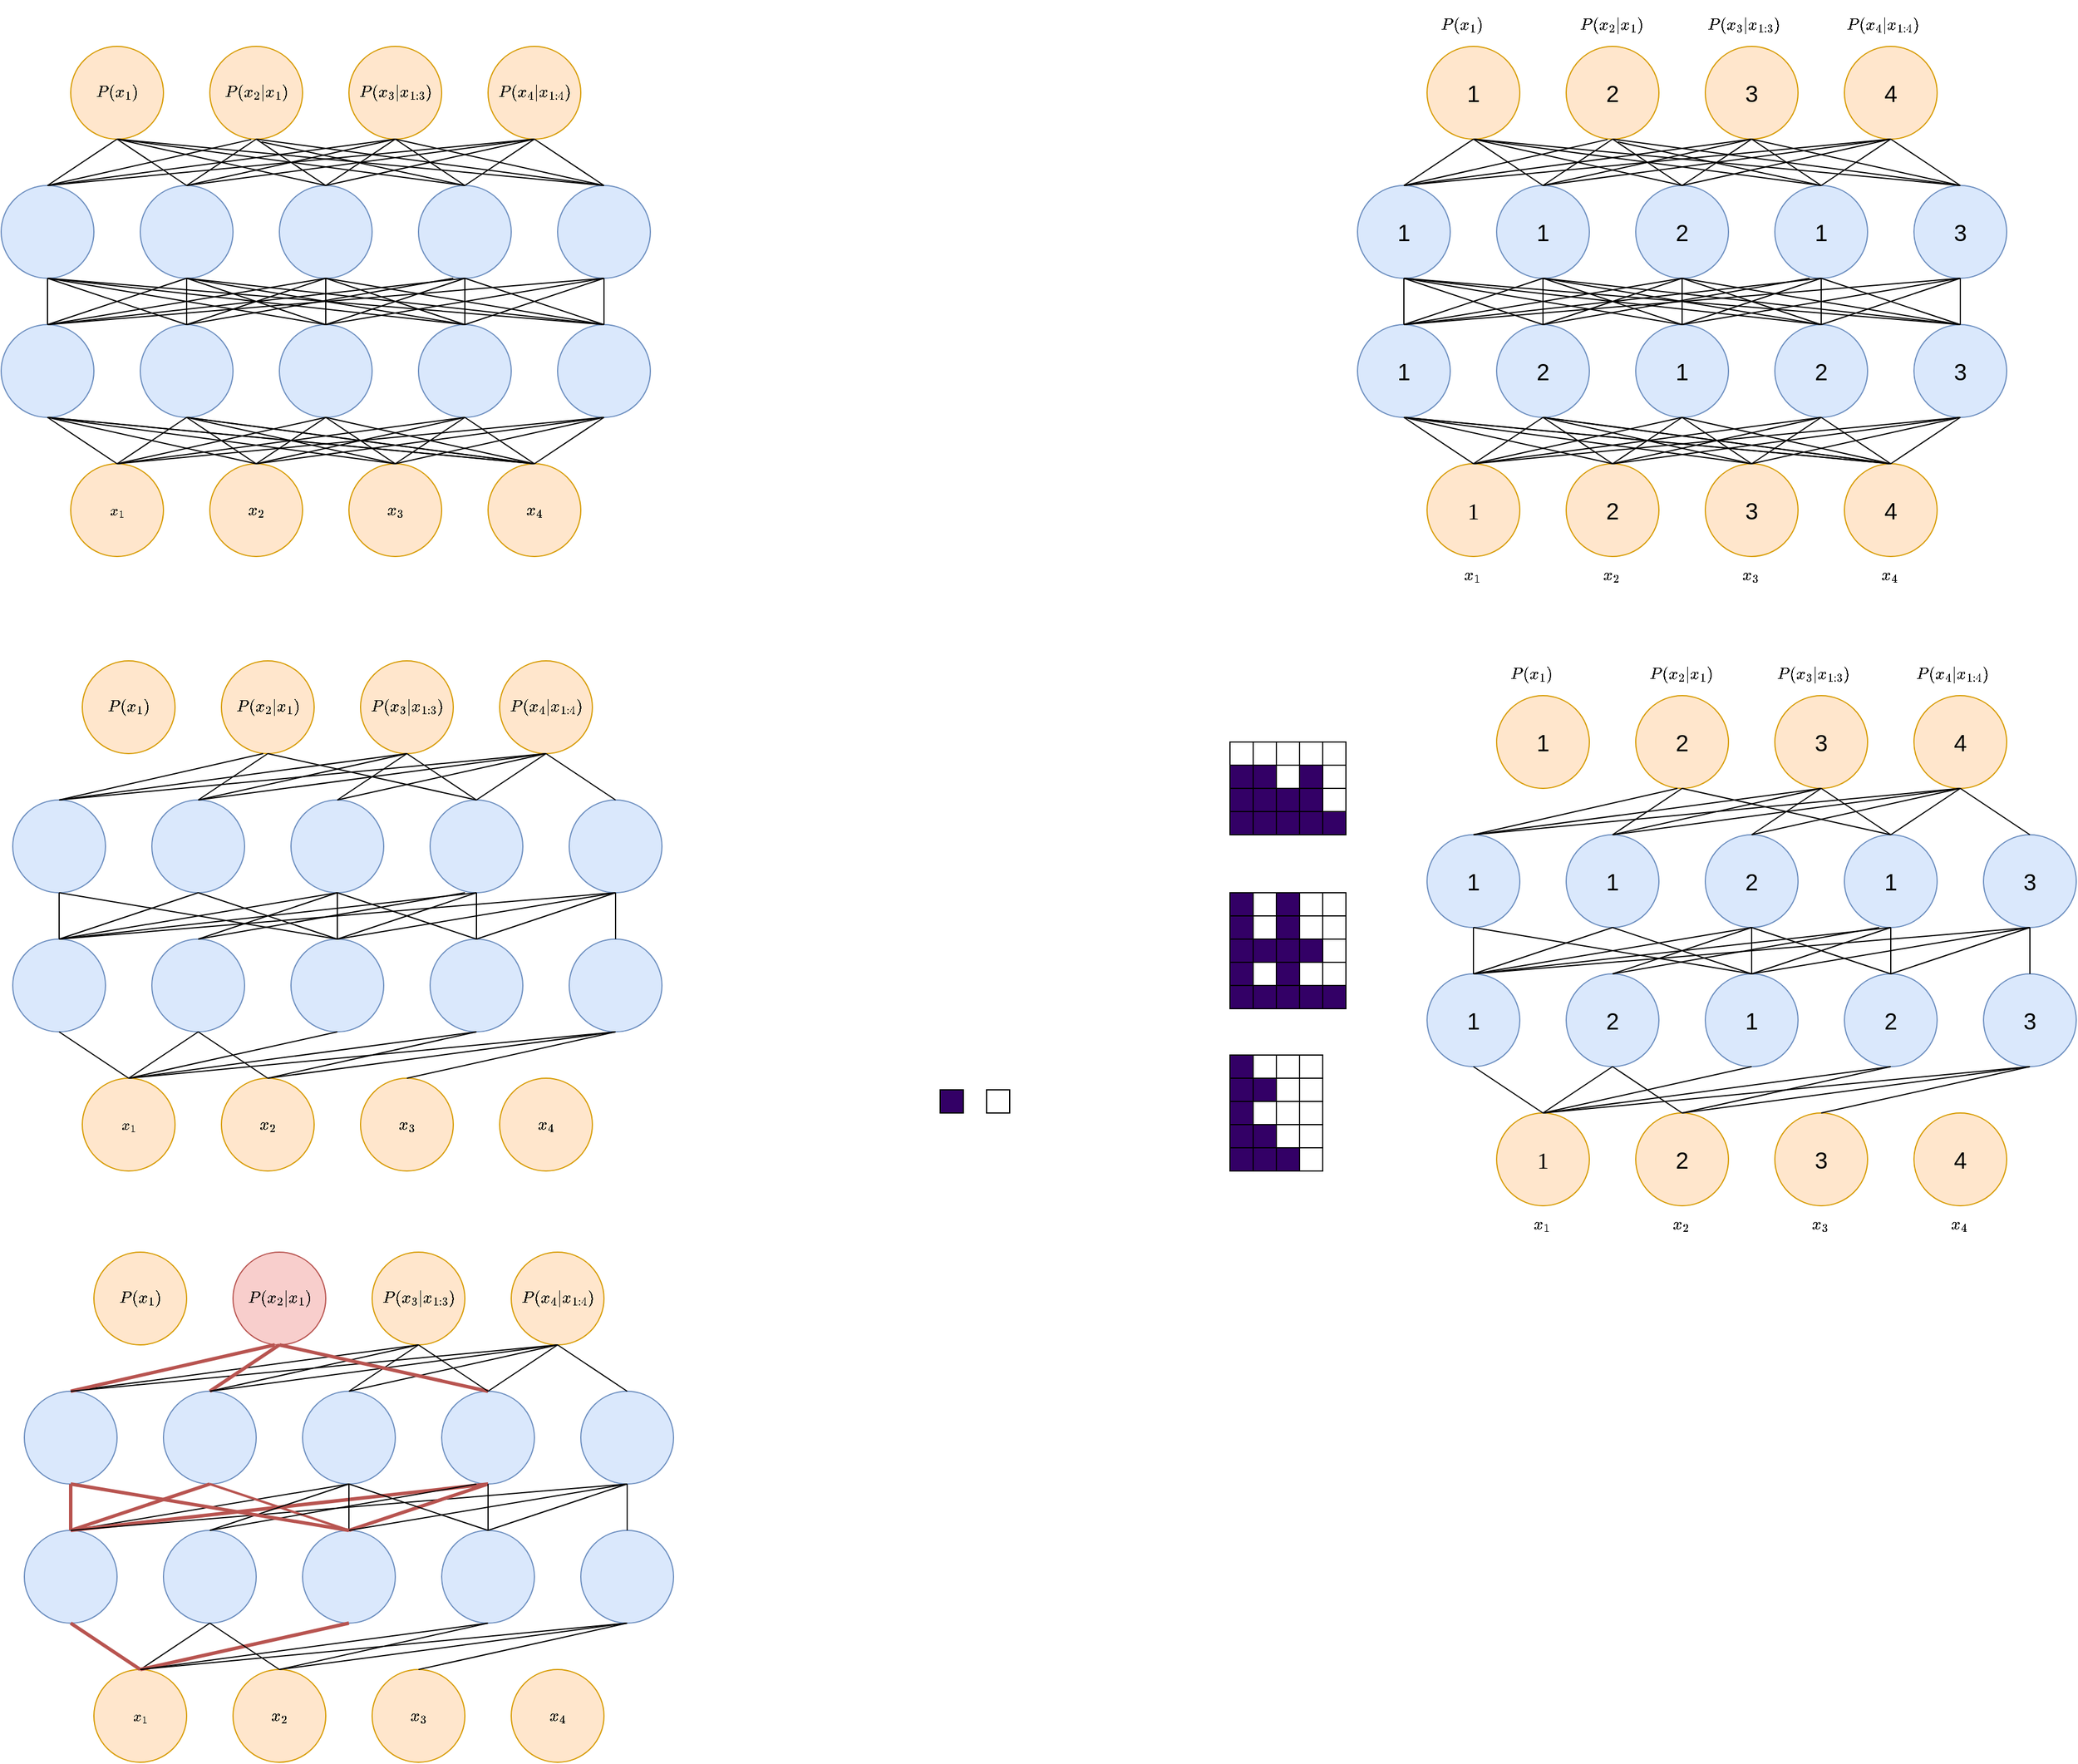 <mxfile version="12.1.6" type="github" pages="1">
  <diagram id="d_cfS6SWb_KxHxdwD8Qj" name="Page-1">
    <mxGraphModel dx="1594" dy="886" grid="1" gridSize="10" guides="1" tooltips="1" connect="1" arrows="1" fold="1" page="1" pageScale="1" pageWidth="3300" pageHeight="4681" math="1" shadow="0">
      <root>
        <mxCell id="0"/>
        <mxCell id="1" parent="0"/>
        <mxCell id="2pLgjLXHmvWhtLP6S5SO-22" value="" style="group" parent="1" vertex="1" connectable="0">
          <mxGeometry x="180" y="720" width="560" height="440" as="geometry"/>
        </mxCell>
        <mxCell id="A4nzLeA4Wzo49Nar-VJ_-7" value="" style="group" parent="2pLgjLXHmvWhtLP6S5SO-22" vertex="1" connectable="0">
          <mxGeometry x="60" y="360" width="430" height="80" as="geometry"/>
        </mxCell>
        <mxCell id="A4nzLeA4Wzo49Nar-VJ_-3" value="" style="group" parent="A4nzLeA4Wzo49Nar-VJ_-7" vertex="1" connectable="0">
          <mxGeometry width="190" height="80" as="geometry"/>
        </mxCell>
        <mxCell id="A4nzLeA4Wzo49Nar-VJ_-1" value="&lt;div&gt;&lt;br&gt;&lt;/div&gt;&lt;div&gt;$$x_1$$&lt;br&gt;&lt;/div&gt;" style="ellipse;whiteSpace=wrap;html=1;aspect=fixed;fillColor=#ffe6cc;strokeColor=#d79b00;fontFamily=math;" parent="A4nzLeA4Wzo49Nar-VJ_-3" vertex="1">
          <mxGeometry width="80" height="80" as="geometry"/>
        </mxCell>
        <mxCell id="A4nzLeA4Wzo49Nar-VJ_-2" value="&lt;div&gt;&lt;br&gt;&lt;/div&gt;&lt;div&gt;$$x_2$$&lt;br&gt;&lt;/div&gt;" style="ellipse;whiteSpace=wrap;html=1;aspect=fixed;fillColor=#ffe6cc;strokeColor=#d79b00;" parent="A4nzLeA4Wzo49Nar-VJ_-3" vertex="1">
          <mxGeometry x="120" width="80" height="80" as="geometry"/>
        </mxCell>
        <mxCell id="A4nzLeA4Wzo49Nar-VJ_-4" value="" style="group" parent="A4nzLeA4Wzo49Nar-VJ_-7" vertex="1" connectable="0">
          <mxGeometry x="240" width="190" height="80" as="geometry"/>
        </mxCell>
        <mxCell id="A4nzLeA4Wzo49Nar-VJ_-5" value="&lt;div&gt;&lt;br&gt;&lt;/div&gt;&lt;div&gt;$$x_3$$&lt;br&gt;&lt;/div&gt;" style="ellipse;whiteSpace=wrap;html=1;aspect=fixed;fillColor=#ffe6cc;strokeColor=#d79b00;" parent="A4nzLeA4Wzo49Nar-VJ_-4" vertex="1">
          <mxGeometry width="80" height="80" as="geometry"/>
        </mxCell>
        <mxCell id="A4nzLeA4Wzo49Nar-VJ_-6" value="$$x_4$$" style="ellipse;whiteSpace=wrap;html=1;aspect=fixed;fillColor=#ffe6cc;strokeColor=#d79b00;" parent="A4nzLeA4Wzo49Nar-VJ_-4" vertex="1">
          <mxGeometry x="120" width="80" height="80" as="geometry"/>
        </mxCell>
        <mxCell id="A4nzLeA4Wzo49Nar-VJ_-16" value="" style="group" parent="2pLgjLXHmvWhtLP6S5SO-22" vertex="1" connectable="0">
          <mxGeometry y="240" width="560" height="80" as="geometry"/>
        </mxCell>
        <mxCell id="A4nzLeA4Wzo49Nar-VJ_-9" value="" style="group" parent="A4nzLeA4Wzo49Nar-VJ_-16" vertex="1" connectable="0">
          <mxGeometry width="190" height="80" as="geometry"/>
        </mxCell>
        <mxCell id="A4nzLeA4Wzo49Nar-VJ_-10" value="" style="ellipse;whiteSpace=wrap;html=1;aspect=fixed;fillColor=#dae8fc;strokeColor=#6c8ebf;" parent="A4nzLeA4Wzo49Nar-VJ_-9" vertex="1">
          <mxGeometry width="80" height="80" as="geometry"/>
        </mxCell>
        <mxCell id="A4nzLeA4Wzo49Nar-VJ_-11" value="" style="ellipse;whiteSpace=wrap;html=1;aspect=fixed;fillColor=#dae8fc;strokeColor=#6c8ebf;" parent="A4nzLeA4Wzo49Nar-VJ_-9" vertex="1">
          <mxGeometry x="120" width="80" height="80" as="geometry"/>
        </mxCell>
        <mxCell id="A4nzLeA4Wzo49Nar-VJ_-12" value="" style="group" parent="A4nzLeA4Wzo49Nar-VJ_-16" vertex="1" connectable="0">
          <mxGeometry x="240" width="190" height="80" as="geometry"/>
        </mxCell>
        <mxCell id="A4nzLeA4Wzo49Nar-VJ_-13" value="" style="ellipse;whiteSpace=wrap;html=1;aspect=fixed;fillColor=#dae8fc;strokeColor=#6c8ebf;" parent="A4nzLeA4Wzo49Nar-VJ_-12" vertex="1">
          <mxGeometry width="80" height="80" as="geometry"/>
        </mxCell>
        <mxCell id="A4nzLeA4Wzo49Nar-VJ_-14" value="" style="ellipse;whiteSpace=wrap;html=1;aspect=fixed;fillColor=#dae8fc;strokeColor=#6c8ebf;" parent="A4nzLeA4Wzo49Nar-VJ_-12" vertex="1">
          <mxGeometry x="120" width="80" height="80" as="geometry"/>
        </mxCell>
        <mxCell id="A4nzLeA4Wzo49Nar-VJ_-15" value="" style="ellipse;whiteSpace=wrap;html=1;aspect=fixed;fillColor=#dae8fc;strokeColor=#6c8ebf;" parent="A4nzLeA4Wzo49Nar-VJ_-16" vertex="1">
          <mxGeometry x="480" width="80" height="80" as="geometry"/>
        </mxCell>
        <mxCell id="A4nzLeA4Wzo49Nar-VJ_-32" value="" style="group" parent="2pLgjLXHmvWhtLP6S5SO-22" vertex="1" connectable="0">
          <mxGeometry y="120" width="560" height="80" as="geometry"/>
        </mxCell>
        <mxCell id="A4nzLeA4Wzo49Nar-VJ_-33" value="" style="group" parent="A4nzLeA4Wzo49Nar-VJ_-32" vertex="1" connectable="0">
          <mxGeometry width="190" height="80" as="geometry"/>
        </mxCell>
        <mxCell id="A4nzLeA4Wzo49Nar-VJ_-34" value="" style="ellipse;whiteSpace=wrap;html=1;aspect=fixed;fillColor=#dae8fc;strokeColor=#6c8ebf;" parent="A4nzLeA4Wzo49Nar-VJ_-33" vertex="1">
          <mxGeometry width="80" height="80" as="geometry"/>
        </mxCell>
        <mxCell id="A4nzLeA4Wzo49Nar-VJ_-35" value="" style="ellipse;whiteSpace=wrap;html=1;aspect=fixed;fillColor=#dae8fc;strokeColor=#6c8ebf;" parent="A4nzLeA4Wzo49Nar-VJ_-33" vertex="1">
          <mxGeometry x="120" width="80" height="80" as="geometry"/>
        </mxCell>
        <mxCell id="A4nzLeA4Wzo49Nar-VJ_-36" value="" style="group" parent="A4nzLeA4Wzo49Nar-VJ_-32" vertex="1" connectable="0">
          <mxGeometry x="240" width="190" height="80" as="geometry"/>
        </mxCell>
        <mxCell id="A4nzLeA4Wzo49Nar-VJ_-37" value="" style="ellipse;whiteSpace=wrap;html=1;aspect=fixed;fillColor=#dae8fc;strokeColor=#6c8ebf;" parent="A4nzLeA4Wzo49Nar-VJ_-36" vertex="1">
          <mxGeometry width="80" height="80" as="geometry"/>
        </mxCell>
        <mxCell id="A4nzLeA4Wzo49Nar-VJ_-38" value="" style="ellipse;whiteSpace=wrap;html=1;aspect=fixed;fillColor=#dae8fc;strokeColor=#6c8ebf;" parent="A4nzLeA4Wzo49Nar-VJ_-36" vertex="1">
          <mxGeometry x="120" width="80" height="80" as="geometry"/>
        </mxCell>
        <mxCell id="A4nzLeA4Wzo49Nar-VJ_-39" value="" style="ellipse;whiteSpace=wrap;html=1;aspect=fixed;fillColor=#dae8fc;strokeColor=#6c8ebf;" parent="A4nzLeA4Wzo49Nar-VJ_-32" vertex="1">
          <mxGeometry x="480" width="80" height="80" as="geometry"/>
        </mxCell>
        <mxCell id="A4nzLeA4Wzo49Nar-VJ_-40" value="" style="group" parent="2pLgjLXHmvWhtLP6S5SO-22" vertex="1" connectable="0">
          <mxGeometry x="60" width="430" height="80" as="geometry"/>
        </mxCell>
        <mxCell id="A4nzLeA4Wzo49Nar-VJ_-41" value="" style="group" parent="A4nzLeA4Wzo49Nar-VJ_-40" vertex="1" connectable="0">
          <mxGeometry width="190" height="80" as="geometry"/>
        </mxCell>
        <mxCell id="A4nzLeA4Wzo49Nar-VJ_-42" value="&lt;div&gt;$$P(x_1)$$&lt;/div&gt;" style="ellipse;whiteSpace=wrap;html=1;aspect=fixed;fillColor=#ffe6cc;strokeColor=#d79b00;" parent="A4nzLeA4Wzo49Nar-VJ_-41" vertex="1">
          <mxGeometry width="80" height="80" as="geometry"/>
        </mxCell>
        <mxCell id="A4nzLeA4Wzo49Nar-VJ_-43" value="$$P(x_2|x_1)$$" style="ellipse;whiteSpace=wrap;html=1;aspect=fixed;fillColor=#ffe6cc;strokeColor=#d79b00;" parent="A4nzLeA4Wzo49Nar-VJ_-41" vertex="1">
          <mxGeometry x="120" width="80" height="80" as="geometry"/>
        </mxCell>
        <mxCell id="A4nzLeA4Wzo49Nar-VJ_-44" value="" style="group" parent="A4nzLeA4Wzo49Nar-VJ_-40" vertex="1" connectable="0">
          <mxGeometry x="240" width="190" height="80" as="geometry"/>
        </mxCell>
        <mxCell id="A4nzLeA4Wzo49Nar-VJ_-45" value="&lt;div&gt;$$P(x_3|x_{1:3})$$&lt;/div&gt;" style="ellipse;whiteSpace=wrap;html=1;aspect=fixed;fillColor=#ffe6cc;strokeColor=#d79b00;" parent="A4nzLeA4Wzo49Nar-VJ_-44" vertex="1">
          <mxGeometry width="80" height="80" as="geometry"/>
        </mxCell>
        <mxCell id="A4nzLeA4Wzo49Nar-VJ_-46" value="&lt;div&gt;$$P(x_4|x_{1:4})$$&lt;/div&gt;" style="ellipse;whiteSpace=wrap;html=1;aspect=fixed;fillColor=#ffe6cc;strokeColor=#d79b00;" parent="A4nzLeA4Wzo49Nar-VJ_-44" vertex="1">
          <mxGeometry x="120" width="80" height="80" as="geometry"/>
        </mxCell>
        <mxCell id="A4nzLeA4Wzo49Nar-VJ_-48" value="" style="endArrow=none;html=1;entryX=0.5;entryY=1;entryDx=0;entryDy=0;exitX=0.5;exitY=0;exitDx=0;exitDy=0;" parent="2pLgjLXHmvWhtLP6S5SO-22" source="A4nzLeA4Wzo49Nar-VJ_-1" target="A4nzLeA4Wzo49Nar-VJ_-10" edge="1">
          <mxGeometry width="50" height="50" relative="1" as="geometry">
            <mxPoint y="510" as="sourcePoint"/>
            <mxPoint x="50" y="460" as="targetPoint"/>
          </mxGeometry>
        </mxCell>
        <mxCell id="A4nzLeA4Wzo49Nar-VJ_-49" value="" style="endArrow=none;html=1;entryX=0.5;entryY=1;entryDx=0;entryDy=0;exitX=0.5;exitY=0;exitDx=0;exitDy=0;" parent="2pLgjLXHmvWhtLP6S5SO-22" source="A4nzLeA4Wzo49Nar-VJ_-1" target="A4nzLeA4Wzo49Nar-VJ_-11" edge="1">
          <mxGeometry width="50" height="50" relative="1" as="geometry">
            <mxPoint x="110" y="370.0" as="sourcePoint"/>
            <mxPoint x="50" y="330.0" as="targetPoint"/>
          </mxGeometry>
        </mxCell>
        <mxCell id="A4nzLeA4Wzo49Nar-VJ_-50" value="" style="endArrow=none;html=1;entryX=0.5;entryY=1;entryDx=0;entryDy=0;exitX=0.5;exitY=0;exitDx=0;exitDy=0;" parent="2pLgjLXHmvWhtLP6S5SO-22" source="A4nzLeA4Wzo49Nar-VJ_-1" target="A4nzLeA4Wzo49Nar-VJ_-13" edge="1">
          <mxGeometry width="50" height="50" relative="1" as="geometry">
            <mxPoint x="120" y="380.0" as="sourcePoint"/>
            <mxPoint x="60" y="340.0" as="targetPoint"/>
          </mxGeometry>
        </mxCell>
        <mxCell id="A4nzLeA4Wzo49Nar-VJ_-51" value="" style="endArrow=none;html=1;entryX=0.5;entryY=1;entryDx=0;entryDy=0;exitX=0.5;exitY=0;exitDx=0;exitDy=0;" parent="2pLgjLXHmvWhtLP6S5SO-22" source="A4nzLeA4Wzo49Nar-VJ_-1" target="A4nzLeA4Wzo49Nar-VJ_-14" edge="1">
          <mxGeometry width="50" height="50" relative="1" as="geometry">
            <mxPoint x="130" y="390.0" as="sourcePoint"/>
            <mxPoint x="70" y="350.0" as="targetPoint"/>
          </mxGeometry>
        </mxCell>
        <mxCell id="A4nzLeA4Wzo49Nar-VJ_-52" value="" style="endArrow=none;html=1;entryX=0.5;entryY=1;entryDx=0;entryDy=0;" parent="2pLgjLXHmvWhtLP6S5SO-22" target="A4nzLeA4Wzo49Nar-VJ_-15" edge="1">
          <mxGeometry width="50" height="50" relative="1" as="geometry">
            <mxPoint x="100" y="360" as="sourcePoint"/>
            <mxPoint x="80" y="360.0" as="targetPoint"/>
          </mxGeometry>
        </mxCell>
        <mxCell id="A4nzLeA4Wzo49Nar-VJ_-53" value="" style="endArrow=none;html=1;exitX=0.5;exitY=0;exitDx=0;exitDy=0;" parent="2pLgjLXHmvWhtLP6S5SO-22" source="A4nzLeA4Wzo49Nar-VJ_-2" edge="1">
          <mxGeometry width="50" height="50" relative="1" as="geometry">
            <mxPoint x="150" y="410.0" as="sourcePoint"/>
            <mxPoint x="40" y="320" as="targetPoint"/>
          </mxGeometry>
        </mxCell>
        <mxCell id="A4nzLeA4Wzo49Nar-VJ_-54" value="" style="endArrow=none;html=1;exitX=0.5;exitY=0;exitDx=0;exitDy=0;" parent="2pLgjLXHmvWhtLP6S5SO-22" source="A4nzLeA4Wzo49Nar-VJ_-5" edge="1">
          <mxGeometry width="50" height="50" relative="1" as="geometry">
            <mxPoint x="160" y="420.0" as="sourcePoint"/>
            <mxPoint x="40" y="320" as="targetPoint"/>
          </mxGeometry>
        </mxCell>
        <mxCell id="A4nzLeA4Wzo49Nar-VJ_-55" value="" style="endArrow=none;html=1;exitX=0.5;exitY=0;exitDx=0;exitDy=0;" parent="2pLgjLXHmvWhtLP6S5SO-22" source="A4nzLeA4Wzo49Nar-VJ_-6" edge="1">
          <mxGeometry width="50" height="50" relative="1" as="geometry">
            <mxPoint x="170" y="430.0" as="sourcePoint"/>
            <mxPoint x="40" y="320" as="targetPoint"/>
          </mxGeometry>
        </mxCell>
        <mxCell id="A4nzLeA4Wzo49Nar-VJ_-56" value="" style="endArrow=none;html=1;entryX=0.5;entryY=1;entryDx=0;entryDy=0;exitX=0.5;exitY=0;exitDx=0;exitDy=0;" parent="2pLgjLXHmvWhtLP6S5SO-22" source="A4nzLeA4Wzo49Nar-VJ_-2" target="A4nzLeA4Wzo49Nar-VJ_-11" edge="1">
          <mxGeometry width="50" height="50" relative="1" as="geometry">
            <mxPoint x="180" y="440.0" as="sourcePoint"/>
            <mxPoint x="120" y="400.0" as="targetPoint"/>
          </mxGeometry>
        </mxCell>
        <mxCell id="A4nzLeA4Wzo49Nar-VJ_-57" value="" style="endArrow=none;html=1;exitX=0.5;exitY=0;exitDx=0;exitDy=0;" parent="2pLgjLXHmvWhtLP6S5SO-22" source="A4nzLeA4Wzo49Nar-VJ_-5" edge="1">
          <mxGeometry width="50" height="50" relative="1" as="geometry">
            <mxPoint x="190" y="450.0" as="sourcePoint"/>
            <mxPoint x="160" y="320" as="targetPoint"/>
          </mxGeometry>
        </mxCell>
        <mxCell id="A4nzLeA4Wzo49Nar-VJ_-58" value="" style="endArrow=none;html=1;entryX=0.5;entryY=1;entryDx=0;entryDy=0;" parent="2pLgjLXHmvWhtLP6S5SO-22" target="A4nzLeA4Wzo49Nar-VJ_-11" edge="1">
          <mxGeometry width="50" height="50" relative="1" as="geometry">
            <mxPoint x="460" y="360" as="sourcePoint"/>
            <mxPoint x="140" y="420.0" as="targetPoint"/>
          </mxGeometry>
        </mxCell>
        <mxCell id="A4nzLeA4Wzo49Nar-VJ_-59" value="" style="endArrow=none;html=1;entryX=0.5;entryY=1;entryDx=0;entryDy=0;exitX=0.5;exitY=0;exitDx=0;exitDy=0;" parent="2pLgjLXHmvWhtLP6S5SO-22" source="A4nzLeA4Wzo49Nar-VJ_-5" target="A4nzLeA4Wzo49Nar-VJ_-13" edge="1">
          <mxGeometry width="50" height="50" relative="1" as="geometry">
            <mxPoint x="210" y="470.0" as="sourcePoint"/>
            <mxPoint x="150" y="430.0" as="targetPoint"/>
          </mxGeometry>
        </mxCell>
        <mxCell id="A4nzLeA4Wzo49Nar-VJ_-60" value="" style="endArrow=none;html=1;entryX=0.5;entryY=0;entryDx=0;entryDy=0;" parent="2pLgjLXHmvWhtLP6S5SO-22" target="A4nzLeA4Wzo49Nar-VJ_-2" edge="1">
          <mxGeometry width="50" height="50" relative="1" as="geometry">
            <mxPoint x="280" y="320" as="sourcePoint"/>
            <mxPoint x="160" y="440.0" as="targetPoint"/>
          </mxGeometry>
        </mxCell>
        <mxCell id="A4nzLeA4Wzo49Nar-VJ_-61" value="" style="endArrow=none;html=1;entryX=0.5;entryY=0;entryDx=0;entryDy=0;" parent="2pLgjLXHmvWhtLP6S5SO-22" target="A4nzLeA4Wzo49Nar-VJ_-2" edge="1">
          <mxGeometry width="50" height="50" relative="1" as="geometry">
            <mxPoint x="400" y="320" as="sourcePoint"/>
            <mxPoint x="170" y="450.0" as="targetPoint"/>
          </mxGeometry>
        </mxCell>
        <mxCell id="A4nzLeA4Wzo49Nar-VJ_-62" value="" style="endArrow=none;html=1;exitX=0.5;exitY=1;exitDx=0;exitDy=0;" parent="2pLgjLXHmvWhtLP6S5SO-22" source="A4nzLeA4Wzo49Nar-VJ_-15" edge="1">
          <mxGeometry width="50" height="50" relative="1" as="geometry">
            <mxPoint x="240" y="500.0" as="sourcePoint"/>
            <mxPoint x="220" y="360" as="targetPoint"/>
          </mxGeometry>
        </mxCell>
        <mxCell id="A4nzLeA4Wzo49Nar-VJ_-63" value="" style="endArrow=none;html=1;" parent="2pLgjLXHmvWhtLP6S5SO-22" edge="1">
          <mxGeometry width="50" height="50" relative="1" as="geometry">
            <mxPoint x="400" y="320" as="sourcePoint"/>
            <mxPoint x="340" y="360" as="targetPoint"/>
          </mxGeometry>
        </mxCell>
        <mxCell id="A4nzLeA4Wzo49Nar-VJ_-64" value="" style="endArrow=none;html=1;exitX=0.5;exitY=1;exitDx=0;exitDy=0;" parent="2pLgjLXHmvWhtLP6S5SO-22" source="A4nzLeA4Wzo49Nar-VJ_-15" edge="1">
          <mxGeometry width="50" height="50" relative="1" as="geometry">
            <mxPoint x="260" y="520.0" as="sourcePoint"/>
            <mxPoint x="340" y="360" as="targetPoint"/>
          </mxGeometry>
        </mxCell>
        <mxCell id="A4nzLeA4Wzo49Nar-VJ_-65" value="" style="endArrow=none;html=1;" parent="2pLgjLXHmvWhtLP6S5SO-22" edge="1">
          <mxGeometry width="50" height="50" relative="1" as="geometry">
            <mxPoint x="40" y="320" as="sourcePoint"/>
            <mxPoint x="460" y="360" as="targetPoint"/>
          </mxGeometry>
        </mxCell>
        <mxCell id="A4nzLeA4Wzo49Nar-VJ_-66" value="" style="endArrow=none;html=1;entryX=0.5;entryY=0;entryDx=0;entryDy=0;exitX=0.5;exitY=1;exitDx=0;exitDy=0;" parent="2pLgjLXHmvWhtLP6S5SO-22" source="A4nzLeA4Wzo49Nar-VJ_-11" target="A4nzLeA4Wzo49Nar-VJ_-6" edge="1">
          <mxGeometry width="50" height="50" relative="1" as="geometry">
            <mxPoint x="280" y="540.0" as="sourcePoint"/>
            <mxPoint x="220" y="500.0" as="targetPoint"/>
          </mxGeometry>
        </mxCell>
        <mxCell id="A4nzLeA4Wzo49Nar-VJ_-67" value="" style="endArrow=none;html=1;entryX=0.5;entryY=0;entryDx=0;entryDy=0;exitX=0.5;exitY=1;exitDx=0;exitDy=0;" parent="2pLgjLXHmvWhtLP6S5SO-22" source="A4nzLeA4Wzo49Nar-VJ_-13" target="A4nzLeA4Wzo49Nar-VJ_-6" edge="1">
          <mxGeometry width="50" height="50" relative="1" as="geometry">
            <mxPoint x="290" y="550.0" as="sourcePoint"/>
            <mxPoint x="230" y="510.0" as="targetPoint"/>
          </mxGeometry>
        </mxCell>
        <mxCell id="A4nzLeA4Wzo49Nar-VJ_-68" value="" style="endArrow=none;html=1;" parent="2pLgjLXHmvWhtLP6S5SO-22" edge="1">
          <mxGeometry width="50" height="50" relative="1" as="geometry">
            <mxPoint x="400" y="320" as="sourcePoint"/>
            <mxPoint x="460" y="360" as="targetPoint"/>
          </mxGeometry>
        </mxCell>
        <mxCell id="A4nzLeA4Wzo49Nar-VJ_-69" value="" style="endArrow=none;html=1;" parent="2pLgjLXHmvWhtLP6S5SO-22" edge="1">
          <mxGeometry width="50" height="50" relative="1" as="geometry">
            <mxPoint x="520" y="320" as="sourcePoint"/>
            <mxPoint x="460" y="360" as="targetPoint"/>
          </mxGeometry>
        </mxCell>
        <mxCell id="A4nzLeA4Wzo49Nar-VJ_-70" value="" style="endArrow=none;html=1;entryX=0.5;entryY=1;entryDx=0;entryDy=0;exitX=0.5;exitY=0;exitDx=0;exitDy=0;" parent="2pLgjLXHmvWhtLP6S5SO-22" source="A4nzLeA4Wzo49Nar-VJ_-10" target="A4nzLeA4Wzo49Nar-VJ_-34" edge="1">
          <mxGeometry width="50" height="50" relative="1" as="geometry">
            <mxPoint x="-10" y="250.0" as="sourcePoint"/>
            <mxPoint x="-70" y="210.0" as="targetPoint"/>
          </mxGeometry>
        </mxCell>
        <mxCell id="A4nzLeA4Wzo49Nar-VJ_-71" value="" style="endArrow=none;html=1;entryX=0.5;entryY=1;entryDx=0;entryDy=0;exitX=0.5;exitY=0;exitDx=0;exitDy=0;" parent="2pLgjLXHmvWhtLP6S5SO-22" source="A4nzLeA4Wzo49Nar-VJ_-10" target="A4nzLeA4Wzo49Nar-VJ_-35" edge="1">
          <mxGeometry width="50" height="50" relative="1" as="geometry">
            <mxPoint y="260.0" as="sourcePoint"/>
            <mxPoint x="-60" y="220.0" as="targetPoint"/>
          </mxGeometry>
        </mxCell>
        <mxCell id="A4nzLeA4Wzo49Nar-VJ_-72" value="" style="endArrow=none;html=1;entryX=0.5;entryY=1;entryDx=0;entryDy=0;" parent="2pLgjLXHmvWhtLP6S5SO-22" target="A4nzLeA4Wzo49Nar-VJ_-37" edge="1">
          <mxGeometry width="50" height="50" relative="1" as="geometry">
            <mxPoint x="40" y="240" as="sourcePoint"/>
            <mxPoint x="276" y="202" as="targetPoint"/>
          </mxGeometry>
        </mxCell>
        <mxCell id="A4nzLeA4Wzo49Nar-VJ_-73" value="" style="endArrow=none;html=1;entryX=0.5;entryY=1;entryDx=0;entryDy=0;exitX=0.5;exitY=0;exitDx=0;exitDy=0;" parent="2pLgjLXHmvWhtLP6S5SO-22" source="A4nzLeA4Wzo49Nar-VJ_-10" target="A4nzLeA4Wzo49Nar-VJ_-38" edge="1">
          <mxGeometry width="50" height="50" relative="1" as="geometry">
            <mxPoint x="20" y="280.0" as="sourcePoint"/>
            <mxPoint x="-40" y="240.0" as="targetPoint"/>
          </mxGeometry>
        </mxCell>
        <mxCell id="A4nzLeA4Wzo49Nar-VJ_-74" value="" style="endArrow=none;html=1;entryX=0.5;entryY=1;entryDx=0;entryDy=0;" parent="2pLgjLXHmvWhtLP6S5SO-22" target="A4nzLeA4Wzo49Nar-VJ_-39" edge="1">
          <mxGeometry width="50" height="50" relative="1" as="geometry">
            <mxPoint x="40" y="240" as="sourcePoint"/>
            <mxPoint x="-30" y="250.0" as="targetPoint"/>
          </mxGeometry>
        </mxCell>
        <mxCell id="A4nzLeA4Wzo49Nar-VJ_-75" value="" style="endArrow=none;html=1;exitX=0.5;exitY=0;exitDx=0;exitDy=0;" parent="2pLgjLXHmvWhtLP6S5SO-22" source="A4nzLeA4Wzo49Nar-VJ_-11" edge="1">
          <mxGeometry width="50" height="50" relative="1" as="geometry">
            <mxPoint x="40" y="300.0" as="sourcePoint"/>
            <mxPoint x="40" y="200" as="targetPoint"/>
          </mxGeometry>
        </mxCell>
        <mxCell id="A4nzLeA4Wzo49Nar-VJ_-76" value="" style="endArrow=none;html=1;exitX=0.5;exitY=0;exitDx=0;exitDy=0;" parent="2pLgjLXHmvWhtLP6S5SO-22" source="A4nzLeA4Wzo49Nar-VJ_-11" edge="1">
          <mxGeometry width="50" height="50" relative="1" as="geometry">
            <mxPoint x="50" y="310.0" as="sourcePoint"/>
            <mxPoint x="160" y="200" as="targetPoint"/>
          </mxGeometry>
        </mxCell>
        <mxCell id="A4nzLeA4Wzo49Nar-VJ_-77" value="" style="endArrow=none;html=1;exitX=0.5;exitY=0;exitDx=0;exitDy=0;" parent="2pLgjLXHmvWhtLP6S5SO-22" source="A4nzLeA4Wzo49Nar-VJ_-13" edge="1">
          <mxGeometry width="50" height="50" relative="1" as="geometry">
            <mxPoint x="60" y="320.0" as="sourcePoint"/>
            <mxPoint x="280" y="200" as="targetPoint"/>
          </mxGeometry>
        </mxCell>
        <mxCell id="A4nzLeA4Wzo49Nar-VJ_-78" value="" style="endArrow=none;html=1;entryX=0.5;entryY=1;entryDx=0;entryDy=0;exitX=0.5;exitY=0;exitDx=0;exitDy=0;" parent="2pLgjLXHmvWhtLP6S5SO-22" source="A4nzLeA4Wzo49Nar-VJ_-13" target="A4nzLeA4Wzo49Nar-VJ_-35" edge="1">
          <mxGeometry width="50" height="50" relative="1" as="geometry">
            <mxPoint x="-60" y="170.0" as="sourcePoint"/>
            <mxPoint x="-120" y="130.0" as="targetPoint"/>
          </mxGeometry>
        </mxCell>
        <mxCell id="A4nzLeA4Wzo49Nar-VJ_-79" value="" style="endArrow=none;html=1;exitX=0.5;exitY=0;exitDx=0;exitDy=0;" parent="2pLgjLXHmvWhtLP6S5SO-22" source="A4nzLeA4Wzo49Nar-VJ_-11" edge="1">
          <mxGeometry width="50" height="50" relative="1" as="geometry">
            <mxPoint x="-50" y="180.0" as="sourcePoint"/>
            <mxPoint x="390" y="200" as="targetPoint"/>
          </mxGeometry>
        </mxCell>
        <mxCell id="A4nzLeA4Wzo49Nar-VJ_-80" value="" style="endArrow=none;html=1;" parent="2pLgjLXHmvWhtLP6S5SO-22" edge="1">
          <mxGeometry width="50" height="50" relative="1" as="geometry">
            <mxPoint x="160" y="240" as="sourcePoint"/>
            <mxPoint x="280" y="200" as="targetPoint"/>
          </mxGeometry>
        </mxCell>
        <mxCell id="A4nzLeA4Wzo49Nar-VJ_-81" value="" style="endArrow=none;html=1;entryX=0.5;entryY=1;entryDx=0;entryDy=0;exitX=0.5;exitY=0;exitDx=0;exitDy=0;" parent="2pLgjLXHmvWhtLP6S5SO-22" source="A4nzLeA4Wzo49Nar-VJ_-13" target="A4nzLeA4Wzo49Nar-VJ_-34" edge="1">
          <mxGeometry width="50" height="50" relative="1" as="geometry">
            <mxPoint x="-30" y="200.0" as="sourcePoint"/>
            <mxPoint x="-90" y="160.0" as="targetPoint"/>
          </mxGeometry>
        </mxCell>
        <mxCell id="A4nzLeA4Wzo49Nar-VJ_-82" value="" style="endArrow=none;html=1;exitX=0.5;exitY=0;exitDx=0;exitDy=0;" parent="2pLgjLXHmvWhtLP6S5SO-22" source="A4nzLeA4Wzo49Nar-VJ_-13" edge="1">
          <mxGeometry width="50" height="50" relative="1" as="geometry">
            <mxPoint x="-20" y="210.0" as="sourcePoint"/>
            <mxPoint x="400" y="200" as="targetPoint"/>
          </mxGeometry>
        </mxCell>
        <mxCell id="A4nzLeA4Wzo49Nar-VJ_-83" value="" style="endArrow=none;html=1;entryX=0.5;entryY=1;entryDx=0;entryDy=0;exitX=0.5;exitY=0;exitDx=0;exitDy=0;" parent="2pLgjLXHmvWhtLP6S5SO-22" source="A4nzLeA4Wzo49Nar-VJ_-13" target="A4nzLeA4Wzo49Nar-VJ_-39" edge="1">
          <mxGeometry width="50" height="50" relative="1" as="geometry">
            <mxPoint x="-10" y="220.0" as="sourcePoint"/>
            <mxPoint x="-70" y="180.0" as="targetPoint"/>
          </mxGeometry>
        </mxCell>
        <mxCell id="A4nzLeA4Wzo49Nar-VJ_-84" value="" style="endArrow=none;html=1;entryX=0.5;entryY=1;entryDx=0;entryDy=0;exitX=0.5;exitY=0;exitDx=0;exitDy=0;" parent="2pLgjLXHmvWhtLP6S5SO-22" source="A4nzLeA4Wzo49Nar-VJ_-14" target="A4nzLeA4Wzo49Nar-VJ_-34" edge="1">
          <mxGeometry width="50" height="50" relative="1" as="geometry">
            <mxPoint x="-60" y="210.0" as="sourcePoint"/>
            <mxPoint x="-120" y="170.0" as="targetPoint"/>
          </mxGeometry>
        </mxCell>
        <mxCell id="A4nzLeA4Wzo49Nar-VJ_-85" value="" style="endArrow=none;html=1;exitX=0.5;exitY=0;exitDx=0;exitDy=0;" parent="2pLgjLXHmvWhtLP6S5SO-22" source="A4nzLeA4Wzo49Nar-VJ_-14" edge="1">
          <mxGeometry width="50" height="50" relative="1" as="geometry">
            <mxPoint x="-50" y="220.0" as="sourcePoint"/>
            <mxPoint x="160" y="200" as="targetPoint"/>
          </mxGeometry>
        </mxCell>
        <mxCell id="A4nzLeA4Wzo49Nar-VJ_-86" value="" style="endArrow=none;html=1;exitX=0.5;exitY=0;exitDx=0;exitDy=0;" parent="2pLgjLXHmvWhtLP6S5SO-22" source="A4nzLeA4Wzo49Nar-VJ_-14" edge="1">
          <mxGeometry width="50" height="50" relative="1" as="geometry">
            <mxPoint x="-40" y="230.0" as="sourcePoint"/>
            <mxPoint x="280" y="200" as="targetPoint"/>
          </mxGeometry>
        </mxCell>
        <mxCell id="A4nzLeA4Wzo49Nar-VJ_-87" value="" style="endArrow=none;html=1;" parent="2pLgjLXHmvWhtLP6S5SO-22" edge="1">
          <mxGeometry width="50" height="50" relative="1" as="geometry">
            <mxPoint x="400" y="240" as="sourcePoint"/>
            <mxPoint x="400" y="200" as="targetPoint"/>
          </mxGeometry>
        </mxCell>
        <mxCell id="A4nzLeA4Wzo49Nar-VJ_-88" value="" style="endArrow=none;html=1;entryX=0.5;entryY=1;entryDx=0;entryDy=0;exitX=0.5;exitY=0;exitDx=0;exitDy=0;" parent="2pLgjLXHmvWhtLP6S5SO-22" source="A4nzLeA4Wzo49Nar-VJ_-14" target="A4nzLeA4Wzo49Nar-VJ_-39" edge="1">
          <mxGeometry width="50" height="50" relative="1" as="geometry">
            <mxPoint x="-20" y="250.0" as="sourcePoint"/>
            <mxPoint x="-80" y="210.0" as="targetPoint"/>
          </mxGeometry>
        </mxCell>
        <mxCell id="A4nzLeA4Wzo49Nar-VJ_-89" value="" style="endArrow=none;html=1;entryX=0.5;entryY=1;entryDx=0;entryDy=0;exitX=0.5;exitY=0;exitDx=0;exitDy=0;" parent="2pLgjLXHmvWhtLP6S5SO-22" source="A4nzLeA4Wzo49Nar-VJ_-15" target="A4nzLeA4Wzo49Nar-VJ_-34" edge="1">
          <mxGeometry width="50" height="50" relative="1" as="geometry">
            <mxPoint x="-10" y="260.0" as="sourcePoint"/>
            <mxPoint x="-70" y="220.0" as="targetPoint"/>
          </mxGeometry>
        </mxCell>
        <mxCell id="A4nzLeA4Wzo49Nar-VJ_-90" value="" style="endArrow=none;html=1;entryX=0.5;entryY=1;entryDx=0;entryDy=0;" parent="2pLgjLXHmvWhtLP6S5SO-22" target="A4nzLeA4Wzo49Nar-VJ_-35" edge="1">
          <mxGeometry width="50" height="50" relative="1" as="geometry">
            <mxPoint x="520" y="240" as="sourcePoint"/>
            <mxPoint x="-90" y="230.0" as="targetPoint"/>
          </mxGeometry>
        </mxCell>
        <mxCell id="A4nzLeA4Wzo49Nar-VJ_-95" value="" style="endArrow=none;html=1;entryX=0.5;entryY=0;entryDx=0;entryDy=0;" parent="2pLgjLXHmvWhtLP6S5SO-22" target="A4nzLeA4Wzo49Nar-VJ_-15" edge="1">
          <mxGeometry width="50" height="50" relative="1" as="geometry">
            <mxPoint x="280" y="200" as="sourcePoint"/>
            <mxPoint x="50" y="460" as="targetPoint"/>
          </mxGeometry>
        </mxCell>
        <mxCell id="A4nzLeA4Wzo49Nar-VJ_-96" value="" style="endArrow=none;html=1;entryX=0.5;entryY=0;entryDx=0;entryDy=0;" parent="2pLgjLXHmvWhtLP6S5SO-22" target="A4nzLeA4Wzo49Nar-VJ_-15" edge="1">
          <mxGeometry width="50" height="50" relative="1" as="geometry">
            <mxPoint x="400" y="200" as="sourcePoint"/>
            <mxPoint x="60" y="470" as="targetPoint"/>
          </mxGeometry>
        </mxCell>
        <mxCell id="A4nzLeA4Wzo49Nar-VJ_-97" value="" style="endArrow=none;html=1;entryX=0.5;entryY=0;entryDx=0;entryDy=0;" parent="2pLgjLXHmvWhtLP6S5SO-22" target="A4nzLeA4Wzo49Nar-VJ_-15" edge="1">
          <mxGeometry width="50" height="50" relative="1" as="geometry">
            <mxPoint x="520" y="200" as="sourcePoint"/>
            <mxPoint x="70" y="480" as="targetPoint"/>
          </mxGeometry>
        </mxCell>
        <mxCell id="2pLgjLXHmvWhtLP6S5SO-1" value="" style="endArrow=none;html=1;entryX=0.5;entryY=1;entryDx=0;entryDy=0;exitX=0.5;exitY=0;exitDx=0;exitDy=0;" parent="2pLgjLXHmvWhtLP6S5SO-22" source="A4nzLeA4Wzo49Nar-VJ_-34" target="A4nzLeA4Wzo49Nar-VJ_-42" edge="1">
          <mxGeometry width="50" height="50" relative="1" as="geometry">
            <mxPoint y="510" as="sourcePoint"/>
            <mxPoint x="50" y="460" as="targetPoint"/>
          </mxGeometry>
        </mxCell>
        <mxCell id="2pLgjLXHmvWhtLP6S5SO-2" value="" style="endArrow=none;html=1;entryX=0.5;entryY=1;entryDx=0;entryDy=0;exitX=0.5;exitY=0;exitDx=0;exitDy=0;" parent="2pLgjLXHmvWhtLP6S5SO-22" source="A4nzLeA4Wzo49Nar-VJ_-34" target="A4nzLeA4Wzo49Nar-VJ_-45" edge="1">
          <mxGeometry width="50" height="50" relative="1" as="geometry">
            <mxPoint x="-80" y="100" as="sourcePoint"/>
            <mxPoint x="-20" y="60" as="targetPoint"/>
          </mxGeometry>
        </mxCell>
        <mxCell id="2pLgjLXHmvWhtLP6S5SO-3" value="" style="endArrow=none;html=1;entryX=0.446;entryY=1.004;entryDx=0;entryDy=0;exitX=0.5;exitY=0;exitDx=0;exitDy=0;entryPerimeter=0;" parent="2pLgjLXHmvWhtLP6S5SO-22" source="A4nzLeA4Wzo49Nar-VJ_-34" target="A4nzLeA4Wzo49Nar-VJ_-43" edge="1">
          <mxGeometry width="50" height="50" relative="1" as="geometry">
            <mxPoint x="-70" y="110" as="sourcePoint"/>
            <mxPoint x="-10" y="70" as="targetPoint"/>
          </mxGeometry>
        </mxCell>
        <mxCell id="2pLgjLXHmvWhtLP6S5SO-4" value="" style="endArrow=none;html=1;entryX=0.5;entryY=1;entryDx=0;entryDy=0;exitX=0.5;exitY=0;exitDx=0;exitDy=0;" parent="2pLgjLXHmvWhtLP6S5SO-22" source="A4nzLeA4Wzo49Nar-VJ_-34" target="A4nzLeA4Wzo49Nar-VJ_-46" edge="1">
          <mxGeometry width="50" height="50" relative="1" as="geometry">
            <mxPoint x="-60" y="120" as="sourcePoint"/>
            <mxPoint y="80" as="targetPoint"/>
          </mxGeometry>
        </mxCell>
        <mxCell id="2pLgjLXHmvWhtLP6S5SO-5" value="" style="endArrow=none;html=1;exitX=0.5;exitY=0;exitDx=0;exitDy=0;" parent="2pLgjLXHmvWhtLP6S5SO-22" source="A4nzLeA4Wzo49Nar-VJ_-35" edge="1">
          <mxGeometry width="50" height="50" relative="1" as="geometry">
            <mxPoint x="-50" y="130" as="sourcePoint"/>
            <mxPoint x="100" y="80" as="targetPoint"/>
          </mxGeometry>
        </mxCell>
        <mxCell id="2pLgjLXHmvWhtLP6S5SO-6" value="" style="endArrow=none;html=1;exitX=0.5;exitY=0;exitDx=0;exitDy=0;entryX=0.5;entryY=1;entryDx=0;entryDy=0;" parent="2pLgjLXHmvWhtLP6S5SO-22" source="A4nzLeA4Wzo49Nar-VJ_-35" target="A4nzLeA4Wzo49Nar-VJ_-43" edge="1">
          <mxGeometry width="50" height="50" relative="1" as="geometry">
            <mxPoint x="-40" y="140" as="sourcePoint"/>
            <mxPoint x="210" y="80" as="targetPoint"/>
          </mxGeometry>
        </mxCell>
        <mxCell id="2pLgjLXHmvWhtLP6S5SO-7" value="" style="endArrow=none;html=1;exitX=0.5;exitY=0;exitDx=0;exitDy=0;" parent="2pLgjLXHmvWhtLP6S5SO-22" source="A4nzLeA4Wzo49Nar-VJ_-35" edge="1">
          <mxGeometry width="50" height="50" relative="1" as="geometry">
            <mxPoint x="-30" y="150" as="sourcePoint"/>
            <mxPoint x="340" y="80" as="targetPoint"/>
          </mxGeometry>
        </mxCell>
        <mxCell id="2pLgjLXHmvWhtLP6S5SO-8" value="" style="endArrow=none;html=1;exitX=0.5;exitY=0;exitDx=0;exitDy=0;" parent="2pLgjLXHmvWhtLP6S5SO-22" source="A4nzLeA4Wzo49Nar-VJ_-35" edge="1">
          <mxGeometry width="50" height="50" relative="1" as="geometry">
            <mxPoint x="-20" y="160" as="sourcePoint"/>
            <mxPoint x="460" y="80" as="targetPoint"/>
          </mxGeometry>
        </mxCell>
        <mxCell id="2pLgjLXHmvWhtLP6S5SO-9" value="" style="endArrow=none;html=1;entryX=0.5;entryY=0;entryDx=0;entryDy=0;exitX=0.5;exitY=1;exitDx=0;exitDy=0;" parent="2pLgjLXHmvWhtLP6S5SO-22" source="A4nzLeA4Wzo49Nar-VJ_-42" target="A4nzLeA4Wzo49Nar-VJ_-37" edge="1">
          <mxGeometry width="50" height="50" relative="1" as="geometry">
            <mxPoint x="-10" y="170" as="sourcePoint"/>
            <mxPoint x="50" y="130" as="targetPoint"/>
          </mxGeometry>
        </mxCell>
        <mxCell id="2pLgjLXHmvWhtLP6S5SO-11" value="" style="endArrow=none;html=1;exitX=0.5;exitY=0;exitDx=0;exitDy=0;" parent="2pLgjLXHmvWhtLP6S5SO-22" source="A4nzLeA4Wzo49Nar-VJ_-37" edge="1">
          <mxGeometry width="50" height="50" relative="1" as="geometry">
            <mxPoint x="-110" y="70" as="sourcePoint"/>
            <mxPoint x="220" y="80" as="targetPoint"/>
          </mxGeometry>
        </mxCell>
        <mxCell id="2pLgjLXHmvWhtLP6S5SO-12" value="" style="endArrow=none;html=1;" parent="2pLgjLXHmvWhtLP6S5SO-22" edge="1">
          <mxGeometry width="50" height="50" relative="1" as="geometry">
            <mxPoint x="280" y="120" as="sourcePoint"/>
            <mxPoint x="340" y="80" as="targetPoint"/>
          </mxGeometry>
        </mxCell>
        <mxCell id="2pLgjLXHmvWhtLP6S5SO-13" value="" style="endArrow=none;html=1;exitX=0.5;exitY=0;exitDx=0;exitDy=0;entryX=0.5;entryY=1;entryDx=0;entryDy=0;" parent="2pLgjLXHmvWhtLP6S5SO-22" source="A4nzLeA4Wzo49Nar-VJ_-37" target="A4nzLeA4Wzo49Nar-VJ_-46" edge="1">
          <mxGeometry width="50" height="50" relative="1" as="geometry">
            <mxPoint x="-90" y="90" as="sourcePoint"/>
            <mxPoint x="-40" y="40" as="targetPoint"/>
          </mxGeometry>
        </mxCell>
        <mxCell id="2pLgjLXHmvWhtLP6S5SO-14" value="" style="endArrow=none;html=1;exitX=0.5;exitY=0;exitDx=0;exitDy=0;" parent="2pLgjLXHmvWhtLP6S5SO-22" source="A4nzLeA4Wzo49Nar-VJ_-38" edge="1">
          <mxGeometry width="50" height="50" relative="1" as="geometry">
            <mxPoint x="-80" y="100" as="sourcePoint"/>
            <mxPoint x="100" y="80" as="targetPoint"/>
          </mxGeometry>
        </mxCell>
        <mxCell id="2pLgjLXHmvWhtLP6S5SO-15" value="" style="endArrow=none;html=1;exitX=0.5;exitY=0;exitDx=0;exitDy=0;entryX=0.558;entryY=1.03;entryDx=0;entryDy=0;entryPerimeter=0;" parent="2pLgjLXHmvWhtLP6S5SO-22" source="A4nzLeA4Wzo49Nar-VJ_-38" target="A4nzLeA4Wzo49Nar-VJ_-43" edge="1">
          <mxGeometry width="50" height="50" relative="1" as="geometry">
            <mxPoint x="-70" y="110" as="sourcePoint"/>
            <mxPoint x="-20" y="60" as="targetPoint"/>
          </mxGeometry>
        </mxCell>
        <mxCell id="2pLgjLXHmvWhtLP6S5SO-16" value="" style="endArrow=none;html=1;exitX=0.5;exitY=0;exitDx=0;exitDy=0;entryX=0.5;entryY=1;entryDx=0;entryDy=0;" parent="2pLgjLXHmvWhtLP6S5SO-22" source="A4nzLeA4Wzo49Nar-VJ_-38" target="A4nzLeA4Wzo49Nar-VJ_-45" edge="1">
          <mxGeometry width="50" height="50" relative="1" as="geometry">
            <mxPoint x="-60" y="120" as="sourcePoint"/>
            <mxPoint x="-10" y="70" as="targetPoint"/>
          </mxGeometry>
        </mxCell>
        <mxCell id="2pLgjLXHmvWhtLP6S5SO-17" value="" style="endArrow=none;html=1;entryX=0.5;entryY=1;entryDx=0;entryDy=0;" parent="2pLgjLXHmvWhtLP6S5SO-22" target="A4nzLeA4Wzo49Nar-VJ_-46" edge="1">
          <mxGeometry width="50" height="50" relative="1" as="geometry">
            <mxPoint x="400" y="120" as="sourcePoint"/>
            <mxPoint y="80" as="targetPoint"/>
          </mxGeometry>
        </mxCell>
        <mxCell id="2pLgjLXHmvWhtLP6S5SO-18" value="" style="endArrow=none;html=1;exitX=0.5;exitY=0;exitDx=0;exitDy=0;" parent="2pLgjLXHmvWhtLP6S5SO-22" source="A4nzLeA4Wzo49Nar-VJ_-39" edge="1">
          <mxGeometry width="50" height="50" relative="1" as="geometry">
            <mxPoint x="-40" y="140" as="sourcePoint"/>
            <mxPoint x="100" y="80" as="targetPoint"/>
          </mxGeometry>
        </mxCell>
        <mxCell id="2pLgjLXHmvWhtLP6S5SO-19" value="" style="endArrow=none;html=1;exitX=0.5;exitY=0;exitDx=0;exitDy=0;" parent="2pLgjLXHmvWhtLP6S5SO-22" source="A4nzLeA4Wzo49Nar-VJ_-39" edge="1">
          <mxGeometry width="50" height="50" relative="1" as="geometry">
            <mxPoint x="-30" y="150" as="sourcePoint"/>
            <mxPoint x="220" y="80" as="targetPoint"/>
          </mxGeometry>
        </mxCell>
        <mxCell id="2pLgjLXHmvWhtLP6S5SO-20" value="" style="endArrow=none;html=1;exitX=0.5;exitY=0;exitDx=0;exitDy=0;" parent="2pLgjLXHmvWhtLP6S5SO-22" source="A4nzLeA4Wzo49Nar-VJ_-39" edge="1">
          <mxGeometry width="50" height="50" relative="1" as="geometry">
            <mxPoint x="-20" y="160" as="sourcePoint"/>
            <mxPoint x="340" y="80" as="targetPoint"/>
          </mxGeometry>
        </mxCell>
        <mxCell id="2pLgjLXHmvWhtLP6S5SO-21" value="" style="endArrow=none;html=1;entryX=0.5;entryY=0;entryDx=0;entryDy=0;" parent="2pLgjLXHmvWhtLP6S5SO-22" target="A4nzLeA4Wzo49Nar-VJ_-39" edge="1">
          <mxGeometry width="50" height="50" relative="1" as="geometry">
            <mxPoint x="460" y="80" as="sourcePoint"/>
            <mxPoint x="40" y="120" as="targetPoint"/>
          </mxGeometry>
        </mxCell>
        <mxCell id="2pLgjLXHmvWhtLP6S5SO-23" value="" style="group" parent="1" vertex="1" connectable="0">
          <mxGeometry x="190" y="1250" width="560" height="440" as="geometry"/>
        </mxCell>
        <mxCell id="2pLgjLXHmvWhtLP6S5SO-24" value="" style="group" parent="2pLgjLXHmvWhtLP6S5SO-23" vertex="1" connectable="0">
          <mxGeometry x="60" y="360" width="430" height="80" as="geometry"/>
        </mxCell>
        <mxCell id="2pLgjLXHmvWhtLP6S5SO-25" value="" style="group" parent="2pLgjLXHmvWhtLP6S5SO-24" vertex="1" connectable="0">
          <mxGeometry width="190" height="80" as="geometry"/>
        </mxCell>
        <mxCell id="2pLgjLXHmvWhtLP6S5SO-26" value="&lt;div&gt;&lt;br&gt;&lt;/div&gt;&lt;div&gt;$$x_1$$&lt;br&gt;&lt;/div&gt;" style="ellipse;whiteSpace=wrap;html=1;aspect=fixed;fillColor=#ffe6cc;strokeColor=#d79b00;fontFamily=math;" parent="2pLgjLXHmvWhtLP6S5SO-25" vertex="1">
          <mxGeometry width="80" height="80" as="geometry"/>
        </mxCell>
        <mxCell id="2pLgjLXHmvWhtLP6S5SO-27" value="&lt;div&gt;&lt;br&gt;&lt;/div&gt;&lt;div&gt;$$x_2$$&lt;br&gt;&lt;/div&gt;" style="ellipse;whiteSpace=wrap;html=1;aspect=fixed;fillColor=#ffe6cc;strokeColor=#d79b00;" parent="2pLgjLXHmvWhtLP6S5SO-25" vertex="1">
          <mxGeometry x="120" width="80" height="80" as="geometry"/>
        </mxCell>
        <mxCell id="2pLgjLXHmvWhtLP6S5SO-28" value="" style="group" parent="2pLgjLXHmvWhtLP6S5SO-24" vertex="1" connectable="0">
          <mxGeometry x="240" width="190" height="80" as="geometry"/>
        </mxCell>
        <mxCell id="2pLgjLXHmvWhtLP6S5SO-29" value="&lt;div&gt;&lt;br&gt;&lt;/div&gt;&lt;div&gt;$$x_3$$&lt;br&gt;&lt;/div&gt;" style="ellipse;whiteSpace=wrap;html=1;aspect=fixed;fillColor=#ffe6cc;strokeColor=#d79b00;" parent="2pLgjLXHmvWhtLP6S5SO-28" vertex="1">
          <mxGeometry width="80" height="80" as="geometry"/>
        </mxCell>
        <mxCell id="2pLgjLXHmvWhtLP6S5SO-30" value="$$x_4$$" style="ellipse;whiteSpace=wrap;html=1;aspect=fixed;fillColor=#ffe6cc;strokeColor=#d79b00;" parent="2pLgjLXHmvWhtLP6S5SO-28" vertex="1">
          <mxGeometry x="120" width="80" height="80" as="geometry"/>
        </mxCell>
        <mxCell id="2pLgjLXHmvWhtLP6S5SO-31" value="" style="group" parent="2pLgjLXHmvWhtLP6S5SO-23" vertex="1" connectable="0">
          <mxGeometry y="240" width="560" height="80" as="geometry"/>
        </mxCell>
        <mxCell id="2pLgjLXHmvWhtLP6S5SO-32" value="" style="group" parent="2pLgjLXHmvWhtLP6S5SO-31" vertex="1" connectable="0">
          <mxGeometry width="190" height="80" as="geometry"/>
        </mxCell>
        <mxCell id="2pLgjLXHmvWhtLP6S5SO-33" value="" style="ellipse;whiteSpace=wrap;html=1;aspect=fixed;fillColor=#dae8fc;strokeColor=#6c8ebf;" parent="2pLgjLXHmvWhtLP6S5SO-32" vertex="1">
          <mxGeometry width="80" height="80" as="geometry"/>
        </mxCell>
        <mxCell id="2pLgjLXHmvWhtLP6S5SO-34" value="" style="ellipse;whiteSpace=wrap;html=1;aspect=fixed;fillColor=#dae8fc;strokeColor=#6c8ebf;" parent="2pLgjLXHmvWhtLP6S5SO-32" vertex="1">
          <mxGeometry x="120" width="80" height="80" as="geometry"/>
        </mxCell>
        <mxCell id="2pLgjLXHmvWhtLP6S5SO-35" value="" style="group" parent="2pLgjLXHmvWhtLP6S5SO-31" vertex="1" connectable="0">
          <mxGeometry x="240" width="190" height="80" as="geometry"/>
        </mxCell>
        <mxCell id="2pLgjLXHmvWhtLP6S5SO-36" value="" style="ellipse;whiteSpace=wrap;html=1;aspect=fixed;fillColor=#dae8fc;strokeColor=#6c8ebf;" parent="2pLgjLXHmvWhtLP6S5SO-35" vertex="1">
          <mxGeometry width="80" height="80" as="geometry"/>
        </mxCell>
        <mxCell id="2pLgjLXHmvWhtLP6S5SO-37" value="" style="ellipse;whiteSpace=wrap;html=1;aspect=fixed;fillColor=#dae8fc;strokeColor=#6c8ebf;" parent="2pLgjLXHmvWhtLP6S5SO-35" vertex="1">
          <mxGeometry x="120" width="80" height="80" as="geometry"/>
        </mxCell>
        <mxCell id="2pLgjLXHmvWhtLP6S5SO-38" value="" style="ellipse;whiteSpace=wrap;html=1;aspect=fixed;fillColor=#dae8fc;strokeColor=#6c8ebf;" parent="2pLgjLXHmvWhtLP6S5SO-31" vertex="1">
          <mxGeometry x="480" width="80" height="80" as="geometry"/>
        </mxCell>
        <mxCell id="2pLgjLXHmvWhtLP6S5SO-39" value="" style="group" parent="2pLgjLXHmvWhtLP6S5SO-23" vertex="1" connectable="0">
          <mxGeometry y="120" width="560" height="80" as="geometry"/>
        </mxCell>
        <mxCell id="2pLgjLXHmvWhtLP6S5SO-40" value="" style="group" parent="2pLgjLXHmvWhtLP6S5SO-39" vertex="1" connectable="0">
          <mxGeometry width="190" height="80" as="geometry"/>
        </mxCell>
        <mxCell id="2pLgjLXHmvWhtLP6S5SO-41" value="" style="ellipse;whiteSpace=wrap;html=1;aspect=fixed;fillColor=#dae8fc;strokeColor=#6c8ebf;" parent="2pLgjLXHmvWhtLP6S5SO-40" vertex="1">
          <mxGeometry width="80" height="80" as="geometry"/>
        </mxCell>
        <mxCell id="2pLgjLXHmvWhtLP6S5SO-42" value="" style="ellipse;whiteSpace=wrap;html=1;aspect=fixed;fillColor=#dae8fc;strokeColor=#6c8ebf;" parent="2pLgjLXHmvWhtLP6S5SO-40" vertex="1">
          <mxGeometry x="120" width="80" height="80" as="geometry"/>
        </mxCell>
        <mxCell id="2pLgjLXHmvWhtLP6S5SO-43" value="" style="group" parent="2pLgjLXHmvWhtLP6S5SO-39" vertex="1" connectable="0">
          <mxGeometry x="240" width="190" height="80" as="geometry"/>
        </mxCell>
        <mxCell id="2pLgjLXHmvWhtLP6S5SO-44" value="" style="ellipse;whiteSpace=wrap;html=1;aspect=fixed;fillColor=#dae8fc;strokeColor=#6c8ebf;" parent="2pLgjLXHmvWhtLP6S5SO-43" vertex="1">
          <mxGeometry width="80" height="80" as="geometry"/>
        </mxCell>
        <mxCell id="2pLgjLXHmvWhtLP6S5SO-45" value="" style="ellipse;whiteSpace=wrap;html=1;aspect=fixed;fillColor=#dae8fc;strokeColor=#6c8ebf;" parent="2pLgjLXHmvWhtLP6S5SO-43" vertex="1">
          <mxGeometry x="120" width="80" height="80" as="geometry"/>
        </mxCell>
        <mxCell id="2pLgjLXHmvWhtLP6S5SO-46" value="" style="ellipse;whiteSpace=wrap;html=1;aspect=fixed;fillColor=#dae8fc;strokeColor=#6c8ebf;" parent="2pLgjLXHmvWhtLP6S5SO-39" vertex="1">
          <mxGeometry x="480" width="80" height="80" as="geometry"/>
        </mxCell>
        <mxCell id="2pLgjLXHmvWhtLP6S5SO-47" value="" style="group" parent="2pLgjLXHmvWhtLP6S5SO-23" vertex="1" connectable="0">
          <mxGeometry x="60" width="430" height="80" as="geometry"/>
        </mxCell>
        <mxCell id="2pLgjLXHmvWhtLP6S5SO-48" value="" style="group" parent="2pLgjLXHmvWhtLP6S5SO-47" vertex="1" connectable="0">
          <mxGeometry width="190" height="80" as="geometry"/>
        </mxCell>
        <mxCell id="2pLgjLXHmvWhtLP6S5SO-49" value="&lt;div&gt;$$P(x_1)$$&lt;/div&gt;" style="ellipse;whiteSpace=wrap;html=1;aspect=fixed;fillColor=#ffe6cc;strokeColor=#d79b00;" parent="2pLgjLXHmvWhtLP6S5SO-48" vertex="1">
          <mxGeometry width="80" height="80" as="geometry"/>
        </mxCell>
        <mxCell id="2pLgjLXHmvWhtLP6S5SO-50" value="$$P(x_2|x_1)$$" style="ellipse;whiteSpace=wrap;html=1;aspect=fixed;fillColor=#ffe6cc;strokeColor=#d79b00;" parent="2pLgjLXHmvWhtLP6S5SO-48" vertex="1">
          <mxGeometry x="120" width="80" height="80" as="geometry"/>
        </mxCell>
        <mxCell id="2pLgjLXHmvWhtLP6S5SO-51" value="" style="group" parent="2pLgjLXHmvWhtLP6S5SO-47" vertex="1" connectable="0">
          <mxGeometry x="240" width="190" height="80" as="geometry"/>
        </mxCell>
        <mxCell id="2pLgjLXHmvWhtLP6S5SO-52" value="&lt;div&gt;$$P(x_3|x_{1:3})$$&lt;/div&gt;" style="ellipse;whiteSpace=wrap;html=1;aspect=fixed;fillColor=#ffe6cc;strokeColor=#d79b00;" parent="2pLgjLXHmvWhtLP6S5SO-51" vertex="1">
          <mxGeometry width="80" height="80" as="geometry"/>
        </mxCell>
        <mxCell id="2pLgjLXHmvWhtLP6S5SO-53" value="&lt;div&gt;$$P(x_4|x_{1:4})$$&lt;/div&gt;" style="ellipse;whiteSpace=wrap;html=1;aspect=fixed;fillColor=#ffe6cc;strokeColor=#d79b00;" parent="2pLgjLXHmvWhtLP6S5SO-51" vertex="1">
          <mxGeometry x="120" width="80" height="80" as="geometry"/>
        </mxCell>
        <mxCell id="2pLgjLXHmvWhtLP6S5SO-54" value="" style="endArrow=none;html=1;entryX=0.5;entryY=1;entryDx=0;entryDy=0;exitX=0.5;exitY=0;exitDx=0;exitDy=0;" parent="2pLgjLXHmvWhtLP6S5SO-23" source="2pLgjLXHmvWhtLP6S5SO-26" target="2pLgjLXHmvWhtLP6S5SO-33" edge="1">
          <mxGeometry width="50" height="50" relative="1" as="geometry">
            <mxPoint y="510" as="sourcePoint"/>
            <mxPoint x="50" y="460" as="targetPoint"/>
          </mxGeometry>
        </mxCell>
        <mxCell id="2pLgjLXHmvWhtLP6S5SO-55" value="" style="endArrow=none;html=1;entryX=0.5;entryY=1;entryDx=0;entryDy=0;exitX=0.5;exitY=0;exitDx=0;exitDy=0;" parent="2pLgjLXHmvWhtLP6S5SO-23" source="2pLgjLXHmvWhtLP6S5SO-26" target="2pLgjLXHmvWhtLP6S5SO-34" edge="1">
          <mxGeometry width="50" height="50" relative="1" as="geometry">
            <mxPoint x="110" y="370.0" as="sourcePoint"/>
            <mxPoint x="50" y="330.0" as="targetPoint"/>
          </mxGeometry>
        </mxCell>
        <mxCell id="2pLgjLXHmvWhtLP6S5SO-56" value="" style="endArrow=none;html=1;entryX=0.5;entryY=1;entryDx=0;entryDy=0;exitX=0.5;exitY=0;exitDx=0;exitDy=0;" parent="2pLgjLXHmvWhtLP6S5SO-23" source="2pLgjLXHmvWhtLP6S5SO-26" target="2pLgjLXHmvWhtLP6S5SO-36" edge="1">
          <mxGeometry width="50" height="50" relative="1" as="geometry">
            <mxPoint x="120" y="380.0" as="sourcePoint"/>
            <mxPoint x="60" y="340.0" as="targetPoint"/>
          </mxGeometry>
        </mxCell>
        <mxCell id="2pLgjLXHmvWhtLP6S5SO-57" value="" style="endArrow=none;html=1;entryX=0.5;entryY=1;entryDx=0;entryDy=0;exitX=0.5;exitY=0;exitDx=0;exitDy=0;" parent="2pLgjLXHmvWhtLP6S5SO-23" source="2pLgjLXHmvWhtLP6S5SO-26" target="2pLgjLXHmvWhtLP6S5SO-37" edge="1">
          <mxGeometry width="50" height="50" relative="1" as="geometry">
            <mxPoint x="130" y="390.0" as="sourcePoint"/>
            <mxPoint x="70" y="350.0" as="targetPoint"/>
          </mxGeometry>
        </mxCell>
        <mxCell id="2pLgjLXHmvWhtLP6S5SO-58" value="" style="endArrow=none;html=1;entryX=0.5;entryY=1;entryDx=0;entryDy=0;" parent="2pLgjLXHmvWhtLP6S5SO-23" target="2pLgjLXHmvWhtLP6S5SO-38" edge="1">
          <mxGeometry width="50" height="50" relative="1" as="geometry">
            <mxPoint x="100" y="360" as="sourcePoint"/>
            <mxPoint x="80" y="360.0" as="targetPoint"/>
          </mxGeometry>
        </mxCell>
        <mxCell id="2pLgjLXHmvWhtLP6S5SO-62" value="" style="endArrow=none;html=1;entryX=0.5;entryY=1;entryDx=0;entryDy=0;exitX=0.5;exitY=0;exitDx=0;exitDy=0;" parent="2pLgjLXHmvWhtLP6S5SO-23" source="2pLgjLXHmvWhtLP6S5SO-27" target="2pLgjLXHmvWhtLP6S5SO-34" edge="1">
          <mxGeometry width="50" height="50" relative="1" as="geometry">
            <mxPoint x="180" y="440.0" as="sourcePoint"/>
            <mxPoint x="120" y="400.0" as="targetPoint"/>
          </mxGeometry>
        </mxCell>
        <mxCell id="2pLgjLXHmvWhtLP6S5SO-67" value="" style="endArrow=none;html=1;entryX=0.5;entryY=0;entryDx=0;entryDy=0;" parent="2pLgjLXHmvWhtLP6S5SO-23" target="2pLgjLXHmvWhtLP6S5SO-27" edge="1">
          <mxGeometry width="50" height="50" relative="1" as="geometry">
            <mxPoint x="400" y="320" as="sourcePoint"/>
            <mxPoint x="170" y="450.0" as="targetPoint"/>
          </mxGeometry>
        </mxCell>
        <mxCell id="2pLgjLXHmvWhtLP6S5SO-68" value="" style="endArrow=none;html=1;exitX=0.5;exitY=1;exitDx=0;exitDy=0;" parent="2pLgjLXHmvWhtLP6S5SO-23" source="2pLgjLXHmvWhtLP6S5SO-38" edge="1">
          <mxGeometry width="50" height="50" relative="1" as="geometry">
            <mxPoint x="240" y="500.0" as="sourcePoint"/>
            <mxPoint x="220" y="360" as="targetPoint"/>
          </mxGeometry>
        </mxCell>
        <mxCell id="2pLgjLXHmvWhtLP6S5SO-70" value="" style="endArrow=none;html=1;exitX=0.5;exitY=1;exitDx=0;exitDy=0;" parent="2pLgjLXHmvWhtLP6S5SO-23" source="2pLgjLXHmvWhtLP6S5SO-38" edge="1">
          <mxGeometry width="50" height="50" relative="1" as="geometry">
            <mxPoint x="260" y="520.0" as="sourcePoint"/>
            <mxPoint x="340" y="360" as="targetPoint"/>
          </mxGeometry>
        </mxCell>
        <mxCell id="2pLgjLXHmvWhtLP6S5SO-76" value="" style="endArrow=none;html=1;entryX=0.5;entryY=1;entryDx=0;entryDy=0;exitX=0.5;exitY=0;exitDx=0;exitDy=0;" parent="2pLgjLXHmvWhtLP6S5SO-23" source="2pLgjLXHmvWhtLP6S5SO-33" target="2pLgjLXHmvWhtLP6S5SO-41" edge="1">
          <mxGeometry width="50" height="50" relative="1" as="geometry">
            <mxPoint x="-10" y="250.0" as="sourcePoint"/>
            <mxPoint x="-70" y="210.0" as="targetPoint"/>
          </mxGeometry>
        </mxCell>
        <mxCell id="2pLgjLXHmvWhtLP6S5SO-77" value="" style="endArrow=none;html=1;entryX=0.5;entryY=1;entryDx=0;entryDy=0;exitX=0.5;exitY=0;exitDx=0;exitDy=0;" parent="2pLgjLXHmvWhtLP6S5SO-23" source="2pLgjLXHmvWhtLP6S5SO-33" target="2pLgjLXHmvWhtLP6S5SO-42" edge="1">
          <mxGeometry width="50" height="50" relative="1" as="geometry">
            <mxPoint y="260.0" as="sourcePoint"/>
            <mxPoint x="-60" y="220.0" as="targetPoint"/>
          </mxGeometry>
        </mxCell>
        <mxCell id="2pLgjLXHmvWhtLP6S5SO-78" value="" style="endArrow=none;html=1;entryX=0.5;entryY=1;entryDx=0;entryDy=0;" parent="2pLgjLXHmvWhtLP6S5SO-23" target="2pLgjLXHmvWhtLP6S5SO-44" edge="1">
          <mxGeometry width="50" height="50" relative="1" as="geometry">
            <mxPoint x="40" y="240" as="sourcePoint"/>
            <mxPoint x="276" y="202" as="targetPoint"/>
          </mxGeometry>
        </mxCell>
        <mxCell id="2pLgjLXHmvWhtLP6S5SO-79" value="" style="endArrow=none;html=1;entryX=0.5;entryY=1;entryDx=0;entryDy=0;exitX=0.5;exitY=0;exitDx=0;exitDy=0;" parent="2pLgjLXHmvWhtLP6S5SO-23" source="2pLgjLXHmvWhtLP6S5SO-33" target="2pLgjLXHmvWhtLP6S5SO-45" edge="1">
          <mxGeometry width="50" height="50" relative="1" as="geometry">
            <mxPoint x="20" y="280.0" as="sourcePoint"/>
            <mxPoint x="-40" y="240.0" as="targetPoint"/>
          </mxGeometry>
        </mxCell>
        <mxCell id="2pLgjLXHmvWhtLP6S5SO-80" value="" style="endArrow=none;html=1;entryX=0.5;entryY=1;entryDx=0;entryDy=0;" parent="2pLgjLXHmvWhtLP6S5SO-23" target="2pLgjLXHmvWhtLP6S5SO-46" edge="1">
          <mxGeometry width="50" height="50" relative="1" as="geometry">
            <mxPoint x="40" y="240" as="sourcePoint"/>
            <mxPoint x="-30" y="250.0" as="targetPoint"/>
          </mxGeometry>
        </mxCell>
        <mxCell id="2pLgjLXHmvWhtLP6S5SO-83" value="" style="endArrow=none;html=1;exitX=0.5;exitY=0;exitDx=0;exitDy=0;" parent="2pLgjLXHmvWhtLP6S5SO-23" source="2pLgjLXHmvWhtLP6S5SO-36" edge="1">
          <mxGeometry width="50" height="50" relative="1" as="geometry">
            <mxPoint x="60" y="320.0" as="sourcePoint"/>
            <mxPoint x="280" y="200" as="targetPoint"/>
          </mxGeometry>
        </mxCell>
        <mxCell id="2pLgjLXHmvWhtLP6S5SO-84" value="" style="endArrow=none;html=1;entryX=0.5;entryY=1;entryDx=0;entryDy=0;exitX=0.5;exitY=0;exitDx=0;exitDy=0;" parent="2pLgjLXHmvWhtLP6S5SO-23" source="2pLgjLXHmvWhtLP6S5SO-36" target="2pLgjLXHmvWhtLP6S5SO-42" edge="1">
          <mxGeometry width="50" height="50" relative="1" as="geometry">
            <mxPoint x="-60" y="170.0" as="sourcePoint"/>
            <mxPoint x="-120" y="130.0" as="targetPoint"/>
          </mxGeometry>
        </mxCell>
        <mxCell id="2pLgjLXHmvWhtLP6S5SO-85" value="" style="endArrow=none;html=1;exitX=0.5;exitY=0;exitDx=0;exitDy=0;" parent="2pLgjLXHmvWhtLP6S5SO-23" source="2pLgjLXHmvWhtLP6S5SO-34" edge="1">
          <mxGeometry width="50" height="50" relative="1" as="geometry">
            <mxPoint x="-50" y="180.0" as="sourcePoint"/>
            <mxPoint x="390" y="200" as="targetPoint"/>
          </mxGeometry>
        </mxCell>
        <mxCell id="2pLgjLXHmvWhtLP6S5SO-86" value="" style="endArrow=none;html=1;" parent="2pLgjLXHmvWhtLP6S5SO-23" edge="1">
          <mxGeometry width="50" height="50" relative="1" as="geometry">
            <mxPoint x="160" y="240" as="sourcePoint"/>
            <mxPoint x="280" y="200" as="targetPoint"/>
          </mxGeometry>
        </mxCell>
        <mxCell id="2pLgjLXHmvWhtLP6S5SO-87" value="" style="endArrow=none;html=1;entryX=0.5;entryY=1;entryDx=0;entryDy=0;exitX=0.5;exitY=0;exitDx=0;exitDy=0;" parent="2pLgjLXHmvWhtLP6S5SO-23" source="2pLgjLXHmvWhtLP6S5SO-36" target="2pLgjLXHmvWhtLP6S5SO-41" edge="1">
          <mxGeometry width="50" height="50" relative="1" as="geometry">
            <mxPoint x="-30" y="200.0" as="sourcePoint"/>
            <mxPoint x="-90" y="160.0" as="targetPoint"/>
          </mxGeometry>
        </mxCell>
        <mxCell id="2pLgjLXHmvWhtLP6S5SO-88" value="" style="endArrow=none;html=1;exitX=0.5;exitY=0;exitDx=0;exitDy=0;" parent="2pLgjLXHmvWhtLP6S5SO-23" source="2pLgjLXHmvWhtLP6S5SO-36" edge="1">
          <mxGeometry width="50" height="50" relative="1" as="geometry">
            <mxPoint x="-20" y="210.0" as="sourcePoint"/>
            <mxPoint x="400" y="200" as="targetPoint"/>
          </mxGeometry>
        </mxCell>
        <mxCell id="2pLgjLXHmvWhtLP6S5SO-89" value="" style="endArrow=none;html=1;entryX=0.5;entryY=1;entryDx=0;entryDy=0;exitX=0.5;exitY=0;exitDx=0;exitDy=0;" parent="2pLgjLXHmvWhtLP6S5SO-23" source="2pLgjLXHmvWhtLP6S5SO-36" target="2pLgjLXHmvWhtLP6S5SO-46" edge="1">
          <mxGeometry width="50" height="50" relative="1" as="geometry">
            <mxPoint x="-10" y="220.0" as="sourcePoint"/>
            <mxPoint x="-70" y="180.0" as="targetPoint"/>
          </mxGeometry>
        </mxCell>
        <mxCell id="2pLgjLXHmvWhtLP6S5SO-92" value="" style="endArrow=none;html=1;exitX=0.5;exitY=0;exitDx=0;exitDy=0;" parent="2pLgjLXHmvWhtLP6S5SO-23" source="2pLgjLXHmvWhtLP6S5SO-37" edge="1">
          <mxGeometry width="50" height="50" relative="1" as="geometry">
            <mxPoint x="-40" y="230.0" as="sourcePoint"/>
            <mxPoint x="280" y="200" as="targetPoint"/>
          </mxGeometry>
        </mxCell>
        <mxCell id="2pLgjLXHmvWhtLP6S5SO-93" value="" style="endArrow=none;html=1;" parent="2pLgjLXHmvWhtLP6S5SO-23" edge="1">
          <mxGeometry width="50" height="50" relative="1" as="geometry">
            <mxPoint x="400" y="240" as="sourcePoint"/>
            <mxPoint x="400" y="200" as="targetPoint"/>
          </mxGeometry>
        </mxCell>
        <mxCell id="2pLgjLXHmvWhtLP6S5SO-94" value="" style="endArrow=none;html=1;entryX=0.5;entryY=1;entryDx=0;entryDy=0;exitX=0.5;exitY=0;exitDx=0;exitDy=0;" parent="2pLgjLXHmvWhtLP6S5SO-23" source="2pLgjLXHmvWhtLP6S5SO-37" target="2pLgjLXHmvWhtLP6S5SO-46" edge="1">
          <mxGeometry width="50" height="50" relative="1" as="geometry">
            <mxPoint x="-20" y="250.0" as="sourcePoint"/>
            <mxPoint x="-80" y="210.0" as="targetPoint"/>
          </mxGeometry>
        </mxCell>
        <mxCell id="2pLgjLXHmvWhtLP6S5SO-99" value="" style="endArrow=none;html=1;entryX=0.5;entryY=0;entryDx=0;entryDy=0;" parent="2pLgjLXHmvWhtLP6S5SO-23" target="2pLgjLXHmvWhtLP6S5SO-38" edge="1">
          <mxGeometry width="50" height="50" relative="1" as="geometry">
            <mxPoint x="520" y="200" as="sourcePoint"/>
            <mxPoint x="70" y="480" as="targetPoint"/>
          </mxGeometry>
        </mxCell>
        <mxCell id="2pLgjLXHmvWhtLP6S5SO-101" value="" style="endArrow=none;html=1;entryX=0.5;entryY=1;entryDx=0;entryDy=0;exitX=0.5;exitY=0;exitDx=0;exitDy=0;" parent="2pLgjLXHmvWhtLP6S5SO-23" source="2pLgjLXHmvWhtLP6S5SO-41" target="2pLgjLXHmvWhtLP6S5SO-52" edge="1">
          <mxGeometry width="50" height="50" relative="1" as="geometry">
            <mxPoint x="-80" y="100" as="sourcePoint"/>
            <mxPoint x="-20" y="60" as="targetPoint"/>
          </mxGeometry>
        </mxCell>
        <mxCell id="2pLgjLXHmvWhtLP6S5SO-102" value="" style="endArrow=none;html=1;exitX=0.5;exitY=0;exitDx=0;exitDy=0;" parent="2pLgjLXHmvWhtLP6S5SO-23" source="2pLgjLXHmvWhtLP6S5SO-41" edge="1">
          <mxGeometry width="50" height="50" relative="1" as="geometry">
            <mxPoint x="-70" y="110" as="sourcePoint"/>
            <mxPoint x="216" y="80" as="targetPoint"/>
          </mxGeometry>
        </mxCell>
        <mxCell id="2pLgjLXHmvWhtLP6S5SO-103" value="" style="endArrow=none;html=1;entryX=0.5;entryY=1;entryDx=0;entryDy=0;exitX=0.5;exitY=0;exitDx=0;exitDy=0;" parent="2pLgjLXHmvWhtLP6S5SO-23" source="2pLgjLXHmvWhtLP6S5SO-41" target="2pLgjLXHmvWhtLP6S5SO-53" edge="1">
          <mxGeometry width="50" height="50" relative="1" as="geometry">
            <mxPoint x="-60" y="120" as="sourcePoint"/>
            <mxPoint y="80" as="targetPoint"/>
          </mxGeometry>
        </mxCell>
        <mxCell id="2pLgjLXHmvWhtLP6S5SO-105" value="" style="endArrow=none;html=1;exitX=0.5;exitY=0;exitDx=0;exitDy=0;entryX=0.5;entryY=1;entryDx=0;entryDy=0;" parent="2pLgjLXHmvWhtLP6S5SO-23" source="2pLgjLXHmvWhtLP6S5SO-42" target="2pLgjLXHmvWhtLP6S5SO-50" edge="1">
          <mxGeometry width="50" height="50" relative="1" as="geometry">
            <mxPoint x="-40" y="140" as="sourcePoint"/>
            <mxPoint x="210" y="80" as="targetPoint"/>
          </mxGeometry>
        </mxCell>
        <mxCell id="2pLgjLXHmvWhtLP6S5SO-106" value="" style="endArrow=none;html=1;exitX=0.5;exitY=0;exitDx=0;exitDy=0;" parent="2pLgjLXHmvWhtLP6S5SO-23" source="2pLgjLXHmvWhtLP6S5SO-42" edge="1">
          <mxGeometry width="50" height="50" relative="1" as="geometry">
            <mxPoint x="-30" y="150" as="sourcePoint"/>
            <mxPoint x="340" y="80" as="targetPoint"/>
          </mxGeometry>
        </mxCell>
        <mxCell id="2pLgjLXHmvWhtLP6S5SO-107" value="" style="endArrow=none;html=1;exitX=0.5;exitY=0;exitDx=0;exitDy=0;" parent="2pLgjLXHmvWhtLP6S5SO-23" source="2pLgjLXHmvWhtLP6S5SO-42" edge="1">
          <mxGeometry width="50" height="50" relative="1" as="geometry">
            <mxPoint x="-20" y="160" as="sourcePoint"/>
            <mxPoint x="460" y="80" as="targetPoint"/>
          </mxGeometry>
        </mxCell>
        <mxCell id="2pLgjLXHmvWhtLP6S5SO-110" value="" style="endArrow=none;html=1;" parent="2pLgjLXHmvWhtLP6S5SO-23" edge="1">
          <mxGeometry width="50" height="50" relative="1" as="geometry">
            <mxPoint x="280" y="120" as="sourcePoint"/>
            <mxPoint x="340" y="80" as="targetPoint"/>
          </mxGeometry>
        </mxCell>
        <mxCell id="2pLgjLXHmvWhtLP6S5SO-111" value="" style="endArrow=none;html=1;exitX=0.5;exitY=0;exitDx=0;exitDy=0;entryX=0.5;entryY=1;entryDx=0;entryDy=0;" parent="2pLgjLXHmvWhtLP6S5SO-23" source="2pLgjLXHmvWhtLP6S5SO-44" target="2pLgjLXHmvWhtLP6S5SO-53" edge="1">
          <mxGeometry width="50" height="50" relative="1" as="geometry">
            <mxPoint x="-90" y="90" as="sourcePoint"/>
            <mxPoint x="-40" y="40" as="targetPoint"/>
          </mxGeometry>
        </mxCell>
        <mxCell id="2pLgjLXHmvWhtLP6S5SO-113" value="" style="endArrow=none;html=1;exitX=0.5;exitY=0;exitDx=0;exitDy=0;entryX=0.5;entryY=1;entryDx=0;entryDy=0;" parent="2pLgjLXHmvWhtLP6S5SO-23" source="2pLgjLXHmvWhtLP6S5SO-45" target="2pLgjLXHmvWhtLP6S5SO-50" edge="1">
          <mxGeometry width="50" height="50" relative="1" as="geometry">
            <mxPoint x="-70" y="110" as="sourcePoint"/>
            <mxPoint x="225" y="82" as="targetPoint"/>
          </mxGeometry>
        </mxCell>
        <mxCell id="2pLgjLXHmvWhtLP6S5SO-114" value="" style="endArrow=none;html=1;exitX=0.5;exitY=0;exitDx=0;exitDy=0;entryX=0.5;entryY=1;entryDx=0;entryDy=0;" parent="2pLgjLXHmvWhtLP6S5SO-23" source="2pLgjLXHmvWhtLP6S5SO-45" target="2pLgjLXHmvWhtLP6S5SO-52" edge="1">
          <mxGeometry width="50" height="50" relative="1" as="geometry">
            <mxPoint x="-60" y="120" as="sourcePoint"/>
            <mxPoint x="-10" y="70" as="targetPoint"/>
          </mxGeometry>
        </mxCell>
        <mxCell id="2pLgjLXHmvWhtLP6S5SO-115" value="" style="endArrow=none;html=1;entryX=0.5;entryY=1;entryDx=0;entryDy=0;" parent="2pLgjLXHmvWhtLP6S5SO-23" target="2pLgjLXHmvWhtLP6S5SO-53" edge="1">
          <mxGeometry width="50" height="50" relative="1" as="geometry">
            <mxPoint x="400" y="120" as="sourcePoint"/>
            <mxPoint y="80" as="targetPoint"/>
          </mxGeometry>
        </mxCell>
        <mxCell id="2pLgjLXHmvWhtLP6S5SO-119" value="" style="endArrow=none;html=1;entryX=0.5;entryY=0;entryDx=0;entryDy=0;" parent="2pLgjLXHmvWhtLP6S5SO-23" target="2pLgjLXHmvWhtLP6S5SO-46" edge="1">
          <mxGeometry width="50" height="50" relative="1" as="geometry">
            <mxPoint x="460" y="80" as="sourcePoint"/>
            <mxPoint x="40" y="120" as="targetPoint"/>
          </mxGeometry>
        </mxCell>
        <mxCell id="2pLgjLXHmvWhtLP6S5SO-123" value="" style="group" parent="1" vertex="1" connectable="0">
          <mxGeometry x="200" y="1760" width="560" height="440" as="geometry"/>
        </mxCell>
        <mxCell id="2pLgjLXHmvWhtLP6S5SO-124" value="" style="group" parent="2pLgjLXHmvWhtLP6S5SO-123" vertex="1" connectable="0">
          <mxGeometry x="60" y="360" width="430" height="80" as="geometry"/>
        </mxCell>
        <mxCell id="2pLgjLXHmvWhtLP6S5SO-125" value="" style="group" parent="2pLgjLXHmvWhtLP6S5SO-124" vertex="1" connectable="0">
          <mxGeometry width="190" height="80" as="geometry"/>
        </mxCell>
        <mxCell id="2pLgjLXHmvWhtLP6S5SO-126" value="&lt;div&gt;&lt;br&gt;&lt;/div&gt;&lt;div&gt;$$x_1$$&lt;br&gt;&lt;/div&gt;" style="ellipse;whiteSpace=wrap;html=1;aspect=fixed;fillColor=#ffe6cc;strokeColor=#d79b00;fontFamily=math;" parent="2pLgjLXHmvWhtLP6S5SO-125" vertex="1">
          <mxGeometry width="80" height="80" as="geometry"/>
        </mxCell>
        <mxCell id="2pLgjLXHmvWhtLP6S5SO-127" value="&lt;div&gt;&lt;br&gt;&lt;/div&gt;&lt;div&gt;$$x_2$$&lt;br&gt;&lt;/div&gt;" style="ellipse;whiteSpace=wrap;html=1;aspect=fixed;fillColor=#ffe6cc;strokeColor=#d79b00;" parent="2pLgjLXHmvWhtLP6S5SO-125" vertex="1">
          <mxGeometry x="120" width="80" height="80" as="geometry"/>
        </mxCell>
        <mxCell id="2pLgjLXHmvWhtLP6S5SO-128" value="" style="group" parent="2pLgjLXHmvWhtLP6S5SO-124" vertex="1" connectable="0">
          <mxGeometry x="240" width="190" height="80" as="geometry"/>
        </mxCell>
        <mxCell id="2pLgjLXHmvWhtLP6S5SO-129" value="&lt;div&gt;&lt;br&gt;&lt;/div&gt;&lt;div&gt;$$x_3$$&lt;br&gt;&lt;/div&gt;" style="ellipse;whiteSpace=wrap;html=1;aspect=fixed;fillColor=#ffe6cc;strokeColor=#d79b00;" parent="2pLgjLXHmvWhtLP6S5SO-128" vertex="1">
          <mxGeometry width="80" height="80" as="geometry"/>
        </mxCell>
        <mxCell id="2pLgjLXHmvWhtLP6S5SO-130" value="$$x_4$$" style="ellipse;whiteSpace=wrap;html=1;aspect=fixed;fillColor=#ffe6cc;strokeColor=#d79b00;" parent="2pLgjLXHmvWhtLP6S5SO-128" vertex="1">
          <mxGeometry x="120" width="80" height="80" as="geometry"/>
        </mxCell>
        <mxCell id="2pLgjLXHmvWhtLP6S5SO-131" value="" style="group" parent="2pLgjLXHmvWhtLP6S5SO-123" vertex="1" connectable="0">
          <mxGeometry y="240" width="560" height="80" as="geometry"/>
        </mxCell>
        <mxCell id="2pLgjLXHmvWhtLP6S5SO-132" value="" style="group" parent="2pLgjLXHmvWhtLP6S5SO-131" vertex="1" connectable="0">
          <mxGeometry width="190" height="80" as="geometry"/>
        </mxCell>
        <mxCell id="2pLgjLXHmvWhtLP6S5SO-133" value="" style="ellipse;whiteSpace=wrap;html=1;aspect=fixed;fillColor=#dae8fc;strokeColor=#6c8ebf;" parent="2pLgjLXHmvWhtLP6S5SO-132" vertex="1">
          <mxGeometry width="80" height="80" as="geometry"/>
        </mxCell>
        <mxCell id="2pLgjLXHmvWhtLP6S5SO-134" value="" style="ellipse;whiteSpace=wrap;html=1;aspect=fixed;fillColor=#dae8fc;strokeColor=#6c8ebf;" parent="2pLgjLXHmvWhtLP6S5SO-132" vertex="1">
          <mxGeometry x="120" width="80" height="80" as="geometry"/>
        </mxCell>
        <mxCell id="2pLgjLXHmvWhtLP6S5SO-135" value="" style="group" parent="2pLgjLXHmvWhtLP6S5SO-131" vertex="1" connectable="0">
          <mxGeometry x="240" width="190" height="80" as="geometry"/>
        </mxCell>
        <mxCell id="2pLgjLXHmvWhtLP6S5SO-136" value="" style="ellipse;whiteSpace=wrap;html=1;aspect=fixed;fillColor=#dae8fc;strokeColor=#6c8ebf;" parent="2pLgjLXHmvWhtLP6S5SO-135" vertex="1">
          <mxGeometry width="80" height="80" as="geometry"/>
        </mxCell>
        <mxCell id="2pLgjLXHmvWhtLP6S5SO-137" value="" style="ellipse;whiteSpace=wrap;html=1;aspect=fixed;fillColor=#dae8fc;strokeColor=#6c8ebf;" parent="2pLgjLXHmvWhtLP6S5SO-135" vertex="1">
          <mxGeometry x="120" width="80" height="80" as="geometry"/>
        </mxCell>
        <mxCell id="2pLgjLXHmvWhtLP6S5SO-138" value="" style="ellipse;whiteSpace=wrap;html=1;aspect=fixed;fillColor=#dae8fc;strokeColor=#6c8ebf;" parent="2pLgjLXHmvWhtLP6S5SO-131" vertex="1">
          <mxGeometry x="480" width="80" height="80" as="geometry"/>
        </mxCell>
        <mxCell id="2pLgjLXHmvWhtLP6S5SO-139" value="" style="group" parent="2pLgjLXHmvWhtLP6S5SO-123" vertex="1" connectable="0">
          <mxGeometry y="120" width="560" height="80" as="geometry"/>
        </mxCell>
        <mxCell id="2pLgjLXHmvWhtLP6S5SO-140" value="" style="group" parent="2pLgjLXHmvWhtLP6S5SO-139" vertex="1" connectable="0">
          <mxGeometry width="190" height="80" as="geometry"/>
        </mxCell>
        <mxCell id="2pLgjLXHmvWhtLP6S5SO-141" value="" style="ellipse;whiteSpace=wrap;html=1;aspect=fixed;fillColor=#dae8fc;strokeColor=#6c8ebf;" parent="2pLgjLXHmvWhtLP6S5SO-140" vertex="1">
          <mxGeometry width="80" height="80" as="geometry"/>
        </mxCell>
        <mxCell id="2pLgjLXHmvWhtLP6S5SO-142" value="" style="ellipse;whiteSpace=wrap;html=1;aspect=fixed;fillColor=#dae8fc;strokeColor=#6c8ebf;" parent="2pLgjLXHmvWhtLP6S5SO-140" vertex="1">
          <mxGeometry x="120" width="80" height="80" as="geometry"/>
        </mxCell>
        <mxCell id="2pLgjLXHmvWhtLP6S5SO-143" value="" style="group" parent="2pLgjLXHmvWhtLP6S5SO-139" vertex="1" connectable="0">
          <mxGeometry x="240" width="190" height="80" as="geometry"/>
        </mxCell>
        <mxCell id="2pLgjLXHmvWhtLP6S5SO-144" value="" style="ellipse;whiteSpace=wrap;html=1;aspect=fixed;fillColor=#dae8fc;strokeColor=#6c8ebf;" parent="2pLgjLXHmvWhtLP6S5SO-143" vertex="1">
          <mxGeometry width="80" height="80" as="geometry"/>
        </mxCell>
        <mxCell id="2pLgjLXHmvWhtLP6S5SO-145" value="" style="ellipse;whiteSpace=wrap;html=1;aspect=fixed;fillColor=#dae8fc;strokeColor=#6c8ebf;" parent="2pLgjLXHmvWhtLP6S5SO-143" vertex="1">
          <mxGeometry x="120" width="80" height="80" as="geometry"/>
        </mxCell>
        <mxCell id="2pLgjLXHmvWhtLP6S5SO-146" value="" style="ellipse;whiteSpace=wrap;html=1;aspect=fixed;fillColor=#dae8fc;strokeColor=#6c8ebf;" parent="2pLgjLXHmvWhtLP6S5SO-139" vertex="1">
          <mxGeometry x="480" width="80" height="80" as="geometry"/>
        </mxCell>
        <mxCell id="2pLgjLXHmvWhtLP6S5SO-147" value="" style="group" parent="2pLgjLXHmvWhtLP6S5SO-123" vertex="1" connectable="0">
          <mxGeometry x="60" width="430" height="80" as="geometry"/>
        </mxCell>
        <mxCell id="2pLgjLXHmvWhtLP6S5SO-148" value="" style="group" parent="2pLgjLXHmvWhtLP6S5SO-147" vertex="1" connectable="0">
          <mxGeometry width="190" height="80" as="geometry"/>
        </mxCell>
        <mxCell id="2pLgjLXHmvWhtLP6S5SO-149" value="&lt;div&gt;$$P(x_1)$$&lt;/div&gt;" style="ellipse;whiteSpace=wrap;html=1;aspect=fixed;fillColor=#ffe6cc;strokeColor=#d79b00;" parent="2pLgjLXHmvWhtLP6S5SO-148" vertex="1">
          <mxGeometry width="80" height="80" as="geometry"/>
        </mxCell>
        <mxCell id="2pLgjLXHmvWhtLP6S5SO-150" value="$$P(x_2|x_1)$$" style="ellipse;whiteSpace=wrap;html=1;aspect=fixed;fillColor=#f8cecc;strokeColor=#b85450;" parent="2pLgjLXHmvWhtLP6S5SO-148" vertex="1">
          <mxGeometry x="120" width="80" height="80" as="geometry"/>
        </mxCell>
        <mxCell id="2pLgjLXHmvWhtLP6S5SO-151" value="" style="group" parent="2pLgjLXHmvWhtLP6S5SO-147" vertex="1" connectable="0">
          <mxGeometry x="240" width="190" height="80" as="geometry"/>
        </mxCell>
        <mxCell id="2pLgjLXHmvWhtLP6S5SO-152" value="&lt;div&gt;$$P(x_3|x_{1:3})$$&lt;/div&gt;" style="ellipse;whiteSpace=wrap;html=1;aspect=fixed;fillColor=#ffe6cc;strokeColor=#d79b00;" parent="2pLgjLXHmvWhtLP6S5SO-151" vertex="1">
          <mxGeometry width="80" height="80" as="geometry"/>
        </mxCell>
        <mxCell id="2pLgjLXHmvWhtLP6S5SO-153" value="&lt;div&gt;$$P(x_4|x_{1:4})$$&lt;/div&gt;" style="ellipse;whiteSpace=wrap;html=1;aspect=fixed;fillColor=#ffe6cc;strokeColor=#d79b00;" parent="2pLgjLXHmvWhtLP6S5SO-151" vertex="1">
          <mxGeometry x="120" width="80" height="80" as="geometry"/>
        </mxCell>
        <mxCell id="2pLgjLXHmvWhtLP6S5SO-154" value="" style="endArrow=none;html=1;entryX=0.5;entryY=1;entryDx=0;entryDy=0;exitX=0.5;exitY=0;exitDx=0;exitDy=0;fillColor=#f8cecc;strokeColor=#b85450;strokeWidth=3;" parent="2pLgjLXHmvWhtLP6S5SO-123" source="2pLgjLXHmvWhtLP6S5SO-126" target="2pLgjLXHmvWhtLP6S5SO-133" edge="1">
          <mxGeometry width="50" height="50" relative="1" as="geometry">
            <mxPoint y="510" as="sourcePoint"/>
            <mxPoint x="50" y="460" as="targetPoint"/>
          </mxGeometry>
        </mxCell>
        <mxCell id="2pLgjLXHmvWhtLP6S5SO-155" value="" style="endArrow=none;html=1;entryX=0.5;entryY=1;entryDx=0;entryDy=0;exitX=0.5;exitY=0;exitDx=0;exitDy=0;" parent="2pLgjLXHmvWhtLP6S5SO-123" source="2pLgjLXHmvWhtLP6S5SO-126" target="2pLgjLXHmvWhtLP6S5SO-134" edge="1">
          <mxGeometry width="50" height="50" relative="1" as="geometry">
            <mxPoint x="110" y="370.0" as="sourcePoint"/>
            <mxPoint x="50" y="330.0" as="targetPoint"/>
          </mxGeometry>
        </mxCell>
        <mxCell id="2pLgjLXHmvWhtLP6S5SO-156" value="" style="endArrow=none;html=1;entryX=0.5;entryY=1;entryDx=0;entryDy=0;exitX=0.5;exitY=0;exitDx=0;exitDy=0;strokeWidth=3;fillColor=#f8cecc;strokeColor=#b85450;" parent="2pLgjLXHmvWhtLP6S5SO-123" source="2pLgjLXHmvWhtLP6S5SO-126" target="2pLgjLXHmvWhtLP6S5SO-136" edge="1">
          <mxGeometry width="50" height="50" relative="1" as="geometry">
            <mxPoint x="120" y="380.0" as="sourcePoint"/>
            <mxPoint x="60" y="340.0" as="targetPoint"/>
          </mxGeometry>
        </mxCell>
        <mxCell id="2pLgjLXHmvWhtLP6S5SO-157" value="" style="endArrow=none;html=1;entryX=0.5;entryY=1;entryDx=0;entryDy=0;exitX=0.5;exitY=0;exitDx=0;exitDy=0;" parent="2pLgjLXHmvWhtLP6S5SO-123" source="2pLgjLXHmvWhtLP6S5SO-126" target="2pLgjLXHmvWhtLP6S5SO-137" edge="1">
          <mxGeometry width="50" height="50" relative="1" as="geometry">
            <mxPoint x="130" y="390.0" as="sourcePoint"/>
            <mxPoint x="70" y="350.0" as="targetPoint"/>
          </mxGeometry>
        </mxCell>
        <mxCell id="2pLgjLXHmvWhtLP6S5SO-158" value="" style="endArrow=none;html=1;entryX=0.5;entryY=1;entryDx=0;entryDy=0;" parent="2pLgjLXHmvWhtLP6S5SO-123" target="2pLgjLXHmvWhtLP6S5SO-138" edge="1">
          <mxGeometry width="50" height="50" relative="1" as="geometry">
            <mxPoint x="100" y="360" as="sourcePoint"/>
            <mxPoint x="80" y="360.0" as="targetPoint"/>
          </mxGeometry>
        </mxCell>
        <mxCell id="2pLgjLXHmvWhtLP6S5SO-159" value="" style="endArrow=none;html=1;entryX=0.5;entryY=1;entryDx=0;entryDy=0;exitX=0.5;exitY=0;exitDx=0;exitDy=0;" parent="2pLgjLXHmvWhtLP6S5SO-123" source="2pLgjLXHmvWhtLP6S5SO-127" target="2pLgjLXHmvWhtLP6S5SO-134" edge="1">
          <mxGeometry width="50" height="50" relative="1" as="geometry">
            <mxPoint x="180" y="440.0" as="sourcePoint"/>
            <mxPoint x="120" y="400.0" as="targetPoint"/>
          </mxGeometry>
        </mxCell>
        <mxCell id="2pLgjLXHmvWhtLP6S5SO-160" value="" style="endArrow=none;html=1;entryX=0.5;entryY=0;entryDx=0;entryDy=0;" parent="2pLgjLXHmvWhtLP6S5SO-123" target="2pLgjLXHmvWhtLP6S5SO-127" edge="1">
          <mxGeometry width="50" height="50" relative="1" as="geometry">
            <mxPoint x="400" y="320" as="sourcePoint"/>
            <mxPoint x="170" y="450.0" as="targetPoint"/>
          </mxGeometry>
        </mxCell>
        <mxCell id="2pLgjLXHmvWhtLP6S5SO-161" value="" style="endArrow=none;html=1;exitX=0.5;exitY=1;exitDx=0;exitDy=0;" parent="2pLgjLXHmvWhtLP6S5SO-123" source="2pLgjLXHmvWhtLP6S5SO-138" edge="1">
          <mxGeometry width="50" height="50" relative="1" as="geometry">
            <mxPoint x="240" y="500.0" as="sourcePoint"/>
            <mxPoint x="220" y="360" as="targetPoint"/>
          </mxGeometry>
        </mxCell>
        <mxCell id="2pLgjLXHmvWhtLP6S5SO-162" value="" style="endArrow=none;html=1;exitX=0.5;exitY=1;exitDx=0;exitDy=0;" parent="2pLgjLXHmvWhtLP6S5SO-123" source="2pLgjLXHmvWhtLP6S5SO-138" edge="1">
          <mxGeometry width="50" height="50" relative="1" as="geometry">
            <mxPoint x="260" y="520.0" as="sourcePoint"/>
            <mxPoint x="340" y="360" as="targetPoint"/>
          </mxGeometry>
        </mxCell>
        <mxCell id="2pLgjLXHmvWhtLP6S5SO-163" value="" style="endArrow=none;html=1;entryX=0.5;entryY=1;entryDx=0;entryDy=0;exitX=0.5;exitY=0;exitDx=0;exitDy=0;strokeWidth=3;fillColor=#f8cecc;strokeColor=#b85450;" parent="2pLgjLXHmvWhtLP6S5SO-123" source="2pLgjLXHmvWhtLP6S5SO-133" target="2pLgjLXHmvWhtLP6S5SO-141" edge="1">
          <mxGeometry width="50" height="50" relative="1" as="geometry">
            <mxPoint x="-10" y="250.0" as="sourcePoint"/>
            <mxPoint x="-70" y="210.0" as="targetPoint"/>
          </mxGeometry>
        </mxCell>
        <mxCell id="2pLgjLXHmvWhtLP6S5SO-164" value="" style="endArrow=none;html=1;entryX=0.5;entryY=1;entryDx=0;entryDy=0;exitX=0.5;exitY=0;exitDx=0;exitDy=0;strokeWidth=3;fillColor=#f8cecc;strokeColor=#b85450;" parent="2pLgjLXHmvWhtLP6S5SO-123" source="2pLgjLXHmvWhtLP6S5SO-133" target="2pLgjLXHmvWhtLP6S5SO-142" edge="1">
          <mxGeometry width="50" height="50" relative="1" as="geometry">
            <mxPoint y="260.0" as="sourcePoint"/>
            <mxPoint x="-60" y="220.0" as="targetPoint"/>
          </mxGeometry>
        </mxCell>
        <mxCell id="2pLgjLXHmvWhtLP6S5SO-165" value="" style="endArrow=none;html=1;entryX=0.5;entryY=1;entryDx=0;entryDy=0;" parent="2pLgjLXHmvWhtLP6S5SO-123" target="2pLgjLXHmvWhtLP6S5SO-144" edge="1">
          <mxGeometry width="50" height="50" relative="1" as="geometry">
            <mxPoint x="40" y="240" as="sourcePoint"/>
            <mxPoint x="276" y="202" as="targetPoint"/>
          </mxGeometry>
        </mxCell>
        <mxCell id="2pLgjLXHmvWhtLP6S5SO-166" value="" style="endArrow=none;html=1;entryX=0.5;entryY=1;entryDx=0;entryDy=0;exitX=0.5;exitY=0;exitDx=0;exitDy=0;strokeWidth=3;fillColor=#f8cecc;strokeColor=#b85450;" parent="2pLgjLXHmvWhtLP6S5SO-123" source="2pLgjLXHmvWhtLP6S5SO-133" target="2pLgjLXHmvWhtLP6S5SO-145" edge="1">
          <mxGeometry width="50" height="50" relative="1" as="geometry">
            <mxPoint x="20" y="280.0" as="sourcePoint"/>
            <mxPoint x="-40" y="240.0" as="targetPoint"/>
          </mxGeometry>
        </mxCell>
        <mxCell id="2pLgjLXHmvWhtLP6S5SO-167" value="" style="endArrow=none;html=1;entryX=0.5;entryY=1;entryDx=0;entryDy=0;" parent="2pLgjLXHmvWhtLP6S5SO-123" target="2pLgjLXHmvWhtLP6S5SO-146" edge="1">
          <mxGeometry width="50" height="50" relative="1" as="geometry">
            <mxPoint x="40" y="240" as="sourcePoint"/>
            <mxPoint x="-30" y="250.0" as="targetPoint"/>
          </mxGeometry>
        </mxCell>
        <mxCell id="2pLgjLXHmvWhtLP6S5SO-168" value="" style="endArrow=none;html=1;exitX=0.5;exitY=0;exitDx=0;exitDy=0;" parent="2pLgjLXHmvWhtLP6S5SO-123" source="2pLgjLXHmvWhtLP6S5SO-136" edge="1">
          <mxGeometry width="50" height="50" relative="1" as="geometry">
            <mxPoint x="60" y="320.0" as="sourcePoint"/>
            <mxPoint x="280" y="200" as="targetPoint"/>
          </mxGeometry>
        </mxCell>
        <mxCell id="2pLgjLXHmvWhtLP6S5SO-169" value="" style="endArrow=none;html=1;entryX=0.5;entryY=1;entryDx=0;entryDy=0;exitX=0.5;exitY=0;exitDx=0;exitDy=0;strokeWidth=2;fillColor=#f8cecc;strokeColor=#b85450;" parent="2pLgjLXHmvWhtLP6S5SO-123" source="2pLgjLXHmvWhtLP6S5SO-136" target="2pLgjLXHmvWhtLP6S5SO-142" edge="1">
          <mxGeometry width="50" height="50" relative="1" as="geometry">
            <mxPoint x="-60" y="170.0" as="sourcePoint"/>
            <mxPoint x="-120" y="130.0" as="targetPoint"/>
          </mxGeometry>
        </mxCell>
        <mxCell id="2pLgjLXHmvWhtLP6S5SO-170" value="" style="endArrow=none;html=1;exitX=0.5;exitY=0;exitDx=0;exitDy=0;" parent="2pLgjLXHmvWhtLP6S5SO-123" source="2pLgjLXHmvWhtLP6S5SO-134" edge="1">
          <mxGeometry width="50" height="50" relative="1" as="geometry">
            <mxPoint x="-50" y="180.0" as="sourcePoint"/>
            <mxPoint x="390" y="200" as="targetPoint"/>
          </mxGeometry>
        </mxCell>
        <mxCell id="2pLgjLXHmvWhtLP6S5SO-171" value="" style="endArrow=none;html=1;" parent="2pLgjLXHmvWhtLP6S5SO-123" edge="1">
          <mxGeometry width="50" height="50" relative="1" as="geometry">
            <mxPoint x="160" y="240" as="sourcePoint"/>
            <mxPoint x="280" y="200" as="targetPoint"/>
          </mxGeometry>
        </mxCell>
        <mxCell id="2pLgjLXHmvWhtLP6S5SO-172" value="" style="endArrow=none;html=1;entryX=0.5;entryY=1;entryDx=0;entryDy=0;exitX=0.5;exitY=0;exitDx=0;exitDy=0;strokeWidth=3;fillColor=#f8cecc;strokeColor=#b85450;" parent="2pLgjLXHmvWhtLP6S5SO-123" source="2pLgjLXHmvWhtLP6S5SO-136" target="2pLgjLXHmvWhtLP6S5SO-141" edge="1">
          <mxGeometry width="50" height="50" relative="1" as="geometry">
            <mxPoint x="-30" y="200.0" as="sourcePoint"/>
            <mxPoint x="-90" y="160.0" as="targetPoint"/>
          </mxGeometry>
        </mxCell>
        <mxCell id="2pLgjLXHmvWhtLP6S5SO-173" value="" style="endArrow=none;html=1;exitX=0.5;exitY=0;exitDx=0;exitDy=0;fillColor=#f8cecc;strokeColor=#b85450;strokeWidth=3;" parent="2pLgjLXHmvWhtLP6S5SO-123" source="2pLgjLXHmvWhtLP6S5SO-136" edge="1">
          <mxGeometry width="50" height="50" relative="1" as="geometry">
            <mxPoint x="-20" y="210.0" as="sourcePoint"/>
            <mxPoint x="400" y="200" as="targetPoint"/>
          </mxGeometry>
        </mxCell>
        <mxCell id="2pLgjLXHmvWhtLP6S5SO-174" value="" style="endArrow=none;html=1;entryX=0.5;entryY=1;entryDx=0;entryDy=0;exitX=0.5;exitY=0;exitDx=0;exitDy=0;" parent="2pLgjLXHmvWhtLP6S5SO-123" source="2pLgjLXHmvWhtLP6S5SO-136" target="2pLgjLXHmvWhtLP6S5SO-146" edge="1">
          <mxGeometry width="50" height="50" relative="1" as="geometry">
            <mxPoint x="-10" y="220.0" as="sourcePoint"/>
            <mxPoint x="-70" y="180.0" as="targetPoint"/>
          </mxGeometry>
        </mxCell>
        <mxCell id="2pLgjLXHmvWhtLP6S5SO-175" value="" style="endArrow=none;html=1;exitX=0.5;exitY=0;exitDx=0;exitDy=0;" parent="2pLgjLXHmvWhtLP6S5SO-123" source="2pLgjLXHmvWhtLP6S5SO-137" edge="1">
          <mxGeometry width="50" height="50" relative="1" as="geometry">
            <mxPoint x="-40" y="230.0" as="sourcePoint"/>
            <mxPoint x="280" y="200" as="targetPoint"/>
          </mxGeometry>
        </mxCell>
        <mxCell id="2pLgjLXHmvWhtLP6S5SO-176" value="" style="endArrow=none;html=1;" parent="2pLgjLXHmvWhtLP6S5SO-123" edge="1">
          <mxGeometry width="50" height="50" relative="1" as="geometry">
            <mxPoint x="400" y="240" as="sourcePoint"/>
            <mxPoint x="400" y="200" as="targetPoint"/>
          </mxGeometry>
        </mxCell>
        <mxCell id="2pLgjLXHmvWhtLP6S5SO-177" value="" style="endArrow=none;html=1;entryX=0.5;entryY=1;entryDx=0;entryDy=0;exitX=0.5;exitY=0;exitDx=0;exitDy=0;" parent="2pLgjLXHmvWhtLP6S5SO-123" source="2pLgjLXHmvWhtLP6S5SO-137" target="2pLgjLXHmvWhtLP6S5SO-146" edge="1">
          <mxGeometry width="50" height="50" relative="1" as="geometry">
            <mxPoint x="-20" y="250.0" as="sourcePoint"/>
            <mxPoint x="-80" y="210.0" as="targetPoint"/>
          </mxGeometry>
        </mxCell>
        <mxCell id="2pLgjLXHmvWhtLP6S5SO-178" value="" style="endArrow=none;html=1;entryX=0.5;entryY=0;entryDx=0;entryDy=0;" parent="2pLgjLXHmvWhtLP6S5SO-123" target="2pLgjLXHmvWhtLP6S5SO-138" edge="1">
          <mxGeometry width="50" height="50" relative="1" as="geometry">
            <mxPoint x="520" y="200" as="sourcePoint"/>
            <mxPoint x="70" y="480" as="targetPoint"/>
          </mxGeometry>
        </mxCell>
        <mxCell id="2pLgjLXHmvWhtLP6S5SO-179" value="" style="endArrow=none;html=1;entryX=0.5;entryY=1;entryDx=0;entryDy=0;exitX=0.5;exitY=0;exitDx=0;exitDy=0;" parent="2pLgjLXHmvWhtLP6S5SO-123" source="2pLgjLXHmvWhtLP6S5SO-141" target="2pLgjLXHmvWhtLP6S5SO-152" edge="1">
          <mxGeometry width="50" height="50" relative="1" as="geometry">
            <mxPoint x="-80" y="100" as="sourcePoint"/>
            <mxPoint x="-20" y="60" as="targetPoint"/>
          </mxGeometry>
        </mxCell>
        <mxCell id="2pLgjLXHmvWhtLP6S5SO-180" value="" style="endArrow=none;html=1;exitX=0.5;exitY=0;exitDx=0;exitDy=0;fillColor=#f8cecc;strokeColor=#b85450;strokeWidth=3;" parent="2pLgjLXHmvWhtLP6S5SO-123" source="2pLgjLXHmvWhtLP6S5SO-141" edge="1">
          <mxGeometry width="50" height="50" relative="1" as="geometry">
            <mxPoint x="-70" y="110" as="sourcePoint"/>
            <mxPoint x="216" y="80" as="targetPoint"/>
          </mxGeometry>
        </mxCell>
        <mxCell id="2pLgjLXHmvWhtLP6S5SO-181" value="" style="endArrow=none;html=1;entryX=0.5;entryY=1;entryDx=0;entryDy=0;exitX=0.5;exitY=0;exitDx=0;exitDy=0;" parent="2pLgjLXHmvWhtLP6S5SO-123" source="2pLgjLXHmvWhtLP6S5SO-141" target="2pLgjLXHmvWhtLP6S5SO-153" edge="1">
          <mxGeometry width="50" height="50" relative="1" as="geometry">
            <mxPoint x="-60" y="120" as="sourcePoint"/>
            <mxPoint y="80" as="targetPoint"/>
          </mxGeometry>
        </mxCell>
        <mxCell id="2pLgjLXHmvWhtLP6S5SO-182" value="" style="endArrow=none;html=1;exitX=0.5;exitY=0;exitDx=0;exitDy=0;entryX=0.5;entryY=1;entryDx=0;entryDy=0;strokeWidth=3;fillColor=#f8cecc;strokeColor=#b85450;" parent="2pLgjLXHmvWhtLP6S5SO-123" source="2pLgjLXHmvWhtLP6S5SO-142" target="2pLgjLXHmvWhtLP6S5SO-150" edge="1">
          <mxGeometry width="50" height="50" relative="1" as="geometry">
            <mxPoint x="-40" y="140" as="sourcePoint"/>
            <mxPoint x="210" y="80" as="targetPoint"/>
          </mxGeometry>
        </mxCell>
        <mxCell id="2pLgjLXHmvWhtLP6S5SO-183" value="" style="endArrow=none;html=1;exitX=0.5;exitY=0;exitDx=0;exitDy=0;" parent="2pLgjLXHmvWhtLP6S5SO-123" source="2pLgjLXHmvWhtLP6S5SO-142" edge="1">
          <mxGeometry width="50" height="50" relative="1" as="geometry">
            <mxPoint x="-30" y="150" as="sourcePoint"/>
            <mxPoint x="340" y="80" as="targetPoint"/>
          </mxGeometry>
        </mxCell>
        <mxCell id="2pLgjLXHmvWhtLP6S5SO-184" value="" style="endArrow=none;html=1;exitX=0.5;exitY=0;exitDx=0;exitDy=0;" parent="2pLgjLXHmvWhtLP6S5SO-123" source="2pLgjLXHmvWhtLP6S5SO-142" edge="1">
          <mxGeometry width="50" height="50" relative="1" as="geometry">
            <mxPoint x="-20" y="160" as="sourcePoint"/>
            <mxPoint x="460" y="80" as="targetPoint"/>
          </mxGeometry>
        </mxCell>
        <mxCell id="2pLgjLXHmvWhtLP6S5SO-185" value="" style="endArrow=none;html=1;" parent="2pLgjLXHmvWhtLP6S5SO-123" edge="1">
          <mxGeometry width="50" height="50" relative="1" as="geometry">
            <mxPoint x="280" y="120" as="sourcePoint"/>
            <mxPoint x="340" y="80" as="targetPoint"/>
          </mxGeometry>
        </mxCell>
        <mxCell id="2pLgjLXHmvWhtLP6S5SO-186" value="" style="endArrow=none;html=1;exitX=0.5;exitY=0;exitDx=0;exitDy=0;entryX=0.5;entryY=1;entryDx=0;entryDy=0;" parent="2pLgjLXHmvWhtLP6S5SO-123" source="2pLgjLXHmvWhtLP6S5SO-144" target="2pLgjLXHmvWhtLP6S5SO-153" edge="1">
          <mxGeometry width="50" height="50" relative="1" as="geometry">
            <mxPoint x="-90" y="90" as="sourcePoint"/>
            <mxPoint x="-40" y="40" as="targetPoint"/>
          </mxGeometry>
        </mxCell>
        <mxCell id="2pLgjLXHmvWhtLP6S5SO-187" value="" style="endArrow=none;html=1;exitX=0.5;exitY=0;exitDx=0;exitDy=0;entryX=0.5;entryY=1;entryDx=0;entryDy=0;fillColor=#f8cecc;strokeColor=#b85450;strokeWidth=3;" parent="2pLgjLXHmvWhtLP6S5SO-123" source="2pLgjLXHmvWhtLP6S5SO-145" target="2pLgjLXHmvWhtLP6S5SO-150" edge="1">
          <mxGeometry width="50" height="50" relative="1" as="geometry">
            <mxPoint x="-70" y="110" as="sourcePoint"/>
            <mxPoint x="225" y="82" as="targetPoint"/>
          </mxGeometry>
        </mxCell>
        <mxCell id="2pLgjLXHmvWhtLP6S5SO-188" value="" style="endArrow=none;html=1;exitX=0.5;exitY=0;exitDx=0;exitDy=0;entryX=0.5;entryY=1;entryDx=0;entryDy=0;" parent="2pLgjLXHmvWhtLP6S5SO-123" source="2pLgjLXHmvWhtLP6S5SO-145" target="2pLgjLXHmvWhtLP6S5SO-152" edge="1">
          <mxGeometry width="50" height="50" relative="1" as="geometry">
            <mxPoint x="-60" y="120" as="sourcePoint"/>
            <mxPoint x="-10" y="70" as="targetPoint"/>
          </mxGeometry>
        </mxCell>
        <mxCell id="2pLgjLXHmvWhtLP6S5SO-189" value="" style="endArrow=none;html=1;entryX=0.5;entryY=1;entryDx=0;entryDy=0;" parent="2pLgjLXHmvWhtLP6S5SO-123" target="2pLgjLXHmvWhtLP6S5SO-153" edge="1">
          <mxGeometry width="50" height="50" relative="1" as="geometry">
            <mxPoint x="400" y="120" as="sourcePoint"/>
            <mxPoint y="80" as="targetPoint"/>
          </mxGeometry>
        </mxCell>
        <mxCell id="2pLgjLXHmvWhtLP6S5SO-190" value="" style="endArrow=none;html=1;entryX=0.5;entryY=0;entryDx=0;entryDy=0;" parent="2pLgjLXHmvWhtLP6S5SO-123" target="2pLgjLXHmvWhtLP6S5SO-146" edge="1">
          <mxGeometry width="50" height="50" relative="1" as="geometry">
            <mxPoint x="460" y="80" as="sourcePoint"/>
            <mxPoint x="40" y="120" as="targetPoint"/>
          </mxGeometry>
        </mxCell>
        <mxCell id="EYNuHmkGfkAX6baPYWDl-1" value="" style="group" vertex="1" connectable="0" parent="1">
          <mxGeometry x="1350" y="720" width="560" height="440" as="geometry"/>
        </mxCell>
        <mxCell id="EYNuHmkGfkAX6baPYWDl-2" value="" style="group" vertex="1" connectable="0" parent="EYNuHmkGfkAX6baPYWDl-1">
          <mxGeometry x="60" y="360" width="430" height="80" as="geometry"/>
        </mxCell>
        <mxCell id="EYNuHmkGfkAX6baPYWDl-3" value="" style="group" vertex="1" connectable="0" parent="EYNuHmkGfkAX6baPYWDl-2">
          <mxGeometry width="190" height="80" as="geometry"/>
        </mxCell>
        <mxCell id="EYNuHmkGfkAX6baPYWDl-4" value="&lt;font style=&quot;font-size: 20px&quot;&gt;1&lt;/font&gt;" style="ellipse;whiteSpace=wrap;html=1;aspect=fixed;fillColor=#ffe6cc;strokeColor=#d79b00;fontFamily=math;" vertex="1" parent="EYNuHmkGfkAX6baPYWDl-3">
          <mxGeometry width="80" height="80" as="geometry"/>
        </mxCell>
        <mxCell id="EYNuHmkGfkAX6baPYWDl-5" value="&lt;font style=&quot;font-size: 20px&quot;&gt;2&lt;/font&gt;" style="ellipse;whiteSpace=wrap;html=1;aspect=fixed;fillColor=#ffe6cc;strokeColor=#d79b00;" vertex="1" parent="EYNuHmkGfkAX6baPYWDl-3">
          <mxGeometry x="120" width="80" height="80" as="geometry"/>
        </mxCell>
        <mxCell id="EYNuHmkGfkAX6baPYWDl-6" value="" style="group" vertex="1" connectable="0" parent="EYNuHmkGfkAX6baPYWDl-2">
          <mxGeometry x="240" width="190" height="80" as="geometry"/>
        </mxCell>
        <mxCell id="EYNuHmkGfkAX6baPYWDl-7" value="&lt;font style=&quot;font-size: 20px&quot;&gt;3&lt;/font&gt;" style="ellipse;whiteSpace=wrap;html=1;aspect=fixed;fillColor=#ffe6cc;strokeColor=#d79b00;" vertex="1" parent="EYNuHmkGfkAX6baPYWDl-6">
          <mxGeometry width="80" height="80" as="geometry"/>
        </mxCell>
        <mxCell id="EYNuHmkGfkAX6baPYWDl-8" value="&lt;font style=&quot;font-size: 20px&quot;&gt;4&lt;/font&gt;" style="ellipse;whiteSpace=wrap;html=1;aspect=fixed;fillColor=#ffe6cc;strokeColor=#d79b00;" vertex="1" parent="EYNuHmkGfkAX6baPYWDl-6">
          <mxGeometry x="120" width="80" height="80" as="geometry"/>
        </mxCell>
        <mxCell id="EYNuHmkGfkAX6baPYWDl-9" value="" style="group" vertex="1" connectable="0" parent="EYNuHmkGfkAX6baPYWDl-1">
          <mxGeometry y="240" width="560" height="80" as="geometry"/>
        </mxCell>
        <mxCell id="EYNuHmkGfkAX6baPYWDl-10" value="" style="group" vertex="1" connectable="0" parent="EYNuHmkGfkAX6baPYWDl-9">
          <mxGeometry width="190" height="80" as="geometry"/>
        </mxCell>
        <mxCell id="EYNuHmkGfkAX6baPYWDl-11" value="&lt;font style=&quot;font-size: 20px&quot;&gt;1&lt;/font&gt;" style="ellipse;whiteSpace=wrap;html=1;aspect=fixed;fillColor=#dae8fc;strokeColor=#6c8ebf;" vertex="1" parent="EYNuHmkGfkAX6baPYWDl-10">
          <mxGeometry width="80" height="80" as="geometry"/>
        </mxCell>
        <mxCell id="EYNuHmkGfkAX6baPYWDl-12" value="&lt;font style=&quot;font-size: 20px&quot;&gt;2&lt;/font&gt;" style="ellipse;whiteSpace=wrap;html=1;aspect=fixed;fillColor=#dae8fc;strokeColor=#6c8ebf;" vertex="1" parent="EYNuHmkGfkAX6baPYWDl-10">
          <mxGeometry x="120" width="80" height="80" as="geometry"/>
        </mxCell>
        <mxCell id="EYNuHmkGfkAX6baPYWDl-13" value="" style="group" vertex="1" connectable="0" parent="EYNuHmkGfkAX6baPYWDl-9">
          <mxGeometry x="240" width="190" height="80" as="geometry"/>
        </mxCell>
        <mxCell id="EYNuHmkGfkAX6baPYWDl-14" value="&lt;font style=&quot;font-size: 20px&quot;&gt;1&lt;/font&gt;" style="ellipse;whiteSpace=wrap;html=1;aspect=fixed;fillColor=#dae8fc;strokeColor=#6c8ebf;" vertex="1" parent="EYNuHmkGfkAX6baPYWDl-13">
          <mxGeometry width="80" height="80" as="geometry"/>
        </mxCell>
        <mxCell id="EYNuHmkGfkAX6baPYWDl-15" value="&lt;font style=&quot;font-size: 20px&quot;&gt;2&lt;/font&gt;" style="ellipse;whiteSpace=wrap;html=1;aspect=fixed;fillColor=#dae8fc;strokeColor=#6c8ebf;" vertex="1" parent="EYNuHmkGfkAX6baPYWDl-13">
          <mxGeometry x="120" width="80" height="80" as="geometry"/>
        </mxCell>
        <mxCell id="EYNuHmkGfkAX6baPYWDl-16" value="&lt;font style=&quot;font-size: 20px&quot;&gt;3&lt;/font&gt;" style="ellipse;whiteSpace=wrap;html=1;aspect=fixed;fillColor=#dae8fc;strokeColor=#6c8ebf;" vertex="1" parent="EYNuHmkGfkAX6baPYWDl-9">
          <mxGeometry x="480" width="80" height="80" as="geometry"/>
        </mxCell>
        <mxCell id="EYNuHmkGfkAX6baPYWDl-17" value="" style="group" vertex="1" connectable="0" parent="EYNuHmkGfkAX6baPYWDl-1">
          <mxGeometry y="120" width="560" height="80" as="geometry"/>
        </mxCell>
        <mxCell id="EYNuHmkGfkAX6baPYWDl-18" value="" style="group" vertex="1" connectable="0" parent="EYNuHmkGfkAX6baPYWDl-17">
          <mxGeometry width="190" height="80" as="geometry"/>
        </mxCell>
        <mxCell id="EYNuHmkGfkAX6baPYWDl-19" value="&lt;font style=&quot;font-size: 20px&quot;&gt;1&lt;/font&gt;" style="ellipse;whiteSpace=wrap;html=1;aspect=fixed;fillColor=#dae8fc;strokeColor=#6c8ebf;" vertex="1" parent="EYNuHmkGfkAX6baPYWDl-18">
          <mxGeometry width="80" height="80" as="geometry"/>
        </mxCell>
        <mxCell id="EYNuHmkGfkAX6baPYWDl-20" value="&lt;font style=&quot;font-size: 20px&quot;&gt;1&lt;/font&gt;" style="ellipse;whiteSpace=wrap;html=1;aspect=fixed;fillColor=#dae8fc;strokeColor=#6c8ebf;" vertex="1" parent="EYNuHmkGfkAX6baPYWDl-18">
          <mxGeometry x="120" width="80" height="80" as="geometry"/>
        </mxCell>
        <mxCell id="EYNuHmkGfkAX6baPYWDl-21" value="" style="group" vertex="1" connectable="0" parent="EYNuHmkGfkAX6baPYWDl-17">
          <mxGeometry x="240" width="190" height="80" as="geometry"/>
        </mxCell>
        <mxCell id="EYNuHmkGfkAX6baPYWDl-22" value="&lt;font style=&quot;font-size: 20px&quot;&gt;2&lt;/font&gt;" style="ellipse;whiteSpace=wrap;html=1;aspect=fixed;fillColor=#dae8fc;strokeColor=#6c8ebf;" vertex="1" parent="EYNuHmkGfkAX6baPYWDl-21">
          <mxGeometry width="80" height="80" as="geometry"/>
        </mxCell>
        <mxCell id="EYNuHmkGfkAX6baPYWDl-23" value="&lt;font style=&quot;font-size: 20px&quot;&gt;1&lt;/font&gt;" style="ellipse;whiteSpace=wrap;html=1;aspect=fixed;fillColor=#dae8fc;strokeColor=#6c8ebf;" vertex="1" parent="EYNuHmkGfkAX6baPYWDl-21">
          <mxGeometry x="120" width="80" height="80" as="geometry"/>
        </mxCell>
        <mxCell id="EYNuHmkGfkAX6baPYWDl-24" value="&lt;font style=&quot;font-size: 20px&quot;&gt;3&lt;/font&gt;" style="ellipse;whiteSpace=wrap;html=1;aspect=fixed;fillColor=#dae8fc;strokeColor=#6c8ebf;" vertex="1" parent="EYNuHmkGfkAX6baPYWDl-17">
          <mxGeometry x="480" width="80" height="80" as="geometry"/>
        </mxCell>
        <mxCell id="EYNuHmkGfkAX6baPYWDl-25" value="" style="group" vertex="1" connectable="0" parent="EYNuHmkGfkAX6baPYWDl-1">
          <mxGeometry x="60" width="430" height="80" as="geometry"/>
        </mxCell>
        <mxCell id="EYNuHmkGfkAX6baPYWDl-26" value="" style="group" vertex="1" connectable="0" parent="EYNuHmkGfkAX6baPYWDl-25">
          <mxGeometry width="190" height="80" as="geometry"/>
        </mxCell>
        <mxCell id="EYNuHmkGfkAX6baPYWDl-27" value="&lt;font style=&quot;font-size: 20px&quot;&gt;1&lt;/font&gt;" style="ellipse;whiteSpace=wrap;html=1;aspect=fixed;fillColor=#ffe6cc;strokeColor=#d79b00;" vertex="1" parent="EYNuHmkGfkAX6baPYWDl-26">
          <mxGeometry width="80" height="80" as="geometry"/>
        </mxCell>
        <mxCell id="EYNuHmkGfkAX6baPYWDl-28" value="&lt;font style=&quot;font-size: 20px&quot;&gt;2&lt;/font&gt;" style="ellipse;whiteSpace=wrap;html=1;aspect=fixed;fillColor=#ffe6cc;strokeColor=#d79b00;" vertex="1" parent="EYNuHmkGfkAX6baPYWDl-26">
          <mxGeometry x="120" width="80" height="80" as="geometry"/>
        </mxCell>
        <mxCell id="EYNuHmkGfkAX6baPYWDl-29" value="" style="group" vertex="1" connectable="0" parent="EYNuHmkGfkAX6baPYWDl-25">
          <mxGeometry x="240" width="190" height="80" as="geometry"/>
        </mxCell>
        <mxCell id="EYNuHmkGfkAX6baPYWDl-30" value="&lt;font style=&quot;font-size: 20px&quot;&gt;3&lt;/font&gt;" style="ellipse;whiteSpace=wrap;html=1;aspect=fixed;fillColor=#ffe6cc;strokeColor=#d79b00;" vertex="1" parent="EYNuHmkGfkAX6baPYWDl-29">
          <mxGeometry width="80" height="80" as="geometry"/>
        </mxCell>
        <mxCell id="EYNuHmkGfkAX6baPYWDl-31" value="&lt;div&gt;&lt;font style=&quot;font-size: 20px&quot;&gt;4&lt;/font&gt;&lt;/div&gt;" style="ellipse;whiteSpace=wrap;html=1;aspect=fixed;fillColor=#ffe6cc;strokeColor=#d79b00;" vertex="1" parent="EYNuHmkGfkAX6baPYWDl-29">
          <mxGeometry x="120" width="80" height="80" as="geometry"/>
        </mxCell>
        <mxCell id="EYNuHmkGfkAX6baPYWDl-32" value="" style="endArrow=none;html=1;entryX=0.5;entryY=1;entryDx=0;entryDy=0;exitX=0.5;exitY=0;exitDx=0;exitDy=0;" edge="1" parent="EYNuHmkGfkAX6baPYWDl-1" source="EYNuHmkGfkAX6baPYWDl-4" target="EYNuHmkGfkAX6baPYWDl-11">
          <mxGeometry width="50" height="50" relative="1" as="geometry">
            <mxPoint y="510" as="sourcePoint"/>
            <mxPoint x="50" y="460" as="targetPoint"/>
          </mxGeometry>
        </mxCell>
        <mxCell id="EYNuHmkGfkAX6baPYWDl-33" value="" style="endArrow=none;html=1;entryX=0.5;entryY=1;entryDx=0;entryDy=0;exitX=0.5;exitY=0;exitDx=0;exitDy=0;" edge="1" parent="EYNuHmkGfkAX6baPYWDl-1" source="EYNuHmkGfkAX6baPYWDl-4" target="EYNuHmkGfkAX6baPYWDl-12">
          <mxGeometry width="50" height="50" relative="1" as="geometry">
            <mxPoint x="110" y="370.0" as="sourcePoint"/>
            <mxPoint x="50" y="330.0" as="targetPoint"/>
          </mxGeometry>
        </mxCell>
        <mxCell id="EYNuHmkGfkAX6baPYWDl-34" value="" style="endArrow=none;html=1;entryX=0.5;entryY=1;entryDx=0;entryDy=0;exitX=0.5;exitY=0;exitDx=0;exitDy=0;" edge="1" parent="EYNuHmkGfkAX6baPYWDl-1" source="EYNuHmkGfkAX6baPYWDl-4" target="EYNuHmkGfkAX6baPYWDl-14">
          <mxGeometry width="50" height="50" relative="1" as="geometry">
            <mxPoint x="120" y="380.0" as="sourcePoint"/>
            <mxPoint x="60" y="340.0" as="targetPoint"/>
          </mxGeometry>
        </mxCell>
        <mxCell id="EYNuHmkGfkAX6baPYWDl-35" value="" style="endArrow=none;html=1;entryX=0.5;entryY=1;entryDx=0;entryDy=0;exitX=0.5;exitY=0;exitDx=0;exitDy=0;" edge="1" parent="EYNuHmkGfkAX6baPYWDl-1" source="EYNuHmkGfkAX6baPYWDl-4" target="EYNuHmkGfkAX6baPYWDl-15">
          <mxGeometry width="50" height="50" relative="1" as="geometry">
            <mxPoint x="130" y="390.0" as="sourcePoint"/>
            <mxPoint x="70" y="350.0" as="targetPoint"/>
          </mxGeometry>
        </mxCell>
        <mxCell id="EYNuHmkGfkAX6baPYWDl-36" value="" style="endArrow=none;html=1;entryX=0.5;entryY=1;entryDx=0;entryDy=0;" edge="1" parent="EYNuHmkGfkAX6baPYWDl-1" target="EYNuHmkGfkAX6baPYWDl-16">
          <mxGeometry width="50" height="50" relative="1" as="geometry">
            <mxPoint x="100" y="360" as="sourcePoint"/>
            <mxPoint x="80" y="360.0" as="targetPoint"/>
          </mxGeometry>
        </mxCell>
        <mxCell id="EYNuHmkGfkAX6baPYWDl-37" value="" style="endArrow=none;html=1;exitX=0.5;exitY=0;exitDx=0;exitDy=0;" edge="1" parent="EYNuHmkGfkAX6baPYWDl-1" source="EYNuHmkGfkAX6baPYWDl-5">
          <mxGeometry width="50" height="50" relative="1" as="geometry">
            <mxPoint x="150" y="410.0" as="sourcePoint"/>
            <mxPoint x="40" y="320" as="targetPoint"/>
          </mxGeometry>
        </mxCell>
        <mxCell id="EYNuHmkGfkAX6baPYWDl-38" value="" style="endArrow=none;html=1;exitX=0.5;exitY=0;exitDx=0;exitDy=0;" edge="1" parent="EYNuHmkGfkAX6baPYWDl-1" source="EYNuHmkGfkAX6baPYWDl-7">
          <mxGeometry width="50" height="50" relative="1" as="geometry">
            <mxPoint x="160" y="420.0" as="sourcePoint"/>
            <mxPoint x="40" y="320" as="targetPoint"/>
          </mxGeometry>
        </mxCell>
        <mxCell id="EYNuHmkGfkAX6baPYWDl-39" value="" style="endArrow=none;html=1;exitX=0.5;exitY=0;exitDx=0;exitDy=0;" edge="1" parent="EYNuHmkGfkAX6baPYWDl-1" source="EYNuHmkGfkAX6baPYWDl-8">
          <mxGeometry width="50" height="50" relative="1" as="geometry">
            <mxPoint x="170" y="430.0" as="sourcePoint"/>
            <mxPoint x="40" y="320" as="targetPoint"/>
          </mxGeometry>
        </mxCell>
        <mxCell id="EYNuHmkGfkAX6baPYWDl-40" value="" style="endArrow=none;html=1;entryX=0.5;entryY=1;entryDx=0;entryDy=0;exitX=0.5;exitY=0;exitDx=0;exitDy=0;" edge="1" parent="EYNuHmkGfkAX6baPYWDl-1" source="EYNuHmkGfkAX6baPYWDl-5" target="EYNuHmkGfkAX6baPYWDl-12">
          <mxGeometry width="50" height="50" relative="1" as="geometry">
            <mxPoint x="180" y="440.0" as="sourcePoint"/>
            <mxPoint x="120" y="400.0" as="targetPoint"/>
          </mxGeometry>
        </mxCell>
        <mxCell id="EYNuHmkGfkAX6baPYWDl-41" value="" style="endArrow=none;html=1;exitX=0.5;exitY=0;exitDx=0;exitDy=0;" edge="1" parent="EYNuHmkGfkAX6baPYWDl-1" source="EYNuHmkGfkAX6baPYWDl-7">
          <mxGeometry width="50" height="50" relative="1" as="geometry">
            <mxPoint x="190" y="450.0" as="sourcePoint"/>
            <mxPoint x="160" y="320" as="targetPoint"/>
          </mxGeometry>
        </mxCell>
        <mxCell id="EYNuHmkGfkAX6baPYWDl-42" value="" style="endArrow=none;html=1;entryX=0.5;entryY=1;entryDx=0;entryDy=0;" edge="1" parent="EYNuHmkGfkAX6baPYWDl-1" target="EYNuHmkGfkAX6baPYWDl-12">
          <mxGeometry width="50" height="50" relative="1" as="geometry">
            <mxPoint x="460" y="360" as="sourcePoint"/>
            <mxPoint x="140" y="420.0" as="targetPoint"/>
          </mxGeometry>
        </mxCell>
        <mxCell id="EYNuHmkGfkAX6baPYWDl-43" value="" style="endArrow=none;html=1;entryX=0.5;entryY=1;entryDx=0;entryDy=0;exitX=0.5;exitY=0;exitDx=0;exitDy=0;" edge="1" parent="EYNuHmkGfkAX6baPYWDl-1" source="EYNuHmkGfkAX6baPYWDl-7" target="EYNuHmkGfkAX6baPYWDl-14">
          <mxGeometry width="50" height="50" relative="1" as="geometry">
            <mxPoint x="210" y="470.0" as="sourcePoint"/>
            <mxPoint x="150" y="430.0" as="targetPoint"/>
          </mxGeometry>
        </mxCell>
        <mxCell id="EYNuHmkGfkAX6baPYWDl-44" value="" style="endArrow=none;html=1;entryX=0.5;entryY=0;entryDx=0;entryDy=0;" edge="1" parent="EYNuHmkGfkAX6baPYWDl-1" target="EYNuHmkGfkAX6baPYWDl-5">
          <mxGeometry width="50" height="50" relative="1" as="geometry">
            <mxPoint x="280" y="320" as="sourcePoint"/>
            <mxPoint x="160" y="440.0" as="targetPoint"/>
          </mxGeometry>
        </mxCell>
        <mxCell id="EYNuHmkGfkAX6baPYWDl-45" value="" style="endArrow=none;html=1;entryX=0.5;entryY=0;entryDx=0;entryDy=0;" edge="1" parent="EYNuHmkGfkAX6baPYWDl-1" target="EYNuHmkGfkAX6baPYWDl-5">
          <mxGeometry width="50" height="50" relative="1" as="geometry">
            <mxPoint x="400" y="320" as="sourcePoint"/>
            <mxPoint x="170" y="450.0" as="targetPoint"/>
          </mxGeometry>
        </mxCell>
        <mxCell id="EYNuHmkGfkAX6baPYWDl-46" value="" style="endArrow=none;html=1;exitX=0.5;exitY=1;exitDx=0;exitDy=0;" edge="1" parent="EYNuHmkGfkAX6baPYWDl-1" source="EYNuHmkGfkAX6baPYWDl-16">
          <mxGeometry width="50" height="50" relative="1" as="geometry">
            <mxPoint x="240" y="500.0" as="sourcePoint"/>
            <mxPoint x="220" y="360" as="targetPoint"/>
          </mxGeometry>
        </mxCell>
        <mxCell id="EYNuHmkGfkAX6baPYWDl-47" value="" style="endArrow=none;html=1;" edge="1" parent="EYNuHmkGfkAX6baPYWDl-1">
          <mxGeometry width="50" height="50" relative="1" as="geometry">
            <mxPoint x="400" y="320" as="sourcePoint"/>
            <mxPoint x="340" y="360" as="targetPoint"/>
          </mxGeometry>
        </mxCell>
        <mxCell id="EYNuHmkGfkAX6baPYWDl-48" value="" style="endArrow=none;html=1;exitX=0.5;exitY=1;exitDx=0;exitDy=0;" edge="1" parent="EYNuHmkGfkAX6baPYWDl-1" source="EYNuHmkGfkAX6baPYWDl-16">
          <mxGeometry width="50" height="50" relative="1" as="geometry">
            <mxPoint x="260" y="520.0" as="sourcePoint"/>
            <mxPoint x="340" y="360" as="targetPoint"/>
          </mxGeometry>
        </mxCell>
        <mxCell id="EYNuHmkGfkAX6baPYWDl-49" value="" style="endArrow=none;html=1;" edge="1" parent="EYNuHmkGfkAX6baPYWDl-1">
          <mxGeometry width="50" height="50" relative="1" as="geometry">
            <mxPoint x="40" y="320" as="sourcePoint"/>
            <mxPoint x="460" y="360" as="targetPoint"/>
          </mxGeometry>
        </mxCell>
        <mxCell id="EYNuHmkGfkAX6baPYWDl-50" value="" style="endArrow=none;html=1;entryX=0.5;entryY=0;entryDx=0;entryDy=0;exitX=0.5;exitY=1;exitDx=0;exitDy=0;" edge="1" parent="EYNuHmkGfkAX6baPYWDl-1" source="EYNuHmkGfkAX6baPYWDl-12" target="EYNuHmkGfkAX6baPYWDl-8">
          <mxGeometry width="50" height="50" relative="1" as="geometry">
            <mxPoint x="280" y="540.0" as="sourcePoint"/>
            <mxPoint x="220" y="500.0" as="targetPoint"/>
          </mxGeometry>
        </mxCell>
        <mxCell id="EYNuHmkGfkAX6baPYWDl-51" value="" style="endArrow=none;html=1;entryX=0.5;entryY=0;entryDx=0;entryDy=0;exitX=0.5;exitY=1;exitDx=0;exitDy=0;" edge="1" parent="EYNuHmkGfkAX6baPYWDl-1" source="EYNuHmkGfkAX6baPYWDl-14" target="EYNuHmkGfkAX6baPYWDl-8">
          <mxGeometry width="50" height="50" relative="1" as="geometry">
            <mxPoint x="290" y="550.0" as="sourcePoint"/>
            <mxPoint x="230" y="510.0" as="targetPoint"/>
          </mxGeometry>
        </mxCell>
        <mxCell id="EYNuHmkGfkAX6baPYWDl-52" value="" style="endArrow=none;html=1;" edge="1" parent="EYNuHmkGfkAX6baPYWDl-1">
          <mxGeometry width="50" height="50" relative="1" as="geometry">
            <mxPoint x="400" y="320" as="sourcePoint"/>
            <mxPoint x="460" y="360" as="targetPoint"/>
          </mxGeometry>
        </mxCell>
        <mxCell id="EYNuHmkGfkAX6baPYWDl-53" value="" style="endArrow=none;html=1;" edge="1" parent="EYNuHmkGfkAX6baPYWDl-1">
          <mxGeometry width="50" height="50" relative="1" as="geometry">
            <mxPoint x="520" y="320" as="sourcePoint"/>
            <mxPoint x="460" y="360" as="targetPoint"/>
          </mxGeometry>
        </mxCell>
        <mxCell id="EYNuHmkGfkAX6baPYWDl-54" value="" style="endArrow=none;html=1;entryX=0.5;entryY=1;entryDx=0;entryDy=0;exitX=0.5;exitY=0;exitDx=0;exitDy=0;" edge="1" parent="EYNuHmkGfkAX6baPYWDl-1" source="EYNuHmkGfkAX6baPYWDl-11" target="EYNuHmkGfkAX6baPYWDl-19">
          <mxGeometry width="50" height="50" relative="1" as="geometry">
            <mxPoint x="-10" y="250.0" as="sourcePoint"/>
            <mxPoint x="-70" y="210.0" as="targetPoint"/>
          </mxGeometry>
        </mxCell>
        <mxCell id="EYNuHmkGfkAX6baPYWDl-55" value="" style="endArrow=none;html=1;entryX=0.5;entryY=1;entryDx=0;entryDy=0;exitX=0.5;exitY=0;exitDx=0;exitDy=0;" edge="1" parent="EYNuHmkGfkAX6baPYWDl-1" source="EYNuHmkGfkAX6baPYWDl-11" target="EYNuHmkGfkAX6baPYWDl-20">
          <mxGeometry width="50" height="50" relative="1" as="geometry">
            <mxPoint y="260.0" as="sourcePoint"/>
            <mxPoint x="-60" y="220.0" as="targetPoint"/>
          </mxGeometry>
        </mxCell>
        <mxCell id="EYNuHmkGfkAX6baPYWDl-56" value="" style="endArrow=none;html=1;entryX=0.5;entryY=1;entryDx=0;entryDy=0;" edge="1" parent="EYNuHmkGfkAX6baPYWDl-1" target="EYNuHmkGfkAX6baPYWDl-22">
          <mxGeometry width="50" height="50" relative="1" as="geometry">
            <mxPoint x="40" y="240" as="sourcePoint"/>
            <mxPoint x="276" y="202" as="targetPoint"/>
          </mxGeometry>
        </mxCell>
        <mxCell id="EYNuHmkGfkAX6baPYWDl-57" value="" style="endArrow=none;html=1;entryX=0.5;entryY=1;entryDx=0;entryDy=0;exitX=0.5;exitY=0;exitDx=0;exitDy=0;" edge="1" parent="EYNuHmkGfkAX6baPYWDl-1" source="EYNuHmkGfkAX6baPYWDl-11" target="EYNuHmkGfkAX6baPYWDl-23">
          <mxGeometry width="50" height="50" relative="1" as="geometry">
            <mxPoint x="20" y="280.0" as="sourcePoint"/>
            <mxPoint x="-40" y="240.0" as="targetPoint"/>
          </mxGeometry>
        </mxCell>
        <mxCell id="EYNuHmkGfkAX6baPYWDl-58" value="" style="endArrow=none;html=1;entryX=0.5;entryY=1;entryDx=0;entryDy=0;" edge="1" parent="EYNuHmkGfkAX6baPYWDl-1" target="EYNuHmkGfkAX6baPYWDl-24">
          <mxGeometry width="50" height="50" relative="1" as="geometry">
            <mxPoint x="40" y="240" as="sourcePoint"/>
            <mxPoint x="-30" y="250.0" as="targetPoint"/>
          </mxGeometry>
        </mxCell>
        <mxCell id="EYNuHmkGfkAX6baPYWDl-59" value="" style="endArrow=none;html=1;exitX=0.5;exitY=0;exitDx=0;exitDy=0;" edge="1" parent="EYNuHmkGfkAX6baPYWDl-1" source="EYNuHmkGfkAX6baPYWDl-12">
          <mxGeometry width="50" height="50" relative="1" as="geometry">
            <mxPoint x="40" y="300.0" as="sourcePoint"/>
            <mxPoint x="40" y="200" as="targetPoint"/>
          </mxGeometry>
        </mxCell>
        <mxCell id="EYNuHmkGfkAX6baPYWDl-60" value="" style="endArrow=none;html=1;exitX=0.5;exitY=0;exitDx=0;exitDy=0;" edge="1" parent="EYNuHmkGfkAX6baPYWDl-1" source="EYNuHmkGfkAX6baPYWDl-12">
          <mxGeometry width="50" height="50" relative="1" as="geometry">
            <mxPoint x="50" y="310.0" as="sourcePoint"/>
            <mxPoint x="160" y="200" as="targetPoint"/>
          </mxGeometry>
        </mxCell>
        <mxCell id="EYNuHmkGfkAX6baPYWDl-61" value="" style="endArrow=none;html=1;exitX=0.5;exitY=0;exitDx=0;exitDy=0;" edge="1" parent="EYNuHmkGfkAX6baPYWDl-1" source="EYNuHmkGfkAX6baPYWDl-14">
          <mxGeometry width="50" height="50" relative="1" as="geometry">
            <mxPoint x="60" y="320.0" as="sourcePoint"/>
            <mxPoint x="280" y="200" as="targetPoint"/>
          </mxGeometry>
        </mxCell>
        <mxCell id="EYNuHmkGfkAX6baPYWDl-62" value="" style="endArrow=none;html=1;entryX=0.5;entryY=1;entryDx=0;entryDy=0;exitX=0.5;exitY=0;exitDx=0;exitDy=0;" edge="1" parent="EYNuHmkGfkAX6baPYWDl-1" source="EYNuHmkGfkAX6baPYWDl-14" target="EYNuHmkGfkAX6baPYWDl-20">
          <mxGeometry width="50" height="50" relative="1" as="geometry">
            <mxPoint x="-60" y="170.0" as="sourcePoint"/>
            <mxPoint x="-120" y="130.0" as="targetPoint"/>
          </mxGeometry>
        </mxCell>
        <mxCell id="EYNuHmkGfkAX6baPYWDl-63" value="" style="endArrow=none;html=1;exitX=0.5;exitY=0;exitDx=0;exitDy=0;" edge="1" parent="EYNuHmkGfkAX6baPYWDl-1" source="EYNuHmkGfkAX6baPYWDl-12">
          <mxGeometry width="50" height="50" relative="1" as="geometry">
            <mxPoint x="-50" y="180.0" as="sourcePoint"/>
            <mxPoint x="390" y="200" as="targetPoint"/>
          </mxGeometry>
        </mxCell>
        <mxCell id="EYNuHmkGfkAX6baPYWDl-64" value="" style="endArrow=none;html=1;" edge="1" parent="EYNuHmkGfkAX6baPYWDl-1">
          <mxGeometry width="50" height="50" relative="1" as="geometry">
            <mxPoint x="160" y="240" as="sourcePoint"/>
            <mxPoint x="280" y="200" as="targetPoint"/>
          </mxGeometry>
        </mxCell>
        <mxCell id="EYNuHmkGfkAX6baPYWDl-65" value="" style="endArrow=none;html=1;entryX=0.5;entryY=1;entryDx=0;entryDy=0;exitX=0.5;exitY=0;exitDx=0;exitDy=0;" edge="1" parent="EYNuHmkGfkAX6baPYWDl-1" source="EYNuHmkGfkAX6baPYWDl-14" target="EYNuHmkGfkAX6baPYWDl-19">
          <mxGeometry width="50" height="50" relative="1" as="geometry">
            <mxPoint x="-30" y="200.0" as="sourcePoint"/>
            <mxPoint x="-90" y="160.0" as="targetPoint"/>
          </mxGeometry>
        </mxCell>
        <mxCell id="EYNuHmkGfkAX6baPYWDl-66" value="" style="endArrow=none;html=1;exitX=0.5;exitY=0;exitDx=0;exitDy=0;" edge="1" parent="EYNuHmkGfkAX6baPYWDl-1" source="EYNuHmkGfkAX6baPYWDl-14">
          <mxGeometry width="50" height="50" relative="1" as="geometry">
            <mxPoint x="-20" y="210.0" as="sourcePoint"/>
            <mxPoint x="400" y="200" as="targetPoint"/>
          </mxGeometry>
        </mxCell>
        <mxCell id="EYNuHmkGfkAX6baPYWDl-67" value="" style="endArrow=none;html=1;entryX=0.5;entryY=1;entryDx=0;entryDy=0;exitX=0.5;exitY=0;exitDx=0;exitDy=0;" edge="1" parent="EYNuHmkGfkAX6baPYWDl-1" source="EYNuHmkGfkAX6baPYWDl-14" target="EYNuHmkGfkAX6baPYWDl-24">
          <mxGeometry width="50" height="50" relative="1" as="geometry">
            <mxPoint x="-10" y="220.0" as="sourcePoint"/>
            <mxPoint x="-70" y="180.0" as="targetPoint"/>
          </mxGeometry>
        </mxCell>
        <mxCell id="EYNuHmkGfkAX6baPYWDl-68" value="" style="endArrow=none;html=1;entryX=0.5;entryY=1;entryDx=0;entryDy=0;exitX=0.5;exitY=0;exitDx=0;exitDy=0;" edge="1" parent="EYNuHmkGfkAX6baPYWDl-1" source="EYNuHmkGfkAX6baPYWDl-15" target="EYNuHmkGfkAX6baPYWDl-19">
          <mxGeometry width="50" height="50" relative="1" as="geometry">
            <mxPoint x="-60" y="210.0" as="sourcePoint"/>
            <mxPoint x="-120" y="170.0" as="targetPoint"/>
          </mxGeometry>
        </mxCell>
        <mxCell id="EYNuHmkGfkAX6baPYWDl-69" value="" style="endArrow=none;html=1;exitX=0.5;exitY=0;exitDx=0;exitDy=0;" edge="1" parent="EYNuHmkGfkAX6baPYWDl-1" source="EYNuHmkGfkAX6baPYWDl-15">
          <mxGeometry width="50" height="50" relative="1" as="geometry">
            <mxPoint x="-50" y="220.0" as="sourcePoint"/>
            <mxPoint x="160" y="200" as="targetPoint"/>
          </mxGeometry>
        </mxCell>
        <mxCell id="EYNuHmkGfkAX6baPYWDl-70" value="" style="endArrow=none;html=1;exitX=0.5;exitY=0;exitDx=0;exitDy=0;" edge="1" parent="EYNuHmkGfkAX6baPYWDl-1" source="EYNuHmkGfkAX6baPYWDl-15">
          <mxGeometry width="50" height="50" relative="1" as="geometry">
            <mxPoint x="-40" y="230.0" as="sourcePoint"/>
            <mxPoint x="280" y="200" as="targetPoint"/>
          </mxGeometry>
        </mxCell>
        <mxCell id="EYNuHmkGfkAX6baPYWDl-71" value="" style="endArrow=none;html=1;" edge="1" parent="EYNuHmkGfkAX6baPYWDl-1">
          <mxGeometry width="50" height="50" relative="1" as="geometry">
            <mxPoint x="400" y="240" as="sourcePoint"/>
            <mxPoint x="400" y="200" as="targetPoint"/>
          </mxGeometry>
        </mxCell>
        <mxCell id="EYNuHmkGfkAX6baPYWDl-72" value="" style="endArrow=none;html=1;entryX=0.5;entryY=1;entryDx=0;entryDy=0;exitX=0.5;exitY=0;exitDx=0;exitDy=0;" edge="1" parent="EYNuHmkGfkAX6baPYWDl-1" source="EYNuHmkGfkAX6baPYWDl-15" target="EYNuHmkGfkAX6baPYWDl-24">
          <mxGeometry width="50" height="50" relative="1" as="geometry">
            <mxPoint x="-20" y="250.0" as="sourcePoint"/>
            <mxPoint x="-80" y="210.0" as="targetPoint"/>
          </mxGeometry>
        </mxCell>
        <mxCell id="EYNuHmkGfkAX6baPYWDl-73" value="" style="endArrow=none;html=1;entryX=0.5;entryY=1;entryDx=0;entryDy=0;exitX=0.5;exitY=0;exitDx=0;exitDy=0;" edge="1" parent="EYNuHmkGfkAX6baPYWDl-1" source="EYNuHmkGfkAX6baPYWDl-16" target="EYNuHmkGfkAX6baPYWDl-19">
          <mxGeometry width="50" height="50" relative="1" as="geometry">
            <mxPoint x="-10" y="260.0" as="sourcePoint"/>
            <mxPoint x="-70" y="220.0" as="targetPoint"/>
          </mxGeometry>
        </mxCell>
        <mxCell id="EYNuHmkGfkAX6baPYWDl-74" value="" style="endArrow=none;html=1;entryX=0.5;entryY=1;entryDx=0;entryDy=0;" edge="1" parent="EYNuHmkGfkAX6baPYWDl-1" target="EYNuHmkGfkAX6baPYWDl-20">
          <mxGeometry width="50" height="50" relative="1" as="geometry">
            <mxPoint x="520" y="240" as="sourcePoint"/>
            <mxPoint x="-90" y="230.0" as="targetPoint"/>
          </mxGeometry>
        </mxCell>
        <mxCell id="EYNuHmkGfkAX6baPYWDl-75" value="" style="endArrow=none;html=1;entryX=0.5;entryY=0;entryDx=0;entryDy=0;" edge="1" parent="EYNuHmkGfkAX6baPYWDl-1" target="EYNuHmkGfkAX6baPYWDl-16">
          <mxGeometry width="50" height="50" relative="1" as="geometry">
            <mxPoint x="280" y="200" as="sourcePoint"/>
            <mxPoint x="50" y="460" as="targetPoint"/>
          </mxGeometry>
        </mxCell>
        <mxCell id="EYNuHmkGfkAX6baPYWDl-76" value="" style="endArrow=none;html=1;entryX=0.5;entryY=0;entryDx=0;entryDy=0;" edge="1" parent="EYNuHmkGfkAX6baPYWDl-1" target="EYNuHmkGfkAX6baPYWDl-16">
          <mxGeometry width="50" height="50" relative="1" as="geometry">
            <mxPoint x="400" y="200" as="sourcePoint"/>
            <mxPoint x="60" y="470" as="targetPoint"/>
          </mxGeometry>
        </mxCell>
        <mxCell id="EYNuHmkGfkAX6baPYWDl-77" value="" style="endArrow=none;html=1;entryX=0.5;entryY=0;entryDx=0;entryDy=0;" edge="1" parent="EYNuHmkGfkAX6baPYWDl-1" target="EYNuHmkGfkAX6baPYWDl-16">
          <mxGeometry width="50" height="50" relative="1" as="geometry">
            <mxPoint x="520" y="200" as="sourcePoint"/>
            <mxPoint x="70" y="480" as="targetPoint"/>
          </mxGeometry>
        </mxCell>
        <mxCell id="EYNuHmkGfkAX6baPYWDl-78" value="" style="endArrow=none;html=1;entryX=0.5;entryY=1;entryDx=0;entryDy=0;exitX=0.5;exitY=0;exitDx=0;exitDy=0;" edge="1" parent="EYNuHmkGfkAX6baPYWDl-1" source="EYNuHmkGfkAX6baPYWDl-19" target="EYNuHmkGfkAX6baPYWDl-27">
          <mxGeometry width="50" height="50" relative="1" as="geometry">
            <mxPoint y="510" as="sourcePoint"/>
            <mxPoint x="50" y="460" as="targetPoint"/>
          </mxGeometry>
        </mxCell>
        <mxCell id="EYNuHmkGfkAX6baPYWDl-79" value="" style="endArrow=none;html=1;entryX=0.5;entryY=1;entryDx=0;entryDy=0;exitX=0.5;exitY=0;exitDx=0;exitDy=0;" edge="1" parent="EYNuHmkGfkAX6baPYWDl-1" source="EYNuHmkGfkAX6baPYWDl-19" target="EYNuHmkGfkAX6baPYWDl-30">
          <mxGeometry width="50" height="50" relative="1" as="geometry">
            <mxPoint x="-80" y="100" as="sourcePoint"/>
            <mxPoint x="-20" y="60" as="targetPoint"/>
          </mxGeometry>
        </mxCell>
        <mxCell id="EYNuHmkGfkAX6baPYWDl-80" value="" style="endArrow=none;html=1;entryX=0.446;entryY=1.004;entryDx=0;entryDy=0;exitX=0.5;exitY=0;exitDx=0;exitDy=0;entryPerimeter=0;" edge="1" parent="EYNuHmkGfkAX6baPYWDl-1" source="EYNuHmkGfkAX6baPYWDl-19" target="EYNuHmkGfkAX6baPYWDl-28">
          <mxGeometry width="50" height="50" relative="1" as="geometry">
            <mxPoint x="-70" y="110" as="sourcePoint"/>
            <mxPoint x="-10" y="70" as="targetPoint"/>
          </mxGeometry>
        </mxCell>
        <mxCell id="EYNuHmkGfkAX6baPYWDl-81" value="" style="endArrow=none;html=1;entryX=0.5;entryY=1;entryDx=0;entryDy=0;exitX=0.5;exitY=0;exitDx=0;exitDy=0;" edge="1" parent="EYNuHmkGfkAX6baPYWDl-1" source="EYNuHmkGfkAX6baPYWDl-19" target="EYNuHmkGfkAX6baPYWDl-31">
          <mxGeometry width="50" height="50" relative="1" as="geometry">
            <mxPoint x="-60" y="120" as="sourcePoint"/>
            <mxPoint y="80" as="targetPoint"/>
          </mxGeometry>
        </mxCell>
        <mxCell id="EYNuHmkGfkAX6baPYWDl-82" value="" style="endArrow=none;html=1;exitX=0.5;exitY=0;exitDx=0;exitDy=0;" edge="1" parent="EYNuHmkGfkAX6baPYWDl-1" source="EYNuHmkGfkAX6baPYWDl-20">
          <mxGeometry width="50" height="50" relative="1" as="geometry">
            <mxPoint x="-50" y="130" as="sourcePoint"/>
            <mxPoint x="100" y="80" as="targetPoint"/>
          </mxGeometry>
        </mxCell>
        <mxCell id="EYNuHmkGfkAX6baPYWDl-83" value="" style="endArrow=none;html=1;exitX=0.5;exitY=0;exitDx=0;exitDy=0;entryX=0.5;entryY=1;entryDx=0;entryDy=0;" edge="1" parent="EYNuHmkGfkAX6baPYWDl-1" source="EYNuHmkGfkAX6baPYWDl-20" target="EYNuHmkGfkAX6baPYWDl-28">
          <mxGeometry width="50" height="50" relative="1" as="geometry">
            <mxPoint x="-40" y="140" as="sourcePoint"/>
            <mxPoint x="210" y="80" as="targetPoint"/>
          </mxGeometry>
        </mxCell>
        <mxCell id="EYNuHmkGfkAX6baPYWDl-84" value="" style="endArrow=none;html=1;exitX=0.5;exitY=0;exitDx=0;exitDy=0;" edge="1" parent="EYNuHmkGfkAX6baPYWDl-1" source="EYNuHmkGfkAX6baPYWDl-20">
          <mxGeometry width="50" height="50" relative="1" as="geometry">
            <mxPoint x="-30" y="150" as="sourcePoint"/>
            <mxPoint x="340" y="80" as="targetPoint"/>
          </mxGeometry>
        </mxCell>
        <mxCell id="EYNuHmkGfkAX6baPYWDl-85" value="" style="endArrow=none;html=1;exitX=0.5;exitY=0;exitDx=0;exitDy=0;" edge="1" parent="EYNuHmkGfkAX6baPYWDl-1" source="EYNuHmkGfkAX6baPYWDl-20">
          <mxGeometry width="50" height="50" relative="1" as="geometry">
            <mxPoint x="-20" y="160" as="sourcePoint"/>
            <mxPoint x="460" y="80" as="targetPoint"/>
          </mxGeometry>
        </mxCell>
        <mxCell id="EYNuHmkGfkAX6baPYWDl-86" value="" style="endArrow=none;html=1;entryX=0.5;entryY=0;entryDx=0;entryDy=0;exitX=0.5;exitY=1;exitDx=0;exitDy=0;" edge="1" parent="EYNuHmkGfkAX6baPYWDl-1" source="EYNuHmkGfkAX6baPYWDl-27" target="EYNuHmkGfkAX6baPYWDl-22">
          <mxGeometry width="50" height="50" relative="1" as="geometry">
            <mxPoint x="-10" y="170" as="sourcePoint"/>
            <mxPoint x="50" y="130" as="targetPoint"/>
          </mxGeometry>
        </mxCell>
        <mxCell id="EYNuHmkGfkAX6baPYWDl-87" value="" style="endArrow=none;html=1;exitX=0.5;exitY=0;exitDx=0;exitDy=0;" edge="1" parent="EYNuHmkGfkAX6baPYWDl-1" source="EYNuHmkGfkAX6baPYWDl-22">
          <mxGeometry width="50" height="50" relative="1" as="geometry">
            <mxPoint x="-110" y="70" as="sourcePoint"/>
            <mxPoint x="220" y="80" as="targetPoint"/>
          </mxGeometry>
        </mxCell>
        <mxCell id="EYNuHmkGfkAX6baPYWDl-88" value="" style="endArrow=none;html=1;" edge="1" parent="EYNuHmkGfkAX6baPYWDl-1">
          <mxGeometry width="50" height="50" relative="1" as="geometry">
            <mxPoint x="280" y="120" as="sourcePoint"/>
            <mxPoint x="340" y="80" as="targetPoint"/>
          </mxGeometry>
        </mxCell>
        <mxCell id="EYNuHmkGfkAX6baPYWDl-89" value="" style="endArrow=none;html=1;exitX=0.5;exitY=0;exitDx=0;exitDy=0;entryX=0.5;entryY=1;entryDx=0;entryDy=0;" edge="1" parent="EYNuHmkGfkAX6baPYWDl-1" source="EYNuHmkGfkAX6baPYWDl-22" target="EYNuHmkGfkAX6baPYWDl-31">
          <mxGeometry width="50" height="50" relative="1" as="geometry">
            <mxPoint x="-90" y="90" as="sourcePoint"/>
            <mxPoint x="-40" y="40" as="targetPoint"/>
          </mxGeometry>
        </mxCell>
        <mxCell id="EYNuHmkGfkAX6baPYWDl-90" value="" style="endArrow=none;html=1;exitX=0.5;exitY=0;exitDx=0;exitDy=0;" edge="1" parent="EYNuHmkGfkAX6baPYWDl-1" source="EYNuHmkGfkAX6baPYWDl-23">
          <mxGeometry width="50" height="50" relative="1" as="geometry">
            <mxPoint x="-80" y="100" as="sourcePoint"/>
            <mxPoint x="100" y="80" as="targetPoint"/>
          </mxGeometry>
        </mxCell>
        <mxCell id="EYNuHmkGfkAX6baPYWDl-91" value="" style="endArrow=none;html=1;exitX=0.5;exitY=0;exitDx=0;exitDy=0;entryX=0.558;entryY=1.03;entryDx=0;entryDy=0;entryPerimeter=0;" edge="1" parent="EYNuHmkGfkAX6baPYWDl-1" source="EYNuHmkGfkAX6baPYWDl-23" target="EYNuHmkGfkAX6baPYWDl-28">
          <mxGeometry width="50" height="50" relative="1" as="geometry">
            <mxPoint x="-70" y="110" as="sourcePoint"/>
            <mxPoint x="-20" y="60" as="targetPoint"/>
          </mxGeometry>
        </mxCell>
        <mxCell id="EYNuHmkGfkAX6baPYWDl-92" value="" style="endArrow=none;html=1;exitX=0.5;exitY=0;exitDx=0;exitDy=0;entryX=0.5;entryY=1;entryDx=0;entryDy=0;" edge="1" parent="EYNuHmkGfkAX6baPYWDl-1" source="EYNuHmkGfkAX6baPYWDl-23" target="EYNuHmkGfkAX6baPYWDl-30">
          <mxGeometry width="50" height="50" relative="1" as="geometry">
            <mxPoint x="-60" y="120" as="sourcePoint"/>
            <mxPoint x="-10" y="70" as="targetPoint"/>
          </mxGeometry>
        </mxCell>
        <mxCell id="EYNuHmkGfkAX6baPYWDl-93" value="" style="endArrow=none;html=1;entryX=0.5;entryY=1;entryDx=0;entryDy=0;" edge="1" parent="EYNuHmkGfkAX6baPYWDl-1" target="EYNuHmkGfkAX6baPYWDl-31">
          <mxGeometry width="50" height="50" relative="1" as="geometry">
            <mxPoint x="400" y="120" as="sourcePoint"/>
            <mxPoint y="80" as="targetPoint"/>
          </mxGeometry>
        </mxCell>
        <mxCell id="EYNuHmkGfkAX6baPYWDl-94" value="" style="endArrow=none;html=1;exitX=0.5;exitY=0;exitDx=0;exitDy=0;" edge="1" parent="EYNuHmkGfkAX6baPYWDl-1" source="EYNuHmkGfkAX6baPYWDl-24">
          <mxGeometry width="50" height="50" relative="1" as="geometry">
            <mxPoint x="-40" y="140" as="sourcePoint"/>
            <mxPoint x="100" y="80" as="targetPoint"/>
          </mxGeometry>
        </mxCell>
        <mxCell id="EYNuHmkGfkAX6baPYWDl-95" value="" style="endArrow=none;html=1;exitX=0.5;exitY=0;exitDx=0;exitDy=0;" edge="1" parent="EYNuHmkGfkAX6baPYWDl-1" source="EYNuHmkGfkAX6baPYWDl-24">
          <mxGeometry width="50" height="50" relative="1" as="geometry">
            <mxPoint x="-30" y="150" as="sourcePoint"/>
            <mxPoint x="220" y="80" as="targetPoint"/>
          </mxGeometry>
        </mxCell>
        <mxCell id="EYNuHmkGfkAX6baPYWDl-96" value="" style="endArrow=none;html=1;exitX=0.5;exitY=0;exitDx=0;exitDy=0;" edge="1" parent="EYNuHmkGfkAX6baPYWDl-1" source="EYNuHmkGfkAX6baPYWDl-24">
          <mxGeometry width="50" height="50" relative="1" as="geometry">
            <mxPoint x="-20" y="160" as="sourcePoint"/>
            <mxPoint x="340" y="80" as="targetPoint"/>
          </mxGeometry>
        </mxCell>
        <mxCell id="EYNuHmkGfkAX6baPYWDl-97" value="" style="endArrow=none;html=1;entryX=0.5;entryY=0;entryDx=0;entryDy=0;" edge="1" parent="EYNuHmkGfkAX6baPYWDl-1" target="EYNuHmkGfkAX6baPYWDl-24">
          <mxGeometry width="50" height="50" relative="1" as="geometry">
            <mxPoint x="460" y="80" as="sourcePoint"/>
            <mxPoint x="40" y="120" as="targetPoint"/>
          </mxGeometry>
        </mxCell>
        <mxCell id="EYNuHmkGfkAX6baPYWDl-106" value="" style="group" vertex="1" connectable="0" parent="1">
          <mxGeometry x="1420" y="680" width="490" height="500" as="geometry"/>
        </mxCell>
        <mxCell id="EYNuHmkGfkAX6baPYWDl-98" value="&lt;div&gt;&lt;br&gt;&lt;/div&gt;&lt;div&gt;$$x_1$$&lt;/div&gt;&lt;div&gt;&lt;br&gt;&lt;/div&gt;" style="text;html=1;resizable=0;points=[];autosize=1;align=left;verticalAlign=top;spacingTop=-4;" vertex="1" parent="EYNuHmkGfkAX6baPYWDl-106">
          <mxGeometry x="20" y="460" width="70" height="40" as="geometry"/>
        </mxCell>
        <mxCell id="EYNuHmkGfkAX6baPYWDl-99" value="&lt;div&gt;&lt;br&gt;&lt;/div&gt;&lt;div&gt;$$x_2$$&lt;/div&gt;&lt;div&gt;&lt;br&gt;&lt;/div&gt;" style="text;html=1;resizable=0;points=[];autosize=1;align=left;verticalAlign=top;spacingTop=-4;" vertex="1" parent="EYNuHmkGfkAX6baPYWDl-106">
          <mxGeometry x="140" y="460" width="70" height="40" as="geometry"/>
        </mxCell>
        <mxCell id="EYNuHmkGfkAX6baPYWDl-100" value="&lt;div&gt;&lt;br&gt;&lt;/div&gt;&lt;div&gt;$$x_3$$&lt;/div&gt;&lt;div&gt;&lt;br&gt;&lt;/div&gt;" style="text;html=1;resizable=0;points=[];autosize=1;align=left;verticalAlign=top;spacingTop=-4;" vertex="1" parent="EYNuHmkGfkAX6baPYWDl-106">
          <mxGeometry x="260" y="460" width="70" height="40" as="geometry"/>
        </mxCell>
        <mxCell id="EYNuHmkGfkAX6baPYWDl-101" value="&lt;div&gt;&lt;br&gt;&lt;/div&gt;&lt;div&gt;$$x_4$$&lt;/div&gt;&lt;div&gt;&lt;br&gt;&lt;/div&gt;" style="text;html=1;resizable=0;points=[];autosize=1;align=left;verticalAlign=top;spacingTop=-4;" vertex="1" parent="EYNuHmkGfkAX6baPYWDl-106">
          <mxGeometry x="380" y="460" width="70" height="40" as="geometry"/>
        </mxCell>
        <mxCell id="EYNuHmkGfkAX6baPYWDl-102" value="&lt;div&gt;$$P(x_1)$$&lt;/div&gt;" style="text;html=1;resizable=0;points=[];autosize=1;align=left;verticalAlign=top;spacingTop=-4;" vertex="1" parent="EYNuHmkGfkAX6baPYWDl-106">
          <mxGeometry width="90" height="20" as="geometry"/>
        </mxCell>
        <mxCell id="EYNuHmkGfkAX6baPYWDl-103" value="$$P(x_2|x_1)$$" style="text;html=1;resizable=0;points=[];autosize=1;align=left;verticalAlign=top;spacingTop=-4;" vertex="1" parent="EYNuHmkGfkAX6baPYWDl-106">
          <mxGeometry x="120" width="110" height="20" as="geometry"/>
        </mxCell>
        <mxCell id="EYNuHmkGfkAX6baPYWDl-104" value="&lt;div&gt;$$P(x_3|x_{1:3})$$&lt;/div&gt;" style="text;html=1;resizable=0;points=[];autosize=1;align=left;verticalAlign=top;spacingTop=-4;" vertex="1" parent="EYNuHmkGfkAX6baPYWDl-106">
          <mxGeometry x="230" width="140" height="20" as="geometry"/>
        </mxCell>
        <mxCell id="EYNuHmkGfkAX6baPYWDl-105" value="&lt;div&gt;$$P(x_4|x_{1:4})$$&lt;/div&gt;" style="text;html=1;resizable=0;points=[];autosize=1;align=left;verticalAlign=top;spacingTop=-4;" vertex="1" parent="EYNuHmkGfkAX6baPYWDl-106">
          <mxGeometry x="350" width="140" height="20" as="geometry"/>
        </mxCell>
        <mxCell id="EYNuHmkGfkAX6baPYWDl-107" value="" style="group" vertex="1" connectable="0" parent="1">
          <mxGeometry x="1480" y="1240" width="490" height="500" as="geometry"/>
        </mxCell>
        <mxCell id="EYNuHmkGfkAX6baPYWDl-108" value="&lt;div&gt;&lt;br&gt;&lt;/div&gt;&lt;div&gt;$$x_1$$&lt;/div&gt;&lt;div&gt;&lt;br&gt;&lt;/div&gt;" style="text;html=1;resizable=0;points=[];autosize=1;align=left;verticalAlign=top;spacingTop=-4;" vertex="1" parent="EYNuHmkGfkAX6baPYWDl-107">
          <mxGeometry x="20" y="460" width="70" height="40" as="geometry"/>
        </mxCell>
        <mxCell id="EYNuHmkGfkAX6baPYWDl-109" value="&lt;div&gt;&lt;br&gt;&lt;/div&gt;&lt;div&gt;$$x_2$$&lt;/div&gt;&lt;div&gt;&lt;br&gt;&lt;/div&gt;" style="text;html=1;resizable=0;points=[];autosize=1;align=left;verticalAlign=top;spacingTop=-4;" vertex="1" parent="EYNuHmkGfkAX6baPYWDl-107">
          <mxGeometry x="140" y="460" width="70" height="40" as="geometry"/>
        </mxCell>
        <mxCell id="EYNuHmkGfkAX6baPYWDl-110" value="&lt;div&gt;&lt;br&gt;&lt;/div&gt;&lt;div&gt;$$x_3$$&lt;/div&gt;&lt;div&gt;&lt;br&gt;&lt;/div&gt;" style="text;html=1;resizable=0;points=[];autosize=1;align=left;verticalAlign=top;spacingTop=-4;" vertex="1" parent="EYNuHmkGfkAX6baPYWDl-107">
          <mxGeometry x="260" y="460" width="70" height="40" as="geometry"/>
        </mxCell>
        <mxCell id="EYNuHmkGfkAX6baPYWDl-111" value="&lt;div&gt;&lt;br&gt;&lt;/div&gt;&lt;div&gt;$$x_4$$&lt;/div&gt;&lt;div&gt;&lt;br&gt;&lt;/div&gt;" style="text;html=1;resizable=0;points=[];autosize=1;align=left;verticalAlign=top;spacingTop=-4;" vertex="1" parent="EYNuHmkGfkAX6baPYWDl-107">
          <mxGeometry x="380" y="460" width="70" height="40" as="geometry"/>
        </mxCell>
        <mxCell id="EYNuHmkGfkAX6baPYWDl-112" value="&lt;div&gt;$$P(x_1)$$&lt;/div&gt;" style="text;html=1;resizable=0;points=[];autosize=1;align=left;verticalAlign=top;spacingTop=-4;" vertex="1" parent="EYNuHmkGfkAX6baPYWDl-107">
          <mxGeometry width="90" height="20" as="geometry"/>
        </mxCell>
        <mxCell id="EYNuHmkGfkAX6baPYWDl-113" value="$$P(x_2|x_1)$$" style="text;html=1;resizable=0;points=[];autosize=1;align=left;verticalAlign=top;spacingTop=-4;" vertex="1" parent="EYNuHmkGfkAX6baPYWDl-107">
          <mxGeometry x="120" width="110" height="20" as="geometry"/>
        </mxCell>
        <mxCell id="EYNuHmkGfkAX6baPYWDl-114" value="&lt;div&gt;$$P(x_3|x_{1:3})$$&lt;/div&gt;" style="text;html=1;resizable=0;points=[];autosize=1;align=left;verticalAlign=top;spacingTop=-4;" vertex="1" parent="EYNuHmkGfkAX6baPYWDl-107">
          <mxGeometry x="230" width="140" height="20" as="geometry"/>
        </mxCell>
        <mxCell id="EYNuHmkGfkAX6baPYWDl-115" value="&lt;div&gt;$$P(x_4|x_{1:4})$$&lt;/div&gt;" style="text;html=1;resizable=0;points=[];autosize=1;align=left;verticalAlign=top;spacingTop=-4;" vertex="1" parent="EYNuHmkGfkAX6baPYWDl-107">
          <mxGeometry x="350" width="140" height="20" as="geometry"/>
        </mxCell>
        <mxCell id="EYNuHmkGfkAX6baPYWDl-116" value="" style="group" vertex="1" connectable="0" parent="1">
          <mxGeometry x="1410" y="1280" width="560" height="440" as="geometry"/>
        </mxCell>
        <mxCell id="EYNuHmkGfkAX6baPYWDl-117" value="" style="group" vertex="1" connectable="0" parent="EYNuHmkGfkAX6baPYWDl-116">
          <mxGeometry x="60" y="360" width="430" height="80" as="geometry"/>
        </mxCell>
        <mxCell id="EYNuHmkGfkAX6baPYWDl-118" value="" style="group" vertex="1" connectable="0" parent="EYNuHmkGfkAX6baPYWDl-117">
          <mxGeometry width="190" height="80" as="geometry"/>
        </mxCell>
        <mxCell id="EYNuHmkGfkAX6baPYWDl-119" value="&lt;font style=&quot;font-size: 20px&quot;&gt;1&lt;/font&gt;" style="ellipse;whiteSpace=wrap;html=1;aspect=fixed;fillColor=#ffe6cc;strokeColor=#d79b00;fontFamily=math;" vertex="1" parent="EYNuHmkGfkAX6baPYWDl-118">
          <mxGeometry width="80" height="80" as="geometry"/>
        </mxCell>
        <mxCell id="EYNuHmkGfkAX6baPYWDl-120" value="&lt;font style=&quot;font-size: 20px&quot;&gt;2&lt;/font&gt;" style="ellipse;whiteSpace=wrap;html=1;aspect=fixed;fillColor=#ffe6cc;strokeColor=#d79b00;" vertex="1" parent="EYNuHmkGfkAX6baPYWDl-118">
          <mxGeometry x="120" width="80" height="80" as="geometry"/>
        </mxCell>
        <mxCell id="EYNuHmkGfkAX6baPYWDl-121" value="" style="group" vertex="1" connectable="0" parent="EYNuHmkGfkAX6baPYWDl-117">
          <mxGeometry x="240" width="190" height="80" as="geometry"/>
        </mxCell>
        <mxCell id="EYNuHmkGfkAX6baPYWDl-122" value="&lt;font style=&quot;font-size: 20px&quot;&gt;3&lt;/font&gt;" style="ellipse;whiteSpace=wrap;html=1;aspect=fixed;fillColor=#ffe6cc;strokeColor=#d79b00;" vertex="1" parent="EYNuHmkGfkAX6baPYWDl-121">
          <mxGeometry width="80" height="80" as="geometry"/>
        </mxCell>
        <mxCell id="EYNuHmkGfkAX6baPYWDl-123" value="&lt;font style=&quot;font-size: 20px&quot;&gt;4&lt;/font&gt;" style="ellipse;whiteSpace=wrap;html=1;aspect=fixed;fillColor=#ffe6cc;strokeColor=#d79b00;" vertex="1" parent="EYNuHmkGfkAX6baPYWDl-121">
          <mxGeometry x="120" width="80" height="80" as="geometry"/>
        </mxCell>
        <mxCell id="EYNuHmkGfkAX6baPYWDl-124" value="" style="group" vertex="1" connectable="0" parent="EYNuHmkGfkAX6baPYWDl-116">
          <mxGeometry y="240" width="560" height="80" as="geometry"/>
        </mxCell>
        <mxCell id="EYNuHmkGfkAX6baPYWDl-125" value="" style="group" vertex="1" connectable="0" parent="EYNuHmkGfkAX6baPYWDl-124">
          <mxGeometry width="190" height="80" as="geometry"/>
        </mxCell>
        <mxCell id="EYNuHmkGfkAX6baPYWDl-126" value="&lt;font style=&quot;font-size: 20px&quot;&gt;1&lt;/font&gt;" style="ellipse;whiteSpace=wrap;html=1;aspect=fixed;fillColor=#dae8fc;strokeColor=#6c8ebf;" vertex="1" parent="EYNuHmkGfkAX6baPYWDl-125">
          <mxGeometry width="80" height="80" as="geometry"/>
        </mxCell>
        <mxCell id="EYNuHmkGfkAX6baPYWDl-127" value="&lt;font style=&quot;font-size: 20px&quot;&gt;2&lt;/font&gt;" style="ellipse;whiteSpace=wrap;html=1;aspect=fixed;fillColor=#dae8fc;strokeColor=#6c8ebf;" vertex="1" parent="EYNuHmkGfkAX6baPYWDl-125">
          <mxGeometry x="120" width="80" height="80" as="geometry"/>
        </mxCell>
        <mxCell id="EYNuHmkGfkAX6baPYWDl-128" value="" style="group" vertex="1" connectable="0" parent="EYNuHmkGfkAX6baPYWDl-124">
          <mxGeometry x="240" width="190" height="80" as="geometry"/>
        </mxCell>
        <mxCell id="EYNuHmkGfkAX6baPYWDl-129" value="&lt;font style=&quot;font-size: 20px&quot;&gt;1&lt;/font&gt;" style="ellipse;whiteSpace=wrap;html=1;aspect=fixed;fillColor=#dae8fc;strokeColor=#6c8ebf;" vertex="1" parent="EYNuHmkGfkAX6baPYWDl-128">
          <mxGeometry width="80" height="80" as="geometry"/>
        </mxCell>
        <mxCell id="EYNuHmkGfkAX6baPYWDl-130" value="&lt;font style=&quot;font-size: 20px&quot;&gt;2&lt;/font&gt;" style="ellipse;whiteSpace=wrap;html=1;aspect=fixed;fillColor=#dae8fc;strokeColor=#6c8ebf;" vertex="1" parent="EYNuHmkGfkAX6baPYWDl-128">
          <mxGeometry x="120" width="80" height="80" as="geometry"/>
        </mxCell>
        <mxCell id="EYNuHmkGfkAX6baPYWDl-131" value="&lt;font style=&quot;font-size: 20px&quot;&gt;3&lt;/font&gt;" style="ellipse;whiteSpace=wrap;html=1;aspect=fixed;fillColor=#dae8fc;strokeColor=#6c8ebf;" vertex="1" parent="EYNuHmkGfkAX6baPYWDl-124">
          <mxGeometry x="480" width="80" height="80" as="geometry"/>
        </mxCell>
        <mxCell id="EYNuHmkGfkAX6baPYWDl-132" value="" style="group" vertex="1" connectable="0" parent="EYNuHmkGfkAX6baPYWDl-116">
          <mxGeometry y="120" width="560" height="80" as="geometry"/>
        </mxCell>
        <mxCell id="EYNuHmkGfkAX6baPYWDl-133" value="" style="group" vertex="1" connectable="0" parent="EYNuHmkGfkAX6baPYWDl-132">
          <mxGeometry width="190" height="80" as="geometry"/>
        </mxCell>
        <mxCell id="EYNuHmkGfkAX6baPYWDl-134" value="&lt;font style=&quot;font-size: 20px&quot;&gt;1&lt;/font&gt;" style="ellipse;whiteSpace=wrap;html=1;aspect=fixed;fillColor=#dae8fc;strokeColor=#6c8ebf;" vertex="1" parent="EYNuHmkGfkAX6baPYWDl-133">
          <mxGeometry width="80" height="80" as="geometry"/>
        </mxCell>
        <mxCell id="EYNuHmkGfkAX6baPYWDl-135" value="&lt;font style=&quot;font-size: 20px&quot;&gt;1&lt;/font&gt;" style="ellipse;whiteSpace=wrap;html=1;aspect=fixed;fillColor=#dae8fc;strokeColor=#6c8ebf;" vertex="1" parent="EYNuHmkGfkAX6baPYWDl-133">
          <mxGeometry x="120" width="80" height="80" as="geometry"/>
        </mxCell>
        <mxCell id="EYNuHmkGfkAX6baPYWDl-136" value="" style="group" vertex="1" connectable="0" parent="EYNuHmkGfkAX6baPYWDl-132">
          <mxGeometry x="240" width="190" height="80" as="geometry"/>
        </mxCell>
        <mxCell id="EYNuHmkGfkAX6baPYWDl-137" value="&lt;font style=&quot;font-size: 20px&quot;&gt;2&lt;/font&gt;" style="ellipse;whiteSpace=wrap;html=1;aspect=fixed;fillColor=#dae8fc;strokeColor=#6c8ebf;" vertex="1" parent="EYNuHmkGfkAX6baPYWDl-136">
          <mxGeometry width="80" height="80" as="geometry"/>
        </mxCell>
        <mxCell id="EYNuHmkGfkAX6baPYWDl-138" value="&lt;font style=&quot;font-size: 20px&quot;&gt;1&lt;/font&gt;" style="ellipse;whiteSpace=wrap;html=1;aspect=fixed;fillColor=#dae8fc;strokeColor=#6c8ebf;" vertex="1" parent="EYNuHmkGfkAX6baPYWDl-136">
          <mxGeometry x="120" width="80" height="80" as="geometry"/>
        </mxCell>
        <mxCell id="EYNuHmkGfkAX6baPYWDl-139" value="&lt;font style=&quot;font-size: 20px&quot;&gt;3&lt;/font&gt;" style="ellipse;whiteSpace=wrap;html=1;aspect=fixed;fillColor=#dae8fc;strokeColor=#6c8ebf;" vertex="1" parent="EYNuHmkGfkAX6baPYWDl-132">
          <mxGeometry x="480" width="80" height="80" as="geometry"/>
        </mxCell>
        <mxCell id="EYNuHmkGfkAX6baPYWDl-140" value="" style="group" vertex="1" connectable="0" parent="EYNuHmkGfkAX6baPYWDl-116">
          <mxGeometry x="60" width="430" height="80" as="geometry"/>
        </mxCell>
        <mxCell id="EYNuHmkGfkAX6baPYWDl-141" value="" style="group" vertex="1" connectable="0" parent="EYNuHmkGfkAX6baPYWDl-140">
          <mxGeometry width="190" height="80" as="geometry"/>
        </mxCell>
        <mxCell id="EYNuHmkGfkAX6baPYWDl-142" value="&lt;font style=&quot;font-size: 20px&quot;&gt;1&lt;/font&gt;" style="ellipse;whiteSpace=wrap;html=1;aspect=fixed;fillColor=#ffe6cc;strokeColor=#d79b00;" vertex="1" parent="EYNuHmkGfkAX6baPYWDl-141">
          <mxGeometry width="80" height="80" as="geometry"/>
        </mxCell>
        <mxCell id="EYNuHmkGfkAX6baPYWDl-143" value="&lt;font style=&quot;font-size: 20px&quot;&gt;2&lt;/font&gt;" style="ellipse;whiteSpace=wrap;html=1;aspect=fixed;fillColor=#ffe6cc;strokeColor=#d79b00;" vertex="1" parent="EYNuHmkGfkAX6baPYWDl-141">
          <mxGeometry x="120" width="80" height="80" as="geometry"/>
        </mxCell>
        <mxCell id="EYNuHmkGfkAX6baPYWDl-144" value="" style="group" vertex="1" connectable="0" parent="EYNuHmkGfkAX6baPYWDl-140">
          <mxGeometry x="240" width="190" height="80" as="geometry"/>
        </mxCell>
        <mxCell id="EYNuHmkGfkAX6baPYWDl-145" value="&lt;font style=&quot;font-size: 20px&quot;&gt;3&lt;/font&gt;" style="ellipse;whiteSpace=wrap;html=1;aspect=fixed;fillColor=#ffe6cc;strokeColor=#d79b00;" vertex="1" parent="EYNuHmkGfkAX6baPYWDl-144">
          <mxGeometry width="80" height="80" as="geometry"/>
        </mxCell>
        <mxCell id="EYNuHmkGfkAX6baPYWDl-146" value="&lt;font style=&quot;font-size: 20px&quot;&gt;4&lt;/font&gt;" style="ellipse;whiteSpace=wrap;html=1;aspect=fixed;fillColor=#ffe6cc;strokeColor=#d79b00;" vertex="1" parent="EYNuHmkGfkAX6baPYWDl-144">
          <mxGeometry x="120" width="80" height="80" as="geometry"/>
        </mxCell>
        <mxCell id="EYNuHmkGfkAX6baPYWDl-147" value="" style="endArrow=none;html=1;entryX=0.5;entryY=1;entryDx=0;entryDy=0;exitX=0.5;exitY=0;exitDx=0;exitDy=0;" edge="1" parent="EYNuHmkGfkAX6baPYWDl-116" source="EYNuHmkGfkAX6baPYWDl-119" target="EYNuHmkGfkAX6baPYWDl-126">
          <mxGeometry width="50" height="50" relative="1" as="geometry">
            <mxPoint y="510" as="sourcePoint"/>
            <mxPoint x="50" y="460" as="targetPoint"/>
          </mxGeometry>
        </mxCell>
        <mxCell id="EYNuHmkGfkAX6baPYWDl-148" value="" style="endArrow=none;html=1;entryX=0.5;entryY=1;entryDx=0;entryDy=0;exitX=0.5;exitY=0;exitDx=0;exitDy=0;" edge="1" parent="EYNuHmkGfkAX6baPYWDl-116" source="EYNuHmkGfkAX6baPYWDl-119" target="EYNuHmkGfkAX6baPYWDl-127">
          <mxGeometry width="50" height="50" relative="1" as="geometry">
            <mxPoint x="110" y="370.0" as="sourcePoint"/>
            <mxPoint x="50" y="330.0" as="targetPoint"/>
          </mxGeometry>
        </mxCell>
        <mxCell id="EYNuHmkGfkAX6baPYWDl-149" value="" style="endArrow=none;html=1;entryX=0.5;entryY=1;entryDx=0;entryDy=0;exitX=0.5;exitY=0;exitDx=0;exitDy=0;" edge="1" parent="EYNuHmkGfkAX6baPYWDl-116" source="EYNuHmkGfkAX6baPYWDl-119" target="EYNuHmkGfkAX6baPYWDl-129">
          <mxGeometry width="50" height="50" relative="1" as="geometry">
            <mxPoint x="120" y="380.0" as="sourcePoint"/>
            <mxPoint x="60" y="340.0" as="targetPoint"/>
          </mxGeometry>
        </mxCell>
        <mxCell id="EYNuHmkGfkAX6baPYWDl-150" value="" style="endArrow=none;html=1;entryX=0.5;entryY=1;entryDx=0;entryDy=0;exitX=0.5;exitY=0;exitDx=0;exitDy=0;" edge="1" parent="EYNuHmkGfkAX6baPYWDl-116" source="EYNuHmkGfkAX6baPYWDl-119" target="EYNuHmkGfkAX6baPYWDl-130">
          <mxGeometry width="50" height="50" relative="1" as="geometry">
            <mxPoint x="130" y="390.0" as="sourcePoint"/>
            <mxPoint x="70" y="350.0" as="targetPoint"/>
          </mxGeometry>
        </mxCell>
        <mxCell id="EYNuHmkGfkAX6baPYWDl-151" value="" style="endArrow=none;html=1;entryX=0.5;entryY=1;entryDx=0;entryDy=0;" edge="1" parent="EYNuHmkGfkAX6baPYWDl-116" target="EYNuHmkGfkAX6baPYWDl-131">
          <mxGeometry width="50" height="50" relative="1" as="geometry">
            <mxPoint x="100" y="360" as="sourcePoint"/>
            <mxPoint x="80" y="360.0" as="targetPoint"/>
          </mxGeometry>
        </mxCell>
        <mxCell id="EYNuHmkGfkAX6baPYWDl-152" value="" style="endArrow=none;html=1;entryX=0.5;entryY=1;entryDx=0;entryDy=0;exitX=0.5;exitY=0;exitDx=0;exitDy=0;" edge="1" parent="EYNuHmkGfkAX6baPYWDl-116" source="EYNuHmkGfkAX6baPYWDl-120" target="EYNuHmkGfkAX6baPYWDl-127">
          <mxGeometry width="50" height="50" relative="1" as="geometry">
            <mxPoint x="180" y="440.0" as="sourcePoint"/>
            <mxPoint x="120" y="400.0" as="targetPoint"/>
          </mxGeometry>
        </mxCell>
        <mxCell id="EYNuHmkGfkAX6baPYWDl-153" value="" style="endArrow=none;html=1;entryX=0.5;entryY=0;entryDx=0;entryDy=0;" edge="1" parent="EYNuHmkGfkAX6baPYWDl-116" target="EYNuHmkGfkAX6baPYWDl-120">
          <mxGeometry width="50" height="50" relative="1" as="geometry">
            <mxPoint x="400" y="320" as="sourcePoint"/>
            <mxPoint x="170" y="450.0" as="targetPoint"/>
          </mxGeometry>
        </mxCell>
        <mxCell id="EYNuHmkGfkAX6baPYWDl-154" value="" style="endArrow=none;html=1;exitX=0.5;exitY=1;exitDx=0;exitDy=0;" edge="1" parent="EYNuHmkGfkAX6baPYWDl-116" source="EYNuHmkGfkAX6baPYWDl-131">
          <mxGeometry width="50" height="50" relative="1" as="geometry">
            <mxPoint x="240" y="500.0" as="sourcePoint"/>
            <mxPoint x="220" y="360" as="targetPoint"/>
          </mxGeometry>
        </mxCell>
        <mxCell id="EYNuHmkGfkAX6baPYWDl-155" value="" style="endArrow=none;html=1;exitX=0.5;exitY=1;exitDx=0;exitDy=0;" edge="1" parent="EYNuHmkGfkAX6baPYWDl-116" source="EYNuHmkGfkAX6baPYWDl-131">
          <mxGeometry width="50" height="50" relative="1" as="geometry">
            <mxPoint x="260" y="520.0" as="sourcePoint"/>
            <mxPoint x="340" y="360" as="targetPoint"/>
          </mxGeometry>
        </mxCell>
        <mxCell id="EYNuHmkGfkAX6baPYWDl-156" value="" style="endArrow=none;html=1;entryX=0.5;entryY=1;entryDx=0;entryDy=0;exitX=0.5;exitY=0;exitDx=0;exitDy=0;" edge="1" parent="EYNuHmkGfkAX6baPYWDl-116" source="EYNuHmkGfkAX6baPYWDl-126" target="EYNuHmkGfkAX6baPYWDl-134">
          <mxGeometry width="50" height="50" relative="1" as="geometry">
            <mxPoint x="-10" y="250.0" as="sourcePoint"/>
            <mxPoint x="-70" y="210.0" as="targetPoint"/>
          </mxGeometry>
        </mxCell>
        <mxCell id="EYNuHmkGfkAX6baPYWDl-157" value="" style="endArrow=none;html=1;entryX=0.5;entryY=1;entryDx=0;entryDy=0;exitX=0.5;exitY=0;exitDx=0;exitDy=0;" edge="1" parent="EYNuHmkGfkAX6baPYWDl-116" source="EYNuHmkGfkAX6baPYWDl-126" target="EYNuHmkGfkAX6baPYWDl-135">
          <mxGeometry width="50" height="50" relative="1" as="geometry">
            <mxPoint y="260.0" as="sourcePoint"/>
            <mxPoint x="-60" y="220.0" as="targetPoint"/>
          </mxGeometry>
        </mxCell>
        <mxCell id="EYNuHmkGfkAX6baPYWDl-158" value="" style="endArrow=none;html=1;entryX=0.5;entryY=1;entryDx=0;entryDy=0;" edge="1" parent="EYNuHmkGfkAX6baPYWDl-116" target="EYNuHmkGfkAX6baPYWDl-137">
          <mxGeometry width="50" height="50" relative="1" as="geometry">
            <mxPoint x="40" y="240" as="sourcePoint"/>
            <mxPoint x="276" y="202" as="targetPoint"/>
          </mxGeometry>
        </mxCell>
        <mxCell id="EYNuHmkGfkAX6baPYWDl-159" value="" style="endArrow=none;html=1;entryX=0.5;entryY=1;entryDx=0;entryDy=0;exitX=0.5;exitY=0;exitDx=0;exitDy=0;" edge="1" parent="EYNuHmkGfkAX6baPYWDl-116" source="EYNuHmkGfkAX6baPYWDl-126" target="EYNuHmkGfkAX6baPYWDl-138">
          <mxGeometry width="50" height="50" relative="1" as="geometry">
            <mxPoint x="20" y="280.0" as="sourcePoint"/>
            <mxPoint x="-40" y="240.0" as="targetPoint"/>
          </mxGeometry>
        </mxCell>
        <mxCell id="EYNuHmkGfkAX6baPYWDl-160" value="" style="endArrow=none;html=1;entryX=0.5;entryY=1;entryDx=0;entryDy=0;" edge="1" parent="EYNuHmkGfkAX6baPYWDl-116" target="EYNuHmkGfkAX6baPYWDl-139">
          <mxGeometry width="50" height="50" relative="1" as="geometry">
            <mxPoint x="40" y="240" as="sourcePoint"/>
            <mxPoint x="-30" y="250.0" as="targetPoint"/>
          </mxGeometry>
        </mxCell>
        <mxCell id="EYNuHmkGfkAX6baPYWDl-161" value="" style="endArrow=none;html=1;exitX=0.5;exitY=0;exitDx=0;exitDy=0;" edge="1" parent="EYNuHmkGfkAX6baPYWDl-116" source="EYNuHmkGfkAX6baPYWDl-129">
          <mxGeometry width="50" height="50" relative="1" as="geometry">
            <mxPoint x="60" y="320.0" as="sourcePoint"/>
            <mxPoint x="280" y="200" as="targetPoint"/>
          </mxGeometry>
        </mxCell>
        <mxCell id="EYNuHmkGfkAX6baPYWDl-162" value="" style="endArrow=none;html=1;entryX=0.5;entryY=1;entryDx=0;entryDy=0;exitX=0.5;exitY=0;exitDx=0;exitDy=0;" edge="1" parent="EYNuHmkGfkAX6baPYWDl-116" source="EYNuHmkGfkAX6baPYWDl-129" target="EYNuHmkGfkAX6baPYWDl-135">
          <mxGeometry width="50" height="50" relative="1" as="geometry">
            <mxPoint x="-60" y="170.0" as="sourcePoint"/>
            <mxPoint x="-120" y="130.0" as="targetPoint"/>
          </mxGeometry>
        </mxCell>
        <mxCell id="EYNuHmkGfkAX6baPYWDl-163" value="" style="endArrow=none;html=1;exitX=0.5;exitY=0;exitDx=0;exitDy=0;" edge="1" parent="EYNuHmkGfkAX6baPYWDl-116" source="EYNuHmkGfkAX6baPYWDl-127">
          <mxGeometry width="50" height="50" relative="1" as="geometry">
            <mxPoint x="-50" y="180.0" as="sourcePoint"/>
            <mxPoint x="390" y="200" as="targetPoint"/>
          </mxGeometry>
        </mxCell>
        <mxCell id="EYNuHmkGfkAX6baPYWDl-164" value="" style="endArrow=none;html=1;" edge="1" parent="EYNuHmkGfkAX6baPYWDl-116">
          <mxGeometry width="50" height="50" relative="1" as="geometry">
            <mxPoint x="160" y="240" as="sourcePoint"/>
            <mxPoint x="280" y="200" as="targetPoint"/>
          </mxGeometry>
        </mxCell>
        <mxCell id="EYNuHmkGfkAX6baPYWDl-165" value="" style="endArrow=none;html=1;entryX=0.5;entryY=1;entryDx=0;entryDy=0;exitX=0.5;exitY=0;exitDx=0;exitDy=0;" edge="1" parent="EYNuHmkGfkAX6baPYWDl-116" source="EYNuHmkGfkAX6baPYWDl-129" target="EYNuHmkGfkAX6baPYWDl-134">
          <mxGeometry width="50" height="50" relative="1" as="geometry">
            <mxPoint x="-30" y="200.0" as="sourcePoint"/>
            <mxPoint x="-90" y="160.0" as="targetPoint"/>
          </mxGeometry>
        </mxCell>
        <mxCell id="EYNuHmkGfkAX6baPYWDl-166" value="" style="endArrow=none;html=1;exitX=0.5;exitY=0;exitDx=0;exitDy=0;" edge="1" parent="EYNuHmkGfkAX6baPYWDl-116" source="EYNuHmkGfkAX6baPYWDl-129">
          <mxGeometry width="50" height="50" relative="1" as="geometry">
            <mxPoint x="-20" y="210.0" as="sourcePoint"/>
            <mxPoint x="400" y="200" as="targetPoint"/>
          </mxGeometry>
        </mxCell>
        <mxCell id="EYNuHmkGfkAX6baPYWDl-167" value="" style="endArrow=none;html=1;entryX=0.5;entryY=1;entryDx=0;entryDy=0;exitX=0.5;exitY=0;exitDx=0;exitDy=0;" edge="1" parent="EYNuHmkGfkAX6baPYWDl-116" source="EYNuHmkGfkAX6baPYWDl-129" target="EYNuHmkGfkAX6baPYWDl-139">
          <mxGeometry width="50" height="50" relative="1" as="geometry">
            <mxPoint x="-10" y="220.0" as="sourcePoint"/>
            <mxPoint x="-70" y="180.0" as="targetPoint"/>
          </mxGeometry>
        </mxCell>
        <mxCell id="EYNuHmkGfkAX6baPYWDl-168" value="" style="endArrow=none;html=1;exitX=0.5;exitY=0;exitDx=0;exitDy=0;" edge="1" parent="EYNuHmkGfkAX6baPYWDl-116" source="EYNuHmkGfkAX6baPYWDl-130">
          <mxGeometry width="50" height="50" relative="1" as="geometry">
            <mxPoint x="-40" y="230.0" as="sourcePoint"/>
            <mxPoint x="280" y="200" as="targetPoint"/>
          </mxGeometry>
        </mxCell>
        <mxCell id="EYNuHmkGfkAX6baPYWDl-169" value="" style="endArrow=none;html=1;" edge="1" parent="EYNuHmkGfkAX6baPYWDl-116">
          <mxGeometry width="50" height="50" relative="1" as="geometry">
            <mxPoint x="400" y="240" as="sourcePoint"/>
            <mxPoint x="400" y="200" as="targetPoint"/>
          </mxGeometry>
        </mxCell>
        <mxCell id="EYNuHmkGfkAX6baPYWDl-170" value="" style="endArrow=none;html=1;entryX=0.5;entryY=1;entryDx=0;entryDy=0;exitX=0.5;exitY=0;exitDx=0;exitDy=0;" edge="1" parent="EYNuHmkGfkAX6baPYWDl-116" source="EYNuHmkGfkAX6baPYWDl-130" target="EYNuHmkGfkAX6baPYWDl-139">
          <mxGeometry width="50" height="50" relative="1" as="geometry">
            <mxPoint x="-20" y="250.0" as="sourcePoint"/>
            <mxPoint x="-80" y="210.0" as="targetPoint"/>
          </mxGeometry>
        </mxCell>
        <mxCell id="EYNuHmkGfkAX6baPYWDl-171" value="" style="endArrow=none;html=1;entryX=0.5;entryY=0;entryDx=0;entryDy=0;" edge="1" parent="EYNuHmkGfkAX6baPYWDl-116" target="EYNuHmkGfkAX6baPYWDl-131">
          <mxGeometry width="50" height="50" relative="1" as="geometry">
            <mxPoint x="520" y="200" as="sourcePoint"/>
            <mxPoint x="70" y="480" as="targetPoint"/>
          </mxGeometry>
        </mxCell>
        <mxCell id="EYNuHmkGfkAX6baPYWDl-172" value="" style="endArrow=none;html=1;entryX=0.5;entryY=1;entryDx=0;entryDy=0;exitX=0.5;exitY=0;exitDx=0;exitDy=0;" edge="1" parent="EYNuHmkGfkAX6baPYWDl-116" source="EYNuHmkGfkAX6baPYWDl-134" target="EYNuHmkGfkAX6baPYWDl-145">
          <mxGeometry width="50" height="50" relative="1" as="geometry">
            <mxPoint x="-80" y="100" as="sourcePoint"/>
            <mxPoint x="-20" y="60" as="targetPoint"/>
          </mxGeometry>
        </mxCell>
        <mxCell id="EYNuHmkGfkAX6baPYWDl-173" value="" style="endArrow=none;html=1;exitX=0.5;exitY=0;exitDx=0;exitDy=0;" edge="1" parent="EYNuHmkGfkAX6baPYWDl-116" source="EYNuHmkGfkAX6baPYWDl-134">
          <mxGeometry width="50" height="50" relative="1" as="geometry">
            <mxPoint x="-70" y="110" as="sourcePoint"/>
            <mxPoint x="216" y="80" as="targetPoint"/>
          </mxGeometry>
        </mxCell>
        <mxCell id="EYNuHmkGfkAX6baPYWDl-174" value="" style="endArrow=none;html=1;entryX=0.5;entryY=1;entryDx=0;entryDy=0;exitX=0.5;exitY=0;exitDx=0;exitDy=0;" edge="1" parent="EYNuHmkGfkAX6baPYWDl-116" source="EYNuHmkGfkAX6baPYWDl-134" target="EYNuHmkGfkAX6baPYWDl-146">
          <mxGeometry width="50" height="50" relative="1" as="geometry">
            <mxPoint x="-60" y="120" as="sourcePoint"/>
            <mxPoint y="80" as="targetPoint"/>
          </mxGeometry>
        </mxCell>
        <mxCell id="EYNuHmkGfkAX6baPYWDl-175" value="" style="endArrow=none;html=1;exitX=0.5;exitY=0;exitDx=0;exitDy=0;entryX=0.5;entryY=1;entryDx=0;entryDy=0;" edge="1" parent="EYNuHmkGfkAX6baPYWDl-116" source="EYNuHmkGfkAX6baPYWDl-135" target="EYNuHmkGfkAX6baPYWDl-143">
          <mxGeometry width="50" height="50" relative="1" as="geometry">
            <mxPoint x="-40" y="140" as="sourcePoint"/>
            <mxPoint x="210" y="80" as="targetPoint"/>
          </mxGeometry>
        </mxCell>
        <mxCell id="EYNuHmkGfkAX6baPYWDl-176" value="" style="endArrow=none;html=1;exitX=0.5;exitY=0;exitDx=0;exitDy=0;" edge="1" parent="EYNuHmkGfkAX6baPYWDl-116" source="EYNuHmkGfkAX6baPYWDl-135">
          <mxGeometry width="50" height="50" relative="1" as="geometry">
            <mxPoint x="-30" y="150" as="sourcePoint"/>
            <mxPoint x="340" y="80" as="targetPoint"/>
          </mxGeometry>
        </mxCell>
        <mxCell id="EYNuHmkGfkAX6baPYWDl-177" value="" style="endArrow=none;html=1;exitX=0.5;exitY=0;exitDx=0;exitDy=0;" edge="1" parent="EYNuHmkGfkAX6baPYWDl-116" source="EYNuHmkGfkAX6baPYWDl-135">
          <mxGeometry width="50" height="50" relative="1" as="geometry">
            <mxPoint x="-20" y="160" as="sourcePoint"/>
            <mxPoint x="460" y="80" as="targetPoint"/>
          </mxGeometry>
        </mxCell>
        <mxCell id="EYNuHmkGfkAX6baPYWDl-178" value="" style="endArrow=none;html=1;" edge="1" parent="EYNuHmkGfkAX6baPYWDl-116">
          <mxGeometry width="50" height="50" relative="1" as="geometry">
            <mxPoint x="280" y="120" as="sourcePoint"/>
            <mxPoint x="340" y="80" as="targetPoint"/>
          </mxGeometry>
        </mxCell>
        <mxCell id="EYNuHmkGfkAX6baPYWDl-179" value="" style="endArrow=none;html=1;exitX=0.5;exitY=0;exitDx=0;exitDy=0;entryX=0.5;entryY=1;entryDx=0;entryDy=0;" edge="1" parent="EYNuHmkGfkAX6baPYWDl-116" source="EYNuHmkGfkAX6baPYWDl-137" target="EYNuHmkGfkAX6baPYWDl-146">
          <mxGeometry width="50" height="50" relative="1" as="geometry">
            <mxPoint x="-90" y="90" as="sourcePoint"/>
            <mxPoint x="-40" y="40" as="targetPoint"/>
          </mxGeometry>
        </mxCell>
        <mxCell id="EYNuHmkGfkAX6baPYWDl-180" value="" style="endArrow=none;html=1;exitX=0.5;exitY=0;exitDx=0;exitDy=0;entryX=0.5;entryY=1;entryDx=0;entryDy=0;" edge="1" parent="EYNuHmkGfkAX6baPYWDl-116" source="EYNuHmkGfkAX6baPYWDl-138" target="EYNuHmkGfkAX6baPYWDl-143">
          <mxGeometry width="50" height="50" relative="1" as="geometry">
            <mxPoint x="-70" y="110" as="sourcePoint"/>
            <mxPoint x="225" y="82" as="targetPoint"/>
          </mxGeometry>
        </mxCell>
        <mxCell id="EYNuHmkGfkAX6baPYWDl-181" value="" style="endArrow=none;html=1;exitX=0.5;exitY=0;exitDx=0;exitDy=0;entryX=0.5;entryY=1;entryDx=0;entryDy=0;" edge="1" parent="EYNuHmkGfkAX6baPYWDl-116" source="EYNuHmkGfkAX6baPYWDl-138" target="EYNuHmkGfkAX6baPYWDl-145">
          <mxGeometry width="50" height="50" relative="1" as="geometry">
            <mxPoint x="-60" y="120" as="sourcePoint"/>
            <mxPoint x="-10" y="70" as="targetPoint"/>
          </mxGeometry>
        </mxCell>
        <mxCell id="EYNuHmkGfkAX6baPYWDl-182" value="" style="endArrow=none;html=1;entryX=0.5;entryY=1;entryDx=0;entryDy=0;" edge="1" parent="EYNuHmkGfkAX6baPYWDl-116" target="EYNuHmkGfkAX6baPYWDl-146">
          <mxGeometry width="50" height="50" relative="1" as="geometry">
            <mxPoint x="400" y="120" as="sourcePoint"/>
            <mxPoint y="80" as="targetPoint"/>
          </mxGeometry>
        </mxCell>
        <mxCell id="EYNuHmkGfkAX6baPYWDl-183" value="" style="endArrow=none;html=1;entryX=0.5;entryY=0;entryDx=0;entryDy=0;" edge="1" parent="EYNuHmkGfkAX6baPYWDl-116" target="EYNuHmkGfkAX6baPYWDl-139">
          <mxGeometry width="50" height="50" relative="1" as="geometry">
            <mxPoint x="460" y="80" as="sourcePoint"/>
            <mxPoint x="40" y="120" as="targetPoint"/>
          </mxGeometry>
        </mxCell>
        <mxCell id="EYNuHmkGfkAX6baPYWDl-192" value="" style="rounded=0;whiteSpace=wrap;html=1;fillColor=#330066;" vertex="1" parent="1">
          <mxGeometry x="990" y="1620" width="20" height="20" as="geometry"/>
        </mxCell>
        <mxCell id="EYNuHmkGfkAX6baPYWDl-194" value="" style="rounded=0;whiteSpace=wrap;html=1;" vertex="1" parent="1">
          <mxGeometry x="1030" y="1620" width="20" height="20" as="geometry"/>
        </mxCell>
        <mxCell id="EYNuHmkGfkAX6baPYWDl-246" value="" style="group" vertex="1" connectable="0" parent="1">
          <mxGeometry x="1240" y="1450" width="100" height="100" as="geometry"/>
        </mxCell>
        <mxCell id="EYNuHmkGfkAX6baPYWDl-245" value="" style="group" vertex="1" connectable="0" parent="EYNuHmkGfkAX6baPYWDl-246">
          <mxGeometry width="100" height="100" as="geometry"/>
        </mxCell>
        <mxCell id="EYNuHmkGfkAX6baPYWDl-219" value="" style="rounded=0;whiteSpace=wrap;html=1;fillColor=#330066;" vertex="1" parent="EYNuHmkGfkAX6baPYWDl-245">
          <mxGeometry y="40" width="20" height="20" as="geometry"/>
        </mxCell>
        <mxCell id="EYNuHmkGfkAX6baPYWDl-220" value="" style="rounded=0;whiteSpace=wrap;html=1;fillColor=#330066;" vertex="1" parent="EYNuHmkGfkAX6baPYWDl-245">
          <mxGeometry width="20" height="20" as="geometry"/>
        </mxCell>
        <mxCell id="EYNuHmkGfkAX6baPYWDl-221" value="" style="rounded=0;whiteSpace=wrap;html=1;fillColor=#330066;" vertex="1" parent="EYNuHmkGfkAX6baPYWDl-245">
          <mxGeometry y="20" width="20" height="20" as="geometry"/>
        </mxCell>
        <mxCell id="EYNuHmkGfkAX6baPYWDl-222" value="" style="rounded=0;whiteSpace=wrap;html=1;fillColor=#330066;" vertex="1" parent="EYNuHmkGfkAX6baPYWDl-245">
          <mxGeometry y="60" width="20" height="20" as="geometry"/>
        </mxCell>
        <mxCell id="EYNuHmkGfkAX6baPYWDl-223" value="" style="rounded=0;whiteSpace=wrap;html=1;fillColor=#330066;" vertex="1" parent="EYNuHmkGfkAX6baPYWDl-245">
          <mxGeometry y="80" width="20" height="20" as="geometry"/>
        </mxCell>
        <mxCell id="EYNuHmkGfkAX6baPYWDl-224" value="" style="rounded=0;whiteSpace=wrap;html=1;fillColor=#330066;" vertex="1" parent="EYNuHmkGfkAX6baPYWDl-245">
          <mxGeometry x="20" y="80" width="20" height="20" as="geometry"/>
        </mxCell>
        <mxCell id="EYNuHmkGfkAX6baPYWDl-225" value="" style="rounded=0;whiteSpace=wrap;html=1;fillColor=#330066;" vertex="1" parent="EYNuHmkGfkAX6baPYWDl-245">
          <mxGeometry x="40" y="80" width="20" height="20" as="geometry"/>
        </mxCell>
        <mxCell id="EYNuHmkGfkAX6baPYWDl-226" value="" style="rounded=0;whiteSpace=wrap;html=1;fillColor=#330066;" vertex="1" parent="EYNuHmkGfkAX6baPYWDl-245">
          <mxGeometry x="60" y="80" width="20" height="20" as="geometry"/>
        </mxCell>
        <mxCell id="EYNuHmkGfkAX6baPYWDl-227" value="" style="rounded=0;whiteSpace=wrap;html=1;fillColor=#330066;" vertex="1" parent="EYNuHmkGfkAX6baPYWDl-245">
          <mxGeometry x="80" y="80" width="20" height="20" as="geometry"/>
        </mxCell>
        <mxCell id="EYNuHmkGfkAX6baPYWDl-228" value="" style="rounded=0;whiteSpace=wrap;html=1;fillColor=#330066;" vertex="1" parent="EYNuHmkGfkAX6baPYWDl-245">
          <mxGeometry x="40" y="60" width="20" height="20" as="geometry"/>
        </mxCell>
        <mxCell id="EYNuHmkGfkAX6baPYWDl-229" value="" style="rounded=0;whiteSpace=wrap;html=1;fillColor=#330066;" vertex="1" parent="EYNuHmkGfkAX6baPYWDl-245">
          <mxGeometry x="40" y="40" width="20" height="20" as="geometry"/>
        </mxCell>
        <mxCell id="EYNuHmkGfkAX6baPYWDl-230" value="" style="rounded=0;whiteSpace=wrap;html=1;fillColor=#330066;" vertex="1" parent="EYNuHmkGfkAX6baPYWDl-245">
          <mxGeometry x="40" width="20" height="20" as="geometry"/>
        </mxCell>
        <mxCell id="EYNuHmkGfkAX6baPYWDl-231" value="" style="rounded=0;whiteSpace=wrap;html=1;fillColor=#330066;" vertex="1" parent="EYNuHmkGfkAX6baPYWDl-245">
          <mxGeometry x="40" y="20" width="20" height="20" as="geometry"/>
        </mxCell>
        <mxCell id="EYNuHmkGfkAX6baPYWDl-232" value="" style="rounded=0;whiteSpace=wrap;html=1;fillColor=#330066;" vertex="1" parent="EYNuHmkGfkAX6baPYWDl-245">
          <mxGeometry x="20" y="40" width="20" height="20" as="geometry"/>
        </mxCell>
        <mxCell id="EYNuHmkGfkAX6baPYWDl-233" value="" style="rounded=0;whiteSpace=wrap;html=1;fillColor=#330066;" vertex="1" parent="EYNuHmkGfkAX6baPYWDl-245">
          <mxGeometry x="60" y="40" width="20" height="20" as="geometry"/>
        </mxCell>
        <mxCell id="EYNuHmkGfkAX6baPYWDl-235" value="" style="rounded=0;whiteSpace=wrap;html=1;" vertex="1" parent="EYNuHmkGfkAX6baPYWDl-245">
          <mxGeometry x="20" width="20" height="20" as="geometry"/>
        </mxCell>
        <mxCell id="EYNuHmkGfkAX6baPYWDl-236" value="" style="rounded=0;whiteSpace=wrap;html=1;" vertex="1" parent="EYNuHmkGfkAX6baPYWDl-245">
          <mxGeometry x="20" y="20" width="20" height="20" as="geometry"/>
        </mxCell>
        <mxCell id="EYNuHmkGfkAX6baPYWDl-237" value="" style="rounded=0;whiteSpace=wrap;html=1;" vertex="1" parent="EYNuHmkGfkAX6baPYWDl-245">
          <mxGeometry x="20" y="60" width="20" height="20" as="geometry"/>
        </mxCell>
        <mxCell id="EYNuHmkGfkAX6baPYWDl-238" value="" style="rounded=0;whiteSpace=wrap;html=1;" vertex="1" parent="EYNuHmkGfkAX6baPYWDl-245">
          <mxGeometry x="60" y="60" width="20" height="20" as="geometry"/>
        </mxCell>
        <mxCell id="EYNuHmkGfkAX6baPYWDl-239" value="" style="rounded=0;whiteSpace=wrap;html=1;" vertex="1" parent="EYNuHmkGfkAX6baPYWDl-245">
          <mxGeometry x="80" y="60" width="20" height="20" as="geometry"/>
        </mxCell>
        <mxCell id="EYNuHmkGfkAX6baPYWDl-240" value="" style="rounded=0;whiteSpace=wrap;html=1;" vertex="1" parent="EYNuHmkGfkAX6baPYWDl-245">
          <mxGeometry x="80" y="40" width="20" height="20" as="geometry"/>
        </mxCell>
        <mxCell id="EYNuHmkGfkAX6baPYWDl-241" value="" style="rounded=0;whiteSpace=wrap;html=1;" vertex="1" parent="EYNuHmkGfkAX6baPYWDl-245">
          <mxGeometry x="80" y="20" width="20" height="20" as="geometry"/>
        </mxCell>
        <mxCell id="EYNuHmkGfkAX6baPYWDl-242" value="" style="rounded=0;whiteSpace=wrap;html=1;" vertex="1" parent="EYNuHmkGfkAX6baPYWDl-245">
          <mxGeometry x="60" y="20" width="20" height="20" as="geometry"/>
        </mxCell>
        <mxCell id="EYNuHmkGfkAX6baPYWDl-243" value="" style="rounded=0;whiteSpace=wrap;html=1;" vertex="1" parent="EYNuHmkGfkAX6baPYWDl-245">
          <mxGeometry x="80" width="20" height="20" as="geometry"/>
        </mxCell>
        <mxCell id="EYNuHmkGfkAX6baPYWDl-244" value="" style="rounded=0;whiteSpace=wrap;html=1;" vertex="1" parent="EYNuHmkGfkAX6baPYWDl-245">
          <mxGeometry x="60" width="20" height="20" as="geometry"/>
        </mxCell>
        <mxCell id="EYNuHmkGfkAX6baPYWDl-267" value="" style="group" vertex="1" connectable="0" parent="1">
          <mxGeometry x="1240" y="1320" width="100" height="80" as="geometry"/>
        </mxCell>
        <mxCell id="EYNuHmkGfkAX6baPYWDl-247" value="" style="rounded=0;whiteSpace=wrap;html=1;fillColor=#330066;" vertex="1" parent="EYNuHmkGfkAX6baPYWDl-267">
          <mxGeometry y="60" width="20" height="20" as="geometry"/>
        </mxCell>
        <mxCell id="EYNuHmkGfkAX6baPYWDl-248" value="" style="rounded=0;whiteSpace=wrap;html=1;fillColor=#330066;" vertex="1" parent="EYNuHmkGfkAX6baPYWDl-267">
          <mxGeometry x="40" y="60" width="20" height="20" as="geometry"/>
        </mxCell>
        <mxCell id="EYNuHmkGfkAX6baPYWDl-249" value="" style="rounded=0;whiteSpace=wrap;html=1;fillColor=#330066;" vertex="1" parent="EYNuHmkGfkAX6baPYWDl-267">
          <mxGeometry x="20" y="60" width="20" height="20" as="geometry"/>
        </mxCell>
        <mxCell id="EYNuHmkGfkAX6baPYWDl-250" value="" style="rounded=0;whiteSpace=wrap;html=1;fillColor=#330066;" vertex="1" parent="EYNuHmkGfkAX6baPYWDl-267">
          <mxGeometry x="60" y="60" width="20" height="20" as="geometry"/>
        </mxCell>
        <mxCell id="EYNuHmkGfkAX6baPYWDl-251" value="" style="rounded=0;whiteSpace=wrap;html=1;fillColor=#330066;" vertex="1" parent="EYNuHmkGfkAX6baPYWDl-267">
          <mxGeometry x="80" y="60" width="20" height="20" as="geometry"/>
        </mxCell>
        <mxCell id="EYNuHmkGfkAX6baPYWDl-252" value="" style="rounded=0;whiteSpace=wrap;html=1;fillColor=#330066;" vertex="1" parent="EYNuHmkGfkAX6baPYWDl-267">
          <mxGeometry x="40" y="40" width="20" height="20" as="geometry"/>
        </mxCell>
        <mxCell id="EYNuHmkGfkAX6baPYWDl-253" value="" style="rounded=0;whiteSpace=wrap;html=1;fillColor=#330066;" vertex="1" parent="EYNuHmkGfkAX6baPYWDl-267">
          <mxGeometry y="40" width="20" height="20" as="geometry"/>
        </mxCell>
        <mxCell id="EYNuHmkGfkAX6baPYWDl-254" value="" style="rounded=0;whiteSpace=wrap;html=1;fillColor=#330066;" vertex="1" parent="EYNuHmkGfkAX6baPYWDl-267">
          <mxGeometry x="60" y="40" width="20" height="20" as="geometry"/>
        </mxCell>
        <mxCell id="EYNuHmkGfkAX6baPYWDl-255" value="" style="rounded=0;whiteSpace=wrap;html=1;fillColor=#330066;" vertex="1" parent="EYNuHmkGfkAX6baPYWDl-267">
          <mxGeometry x="20" y="40" width="20" height="20" as="geometry"/>
        </mxCell>
        <mxCell id="EYNuHmkGfkAX6baPYWDl-256" value="" style="rounded=0;whiteSpace=wrap;html=1;fillColor=#330066;" vertex="1" parent="EYNuHmkGfkAX6baPYWDl-267">
          <mxGeometry y="20" width="20" height="20" as="geometry"/>
        </mxCell>
        <mxCell id="EYNuHmkGfkAX6baPYWDl-257" value="" style="rounded=0;whiteSpace=wrap;html=1;fillColor=#330066;" vertex="1" parent="EYNuHmkGfkAX6baPYWDl-267">
          <mxGeometry x="20" y="20" width="20" height="20" as="geometry"/>
        </mxCell>
        <mxCell id="EYNuHmkGfkAX6baPYWDl-258" value="" style="rounded=0;whiteSpace=wrap;html=1;fillColor=#330066;" vertex="1" parent="EYNuHmkGfkAX6baPYWDl-267">
          <mxGeometry x="60" y="20" width="20" height="20" as="geometry"/>
        </mxCell>
        <mxCell id="EYNuHmkGfkAX6baPYWDl-259" value="" style="rounded=0;whiteSpace=wrap;html=1;" vertex="1" parent="EYNuHmkGfkAX6baPYWDl-267">
          <mxGeometry x="40" y="20" width="20" height="20" as="geometry"/>
        </mxCell>
        <mxCell id="EYNuHmkGfkAX6baPYWDl-260" value="" style="rounded=0;whiteSpace=wrap;html=1;" vertex="1" parent="EYNuHmkGfkAX6baPYWDl-267">
          <mxGeometry x="80" y="20" width="20" height="20" as="geometry"/>
        </mxCell>
        <mxCell id="EYNuHmkGfkAX6baPYWDl-261" value="" style="rounded=0;whiteSpace=wrap;html=1;" vertex="1" parent="EYNuHmkGfkAX6baPYWDl-267">
          <mxGeometry x="80" y="40" width="20" height="20" as="geometry"/>
        </mxCell>
        <mxCell id="EYNuHmkGfkAX6baPYWDl-262" value="" style="rounded=0;whiteSpace=wrap;html=1;" vertex="1" parent="EYNuHmkGfkAX6baPYWDl-267">
          <mxGeometry x="80" width="20" height="20" as="geometry"/>
        </mxCell>
        <mxCell id="EYNuHmkGfkAX6baPYWDl-263" value="" style="rounded=0;whiteSpace=wrap;html=1;" vertex="1" parent="EYNuHmkGfkAX6baPYWDl-267">
          <mxGeometry x="40" width="20" height="20" as="geometry"/>
        </mxCell>
        <mxCell id="EYNuHmkGfkAX6baPYWDl-264" value="" style="rounded=0;whiteSpace=wrap;html=1;" vertex="1" parent="EYNuHmkGfkAX6baPYWDl-267">
          <mxGeometry x="60" width="20" height="20" as="geometry"/>
        </mxCell>
        <mxCell id="EYNuHmkGfkAX6baPYWDl-265" value="" style="rounded=0;whiteSpace=wrap;html=1;" vertex="1" parent="EYNuHmkGfkAX6baPYWDl-267">
          <mxGeometry x="20" width="20" height="20" as="geometry"/>
        </mxCell>
        <mxCell id="EYNuHmkGfkAX6baPYWDl-266" value="" style="rounded=0;whiteSpace=wrap;html=1;" vertex="1" parent="EYNuHmkGfkAX6baPYWDl-267">
          <mxGeometry width="20" height="20" as="geometry"/>
        </mxCell>
        <mxCell id="EYNuHmkGfkAX6baPYWDl-268" value="" style="group" vertex="1" connectable="0" parent="1">
          <mxGeometry x="1240" y="1590" width="80" height="100" as="geometry"/>
        </mxCell>
        <mxCell id="EYNuHmkGfkAX6baPYWDl-217" value="" style="group" vertex="1" connectable="0" parent="EYNuHmkGfkAX6baPYWDl-268">
          <mxGeometry width="80" height="100" as="geometry"/>
        </mxCell>
        <mxCell id="EYNuHmkGfkAX6baPYWDl-216" value="" style="group" vertex="1" connectable="0" parent="EYNuHmkGfkAX6baPYWDl-217">
          <mxGeometry width="80" height="100" as="geometry"/>
        </mxCell>
        <mxCell id="EYNuHmkGfkAX6baPYWDl-190" value="" style="rounded=0;whiteSpace=wrap;html=1;fillColor=#330066;" vertex="1" parent="EYNuHmkGfkAX6baPYWDl-216">
          <mxGeometry width="20" height="20" as="geometry"/>
        </mxCell>
        <mxCell id="EYNuHmkGfkAX6baPYWDl-191" value="" style="rounded=0;whiteSpace=wrap;html=1;fillColor=#330066;" vertex="1" parent="EYNuHmkGfkAX6baPYWDl-216">
          <mxGeometry y="20" width="20" height="20" as="geometry"/>
        </mxCell>
        <mxCell id="EYNuHmkGfkAX6baPYWDl-195" value="" style="rounded=0;whiteSpace=wrap;html=1;fillColor=#330066;" vertex="1" parent="EYNuHmkGfkAX6baPYWDl-216">
          <mxGeometry y="40" width="20" height="20" as="geometry"/>
        </mxCell>
        <mxCell id="EYNuHmkGfkAX6baPYWDl-196" value="" style="rounded=0;whiteSpace=wrap;html=1;fillColor=#330066;" vertex="1" parent="EYNuHmkGfkAX6baPYWDl-216">
          <mxGeometry y="60" width="20" height="20" as="geometry"/>
        </mxCell>
        <mxCell id="EYNuHmkGfkAX6baPYWDl-197" value="" style="rounded=0;whiteSpace=wrap;html=1;fillColor=#330066;" vertex="1" parent="EYNuHmkGfkAX6baPYWDl-216">
          <mxGeometry y="80" width="20" height="20" as="geometry"/>
        </mxCell>
        <mxCell id="EYNuHmkGfkAX6baPYWDl-198" value="" style="rounded=0;whiteSpace=wrap;html=1;" vertex="1" parent="EYNuHmkGfkAX6baPYWDl-216">
          <mxGeometry x="20" width="20" height="20" as="geometry"/>
        </mxCell>
        <mxCell id="EYNuHmkGfkAX6baPYWDl-199" value="" style="rounded=0;whiteSpace=wrap;html=1;" vertex="1" parent="EYNuHmkGfkAX6baPYWDl-216">
          <mxGeometry x="20" y="40" width="20" height="20" as="geometry"/>
        </mxCell>
        <mxCell id="EYNuHmkGfkAX6baPYWDl-201" value="" style="rounded=0;whiteSpace=wrap;html=1;fillColor=#330066;" vertex="1" parent="EYNuHmkGfkAX6baPYWDl-216">
          <mxGeometry x="20" y="20" width="20" height="20" as="geometry"/>
        </mxCell>
        <mxCell id="EYNuHmkGfkAX6baPYWDl-202" value="" style="rounded=0;whiteSpace=wrap;html=1;fillColor=#330066;" vertex="1" parent="EYNuHmkGfkAX6baPYWDl-216">
          <mxGeometry x="20" y="60" width="20" height="20" as="geometry"/>
        </mxCell>
        <mxCell id="EYNuHmkGfkAX6baPYWDl-203" value="" style="rounded=0;whiteSpace=wrap;html=1;fillColor=#330066;" vertex="1" parent="EYNuHmkGfkAX6baPYWDl-216">
          <mxGeometry x="20" y="80" width="20" height="20" as="geometry"/>
        </mxCell>
        <mxCell id="EYNuHmkGfkAX6baPYWDl-205" value="" style="rounded=0;whiteSpace=wrap;html=1;fillColor=#330066;" vertex="1" parent="EYNuHmkGfkAX6baPYWDl-216">
          <mxGeometry x="40" y="80" width="20" height="20" as="geometry"/>
        </mxCell>
        <mxCell id="EYNuHmkGfkAX6baPYWDl-206" value="" style="rounded=0;whiteSpace=wrap;html=1;" vertex="1" parent="EYNuHmkGfkAX6baPYWDl-216">
          <mxGeometry x="40" width="20" height="20" as="geometry"/>
        </mxCell>
        <mxCell id="EYNuHmkGfkAX6baPYWDl-207" value="" style="rounded=0;whiteSpace=wrap;html=1;" vertex="1" parent="EYNuHmkGfkAX6baPYWDl-216">
          <mxGeometry x="40" y="20" width="20" height="20" as="geometry"/>
        </mxCell>
        <mxCell id="EYNuHmkGfkAX6baPYWDl-209" value="" style="rounded=0;whiteSpace=wrap;html=1;" vertex="1" parent="EYNuHmkGfkAX6baPYWDl-216">
          <mxGeometry x="40" y="40" width="20" height="20" as="geometry"/>
        </mxCell>
        <mxCell id="EYNuHmkGfkAX6baPYWDl-210" value="" style="rounded=0;whiteSpace=wrap;html=1;" vertex="1" parent="EYNuHmkGfkAX6baPYWDl-216">
          <mxGeometry x="40" y="60" width="20" height="20" as="geometry"/>
        </mxCell>
        <mxCell id="EYNuHmkGfkAX6baPYWDl-211" value="" style="rounded=0;whiteSpace=wrap;html=1;" vertex="1" parent="EYNuHmkGfkAX6baPYWDl-216">
          <mxGeometry x="60" y="80" width="20" height="20" as="geometry"/>
        </mxCell>
        <mxCell id="EYNuHmkGfkAX6baPYWDl-212" value="" style="rounded=0;whiteSpace=wrap;html=1;" vertex="1" parent="EYNuHmkGfkAX6baPYWDl-216">
          <mxGeometry x="60" y="40" width="20" height="20" as="geometry"/>
        </mxCell>
        <mxCell id="EYNuHmkGfkAX6baPYWDl-213" value="" style="rounded=0;whiteSpace=wrap;html=1;" vertex="1" parent="EYNuHmkGfkAX6baPYWDl-216">
          <mxGeometry x="60" y="60" width="20" height="20" as="geometry"/>
        </mxCell>
        <mxCell id="EYNuHmkGfkAX6baPYWDl-214" value="" style="rounded=0;whiteSpace=wrap;html=1;" vertex="1" parent="EYNuHmkGfkAX6baPYWDl-216">
          <mxGeometry x="60" y="20" width="20" height="20" as="geometry"/>
        </mxCell>
        <mxCell id="EYNuHmkGfkAX6baPYWDl-215" value="" style="rounded=0;whiteSpace=wrap;html=1;" vertex="1" parent="EYNuHmkGfkAX6baPYWDl-216">
          <mxGeometry x="60" width="20" height="20" as="geometry"/>
        </mxCell>
      </root>
    </mxGraphModel>
  </diagram>
</mxfile>
